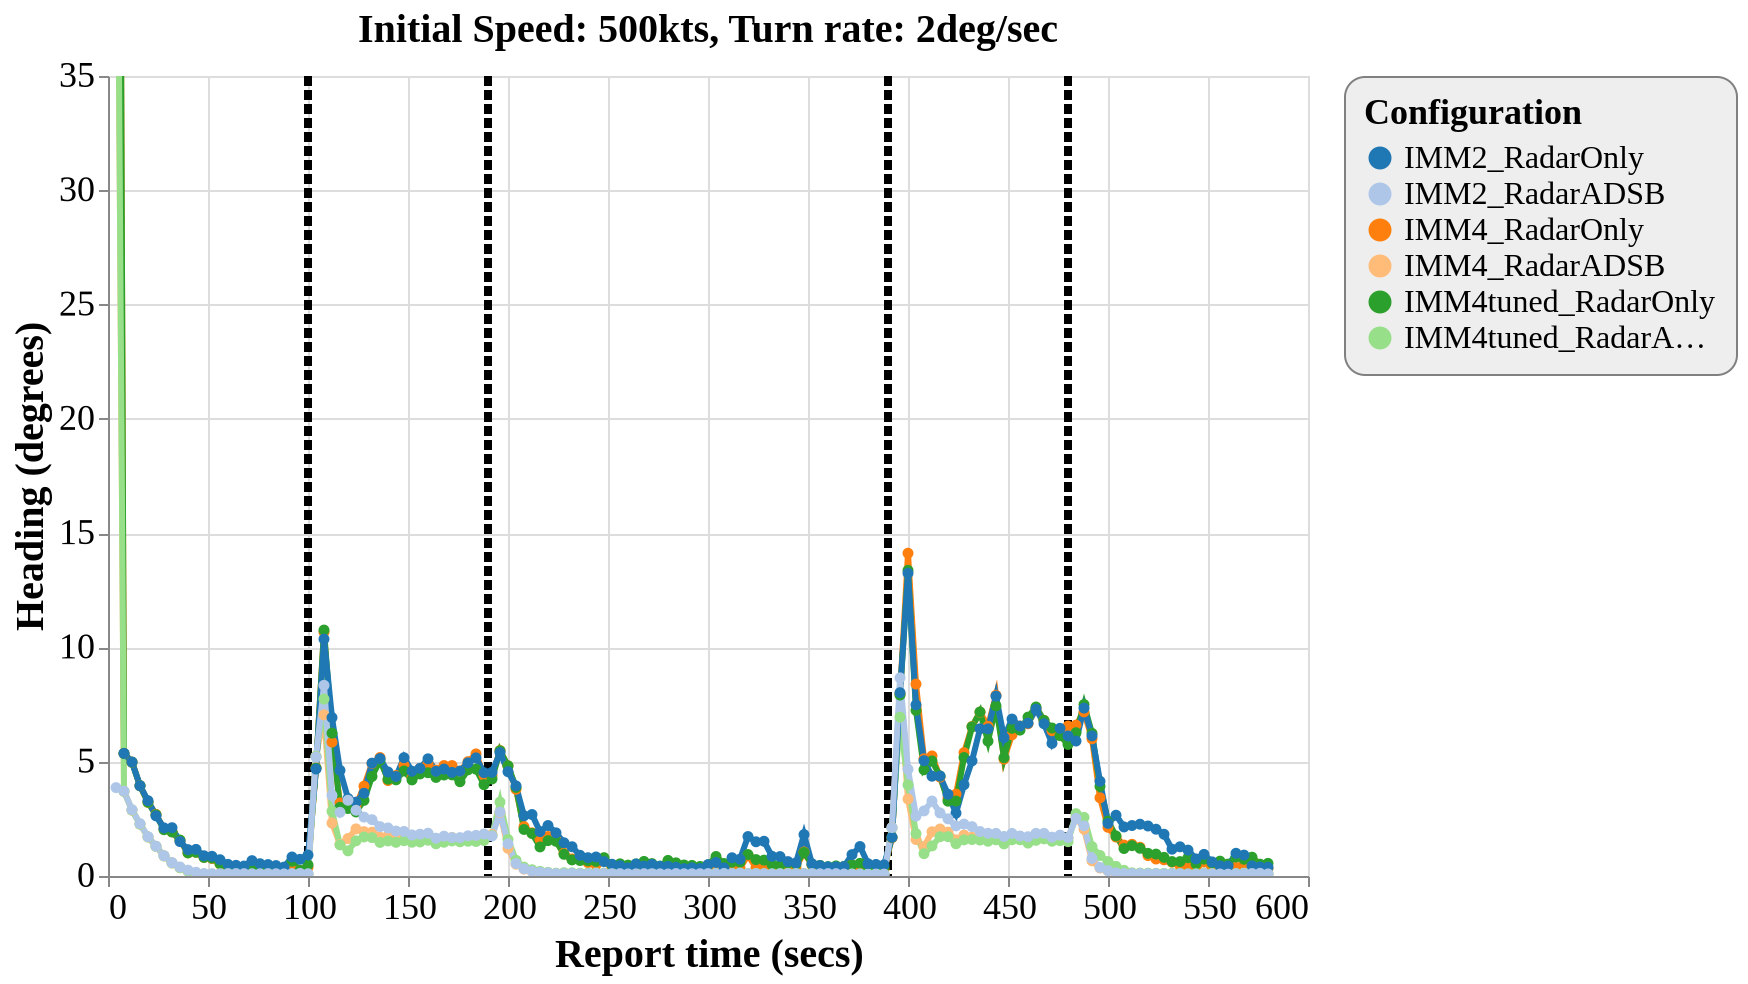 {
  "config": {
    "view": {
      "continuousWidth": 600,
      "continuousHeight": 400
    },
    "axisX": {
      "labelFontSize": 18,
      "titleFontSize": 20
    },
    "axisY": {
      "labelFontSize": 18,
      "titleFontSize": 20
    },
    "font": "Times New Roman",
    "legend": {
      "cornerRadius": 10,
      "fillColor": "#EEEEEE",
      "labelFontSize": 16,
      "padding": 10,
      "strokeColor": "gray",
      "titleFontSize": 18
    },
    "title": {
      "fontSize": 20
    }
  },
  "layer": [
    {
      "data": {
        "name": "data-9743bcfa63245eddba7948af9f316eff"
      },
      "mark": {
        "type": "rule",
        "strokeDash": [
          5,
          2
        ],
        "strokeWidth": 4
      },
      "encoding": {
        "color": {
          "type": "nominal",
          "field": "color",
          "scale": null
        },
        "x": {
          "type": "quantitative",
          "field": "tt"
        }
      }
    },
    {
      "data": {
        "name": "data-4236564970a2306d68346947fa0c399b"
      },
      "mark": {
        "type": "line",
        "point": true,
        "strokeWidth": 3
      },
      "encoding": {
        "color": {
          "type": "ordinal",
          "field": "config",
          "scale": {
            "scheme": "category20"
          },
          "sort": [
            "IMM2_RadarOnly",
            "IMM2_RadarADSB",
            "IMM4_RadarOnly",
            "IMM4_RadarADSB",
            "IMM4tuned_RadarOnly",
            "IMM4tuned_RadarADSB"
          ],
          "title": "Configuration"
        },
        "x": {
          "type": "quantitative",
          "field": "time",
          "title": "Report time (secs)"
        },
        "y": {
          "type": "quantitative",
          "field": "rmse_hdg",
          "scale": {
            "domain": [
              0,
              35
            ],
            "zero": false
          },
          "title": "Heading (degrees)"
        }
      },
      "selection": {
        "selector120": {
          "type": "interval",
          "bind": "scales",
          "encodings": [
            "x",
            "y"
          ]
        }
      },
      "title": "Initial Speed: 500kts, Turn rate: 2deg/sec"
    }
  ],
  "$schema": "https://vega.github.io/schema/vega-lite/v4.8.1.json",
  "datasets": {
    "data-9743bcfa63245eddba7948af9f316eff": [
      {
        "tt": 100,
        "color": "black"
      },
      {
        "tt": 190,
        "color": "black"
      },
      {
        "tt": 390,
        "color": "black"
      },
      {
        "tt": 480,
        "color": "black"
      }
    ],
    "data-4236564970a2306d68346947fa0c399b": [
      {
        "scenario": "turns_new_10",
        "config": "IMM4_RadarOnly",
        "time": 4,
        "rmse_hdg": 90.0,
        "rmse_tr": 0.0,
        "p_uni": 0.0,
        "p_turn": 0.0
      },
      {
        "scenario": "turns_new_10",
        "config": "IMM4_RadarOnly",
        "time": 8,
        "rmse_hdg": 5.363223993545138,
        "rmse_tr": 0.0,
        "p_uni": 0.958451851851852,
        "p_turn": 0.0140049382716049
      },
      {
        "scenario": "turns_new_10",
        "config": "IMM4_RadarOnly",
        "time": 12,
        "rmse_hdg": 4.979041941362429,
        "rmse_tr": 0.0002908872369413,
        "p_uni": 0.9168413461538462,
        "p_turn": 0.0287317307692307
      },
      {
        "scenario": "turns_new_10",
        "config": "IMM4_RadarOnly",
        "time": 16,
        "rmse_hdg": 3.949260849989687,
        "rmse_tr": 0.0023797380429688,
        "p_uni": 0.885609009009009,
        "p_turn": 0.0401837837837837
      },
      {
        "scenario": "turns_new_10",
        "config": "IMM4_RadarOnly",
        "time": 20,
        "rmse_hdg": 3.226769064635898,
        "rmse_tr": 0.0061015097355188,
        "p_uni": 0.8578754385964912,
        "p_turn": 0.0506675438596491
      },
      {
        "scenario": "turns_new_10",
        "config": "IMM4_RadarOnly",
        "time": 24,
        "rmse_hdg": 2.6933395043979167,
        "rmse_tr": 0.0158555983803828,
        "p_uni": 0.8288314049586777,
        "p_turn": 0.0609123966942148
      },
      {
        "scenario": "turns_new_10",
        "config": "IMM4_RadarOnly",
        "time": 28,
        "rmse_hdg": 2.052979195519471,
        "rmse_tr": 0.0164880025364589,
        "p_uni": 0.8320747967479675,
        "p_turn": 0.0578934959349593
      },
      {
        "scenario": "turns_new_10",
        "config": "IMM4_RadarOnly",
        "time": 32,
        "rmse_hdg": 1.935359343758592,
        "rmse_tr": 0.0382304485061639,
        "p_uni": 0.8149122807017545,
        "p_turn": 0.0646675438596491
      },
      {
        "scenario": "turns_new_10",
        "config": "IMM4_RadarOnly",
        "time": 36,
        "rmse_hdg": 1.5475695605417688,
        "rmse_tr": 0.0410422992192597,
        "p_uni": 0.8331951219512196,
        "p_turn": 0.0557227642276422
      },
      {
        "scenario": "turns_new_10",
        "config": "IMM4_RadarOnly",
        "time": 40,
        "rmse_hdg": 1.01616719230246,
        "rmse_tr": 0.030327022687444,
        "p_uni": 0.8415610169491525,
        "p_turn": 0.0526949152542372
      },
      {
        "scenario": "turns_new_10",
        "config": "IMM4_RadarOnly",
        "time": 44,
        "rmse_hdg": 1.03867626674377,
        "rmse_tr": 0.0216828459029623,
        "p_uni": 0.8440580645161291,
        "p_turn": 0.0506403225806451
      },
      {
        "scenario": "turns_new_10",
        "config": "IMM4_RadarOnly",
        "time": 48,
        "rmse_hdg": 0.817494155462213,
        "rmse_tr": 0.0171232382818262,
        "p_uni": 0.8540818181818183,
        "p_turn": 0.0459735537190082
      },
      {
        "scenario": "turns_new_10",
        "config": "IMM4_RadarOnly",
        "time": 52,
        "rmse_hdg": 0.7659104408602893,
        "rmse_tr": 0.0151800701551254,
        "p_uni": 0.8634675213675214,
        "p_turn": 0.0457230769230769
      },
      {
        "scenario": "turns_new_10",
        "config": "IMM4_RadarOnly",
        "time": 56,
        "rmse_hdg": 0.5295107175497018,
        "rmse_tr": 0.0133975967994263,
        "p_uni": 0.8676624000000001,
        "p_turn": 0.0442872
      },
      {
        "scenario": "turns_new_10",
        "config": "IMM4_RadarOnly",
        "time": 60,
        "rmse_hdg": 0.4253185081010858,
        "rmse_tr": 0.0094068990639849,
        "p_uni": 0.8664575,
        "p_turn": 0.0408633333333333
      },
      {
        "scenario": "turns_new_10",
        "config": "IMM4_RadarOnly",
        "time": 64,
        "rmse_hdg": 0.3778014006129205,
        "rmse_tr": 0.0089353658409638,
        "p_uni": 0.8708084745762711,
        "p_turn": 0.03985
      },
      {
        "scenario": "turns_new_10",
        "config": "IMM4_RadarOnly",
        "time": 68,
        "rmse_hdg": 0.3364865524801849,
        "rmse_tr": 0.0081363628237683,
        "p_uni": 0.8733392,
        "p_turn": 0.0393168
      },
      {
        "scenario": "turns_new_10",
        "config": "IMM4_RadarOnly",
        "time": 72,
        "rmse_hdg": 0.3930552594417097,
        "rmse_tr": 0.0110395088795888,
        "p_uni": 0.8619201680672269,
        "p_turn": 0.0456638655462184
      },
      {
        "scenario": "turns_new_10",
        "config": "IMM4_RadarOnly",
        "time": 76,
        "rmse_hdg": 0.3327861327782328,
        "rmse_tr": 0.0150085992300233,
        "p_uni": 0.8692627118644067,
        "p_turn": 0.0430161016949152
      },
      {
        "scenario": "turns_new_10",
        "config": "IMM4_RadarOnly",
        "time": 80,
        "rmse_hdg": 0.3200697238090063,
        "rmse_tr": 0.0118436438998496,
        "p_uni": 0.8698537190082645,
        "p_turn": 0.0413454545454545
      },
      {
        "scenario": "turns_new_10",
        "config": "IMM4_RadarOnly",
        "time": 84,
        "rmse_hdg": 0.2977734483607838,
        "rmse_tr": 0.0102422601902758,
        "p_uni": 0.8700424778761062,
        "p_turn": 0.0407079646017699
      },
      {
        "scenario": "turns_new_10",
        "config": "IMM4_RadarOnly",
        "time": 88,
        "rmse_hdg": 0.2687728464246465,
        "rmse_tr": 0.0125141968966027,
        "p_uni": 0.8613462809917355,
        "p_turn": 0.0418181818181818
      },
      {
        "scenario": "turns_new_10",
        "config": "IMM4_RadarOnly",
        "time": 92,
        "rmse_hdg": 0.239480369670725,
        "rmse_tr": 0.0157017487960493,
        "p_uni": 0.8619016949152543,
        "p_turn": 0.0430966101694915
      },
      {
        "scenario": "turns_new_10",
        "config": "IMM4_RadarOnly",
        "time": 96,
        "rmse_hdg": 0.2399198584143016,
        "rmse_tr": 0.017626032127141,
        "p_uni": 0.8655478632478631,
        "p_turn": 0.0464837606837606
      },
      {
        "scenario": "turns_new_10",
        "config": "IMM4_RadarOnly",
        "time": 100,
        "rmse_hdg": 0.3804074605808529,
        "rmse_tr": 0.01576161294484,
        "p_uni": 0.8758139344262295,
        "p_turn": 0.0407762295081967
      },
      {
        "scenario": "turns_new_10",
        "config": "IMM4_RadarOnly",
        "time": 104,
        "rmse_hdg": 4.73409081977909,
        "rmse_tr": 1.9973257171569856,
        "p_uni": 0.8684666666666666,
        "p_turn": 0.0440441666666666
      },
      {
        "scenario": "turns_new_10",
        "config": "IMM4_RadarOnly",
        "time": 108,
        "rmse_hdg": 10.668846952229009,
        "rmse_tr": 1.9125442020585004,
        "p_uni": 0.6211646551724137,
        "p_turn": 0.2585612068965517
      },
      {
        "scenario": "turns_new_10",
        "config": "IMM4_RadarOnly",
        "time": 112,
        "rmse_hdg": 5.858170008891592,
        "rmse_tr": 1.483964137464936,
        "p_uni": 0.0611008547008547,
        "p_turn": 0.8755299145299145
      },
      {
        "scenario": "turns_new_10",
        "config": "IMM4_RadarOnly",
        "time": 116,
        "rmse_hdg": 3.1975217388367083,
        "rmse_tr": 0.9533502821628574,
        "p_uni": 0.0510933333333333,
        "p_turn": 0.9088258333333332
      },
      {
        "scenario": "turns_new_10",
        "config": "IMM4_RadarOnly",
        "time": 120,
        "rmse_hdg": 3.2464609484121656,
        "rmse_tr": 0.5146923401834131,
        "p_uni": 0.0743773913043478,
        "p_turn": 0.866104347826087
      },
      {
        "scenario": "turns_new_10",
        "config": "IMM4_RadarOnly",
        "time": 124,
        "rmse_hdg": 3.0881475148045103,
        "rmse_tr": 0.3164815967673902,
        "p_uni": 0.1018453781512605,
        "p_turn": 0.8129268907563025
      },
      {
        "scenario": "turns_new_10",
        "config": "IMM4_RadarOnly",
        "time": 128,
        "rmse_hdg": 3.929379061303933,
        "rmse_tr": 0.2586161599545843,
        "p_uni": 0.1183198275862068,
        "p_turn": 0.7938310344827586
      },
      {
        "scenario": "turns_new_10",
        "config": "IMM4_RadarOnly",
        "time": 132,
        "rmse_hdg": 4.9240936062277045,
        "rmse_tr": 0.2707948868494412,
        "p_uni": 0.1020338842975206,
        "p_turn": 0.8345785123966941
      },
      {
        "scenario": "turns_new_10",
        "config": "IMM4_RadarOnly",
        "time": 136,
        "rmse_hdg": 5.184389356089798,
        "rmse_tr": 0.2458704607533698,
        "p_uni": 0.0849595041322314,
        "p_turn": 0.85649173553719
      },
      {
        "scenario": "turns_new_10",
        "config": "IMM4_RadarOnly",
        "time": 140,
        "rmse_hdg": 4.175127802644688,
        "rmse_tr": 0.1872003358704251,
        "p_uni": 0.0750458333333333,
        "p_turn": 0.8723766666666666
      },
      {
        "scenario": "turns_new_10",
        "config": "IMM4_RadarOnly",
        "time": 144,
        "rmse_hdg": 4.395196912987132,
        "rmse_tr": 0.1831268531891878,
        "p_uni": 0.0921418803418803,
        "p_turn": 0.8473393162393162
      },
      {
        "scenario": "turns_new_10",
        "config": "IMM4_RadarOnly",
        "time": 148,
        "rmse_hdg": 4.8506086141696825,
        "rmse_tr": 0.2351676386197052,
        "p_uni": 0.105165873015873,
        "p_turn": 0.8290579365079365
      },
      {
        "scenario": "turns_new_10",
        "config": "IMM4_RadarOnly",
        "time": 152,
        "rmse_hdg": 4.316417358221281,
        "rmse_tr": 0.1876183213688746,
        "p_uni": 0.0950646017699115,
        "p_turn": 0.8456893805309734
      },
      {
        "scenario": "turns_new_10",
        "config": "IMM4_RadarOnly",
        "time": 156,
        "rmse_hdg": 4.706716404227855,
        "rmse_tr": 0.1969457548281444,
        "p_uni": 0.1035913793103448,
        "p_turn": 0.8317396551724138
      },
      {
        "scenario": "turns_new_10",
        "config": "IMM4_RadarOnly",
        "time": 160,
        "rmse_hdg": 4.92687847610104,
        "rmse_tr": 0.2256137558979808,
        "p_uni": 0.115648031496063,
        "p_turn": 0.8121488188976378
      },
      {
        "scenario": "turns_new_10",
        "config": "IMM4_RadarOnly",
        "time": 164,
        "rmse_hdg": 4.631504713441475,
        "rmse_tr": 0.2115588668530443,
        "p_uni": 0.0934774774774774,
        "p_turn": 0.8347225225225225
      },
      {
        "scenario": "turns_new_10",
        "config": "IMM4_RadarOnly",
        "time": 168,
        "rmse_hdg": 4.833033287777899,
        "rmse_tr": 0.2034813595276326,
        "p_uni": 0.1202051282051282,
        "p_turn": 0.8087897435897435
      },
      {
        "scenario": "turns_new_10",
        "config": "IMM4_RadarOnly",
        "time": 172,
        "rmse_hdg": 4.832159990018742,
        "rmse_tr": 0.2189911773927481,
        "p_uni": 0.105325,
        "p_turn": 0.8271991379310345
      },
      {
        "scenario": "turns_new_10",
        "config": "IMM4_RadarOnly",
        "time": 176,
        "rmse_hdg": 4.588868198661872,
        "rmse_tr": 0.2184141221648956,
        "p_uni": 0.1094964601769911,
        "p_turn": 0.8216176991150442
      },
      {
        "scenario": "turns_new_10",
        "config": "IMM4_RadarOnly",
        "time": 180,
        "rmse_hdg": 5.000534156440662,
        "rmse_tr": 0.2046119881035216,
        "p_uni": 0.1327927927927928,
        "p_turn": 0.7722063063063063
      },
      {
        "scenario": "turns_new_10",
        "config": "IMM4_RadarOnly",
        "time": 184,
        "rmse_hdg": 5.340858752063335,
        "rmse_tr": 0.230423403023688,
        "p_uni": 0.1067228813559321,
        "p_turn": 0.8243576271186441
      },
      {
        "scenario": "turns_new_10",
        "config": "IMM4_RadarOnly",
        "time": 188,
        "rmse_hdg": 4.39515863157375,
        "rmse_tr": 0.1916713296866623,
        "p_uni": 0.0974642201834862,
        "p_turn": 0.8352311926605505
      },
      {
        "scenario": "turns_new_10",
        "config": "IMM4_RadarOnly",
        "time": 192,
        "rmse_hdg": 4.397986342420216,
        "rmse_tr": 1.4709355954016723,
        "p_uni": 0.112105737704918,
        "p_turn": 0.8163327868852459
      },
      {
        "scenario": "turns_new_10",
        "config": "IMM4_RadarOnly",
        "time": 196,
        "rmse_hdg": 5.48483831814091,
        "rmse_tr": 1.8751420379962025,
        "p_uni": 0.1525605504587156,
        "p_turn": 0.7580761467889908
      },
      {
        "scenario": "turns_new_10",
        "config": "IMM4_RadarOnly",
        "time": 200,
        "rmse_hdg": 4.810577909298275,
        "rmse_tr": 1.5157342819806603,
        "p_uni": 0.27578125,
        "p_turn": 0.5829258928571429
      },
      {
        "scenario": "turns_new_10",
        "config": "IMM4_RadarOnly",
        "time": 204,
        "rmse_hdg": 3.794027420538312,
        "rmse_tr": 1.1234722923574552,
        "p_uni": 0.4178889830508474,
        "p_turn": 0.4213872881355932
      },
      {
        "scenario": "turns_new_10",
        "config": "IMM4_RadarOnly",
        "time": 208,
        "rmse_hdg": 2.160685900199757,
        "rmse_tr": 0.7389534848666797,
        "p_uni": 0.5520406779661017,
        "p_turn": 0.2657186440677966
      },
      {
        "scenario": "turns_new_10",
        "config": "IMM4_RadarOnly",
        "time": 212,
        "rmse_hdg": 1.886463181017149,
        "rmse_tr": 0.4883261995497135,
        "p_uni": 0.6473008333333333,
        "p_turn": 0.1795066666666666
      },
      {
        "scenario": "turns_new_10",
        "config": "IMM4_RadarOnly",
        "time": 216,
        "rmse_hdg": 1.5988584097054128,
        "rmse_tr": 0.3309088373868463,
        "p_uni": 0.7156348214285714,
        "p_turn": 0.1245089285714285
      },
      {
        "scenario": "turns_new_10",
        "config": "IMM4_RadarOnly",
        "time": 220,
        "rmse_hdg": 1.7266588642037357,
        "rmse_tr": 0.2357461634541129,
        "p_uni": 0.7617200000000001,
        "p_turn": 0.0942408333333333
      },
      {
        "scenario": "turns_new_10",
        "config": "IMM4_RadarOnly",
        "time": 224,
        "rmse_hdg": 1.5638194924474709,
        "rmse_tr": 0.1506543575690575,
        "p_uni": 0.7925173553719008,
        "p_turn": 0.077990909090909
      },
      {
        "scenario": "turns_new_10",
        "config": "IMM4_RadarOnly",
        "time": 228,
        "rmse_hdg": 0.996784052980313,
        "rmse_tr": 0.1050515772338061,
        "p_uni": 0.8303767241379311,
        "p_turn": 0.052276724137931
      },
      {
        "scenario": "turns_new_10",
        "config": "IMM4_RadarOnly",
        "time": 232,
        "rmse_hdg": 0.7478288784849543,
        "rmse_tr": 0.0701203459303063,
        "p_uni": 0.8381307086614174,
        "p_turn": 0.051623622047244
      },
      {
        "scenario": "turns_new_10",
        "config": "IMM4_RadarOnly",
        "time": 236,
        "rmse_hdg": 0.7303816750879957,
        "rmse_tr": 0.0472590538829655,
        "p_uni": 0.8460669565217391,
        "p_turn": 0.0454921739130434
      },
      {
        "scenario": "turns_new_10",
        "config": "IMM4_RadarOnly",
        "time": 240,
        "rmse_hdg": 0.585102668549174,
        "rmse_tr": 0.0393388209261336,
        "p_uni": 0.861175221238938,
        "p_turn": 0.0454495575221238
      },
      {
        "scenario": "turns_new_10",
        "config": "IMM4_RadarOnly",
        "time": 244,
        "rmse_hdg": 0.4852621611864721,
        "rmse_tr": 0.0275902070273045,
        "p_uni": 0.8638825396825397,
        "p_turn": 0.0432023809523809
      },
      {
        "scenario": "turns_new_10",
        "config": "IMM4_RadarOnly",
        "time": 248,
        "rmse_hdg": 0.6785165323591484,
        "rmse_tr": 0.0313106837823596,
        "p_uni": 0.8616135135135135,
        "p_turn": 0.0453666666666666
      },
      {
        "scenario": "turns_new_10",
        "config": "IMM4_RadarOnly",
        "time": 252,
        "rmse_hdg": 0.3193025185629694,
        "rmse_tr": 0.0283997258125762,
        "p_uni": 0.8744688524590164,
        "p_turn": 0.039033606557377
      },
      {
        "scenario": "turns_new_10",
        "config": "IMM4_RadarOnly",
        "time": 256,
        "rmse_hdg": 0.2808439661686432,
        "rmse_tr": 0.0310333839061528,
        "p_uni": 0.8501183333333333,
        "p_turn": 0.044255
      },
      {
        "scenario": "turns_new_10",
        "config": "IMM4_RadarOnly",
        "time": 260,
        "rmse_hdg": 0.3124008414109759,
        "rmse_tr": 0.0201577044233476,
        "p_uni": 0.8561580952380953,
        "p_turn": 0.0423580952380952
      },
      {
        "scenario": "turns_new_10",
        "config": "IMM4_RadarOnly",
        "time": 264,
        "rmse_hdg": 0.3197627468697916,
        "rmse_tr": 0.0160543524361108,
        "p_uni": 0.8468035714285714,
        "p_turn": 0.0455625
      },
      {
        "scenario": "turns_new_10",
        "config": "IMM4_RadarOnly",
        "time": 268,
        "rmse_hdg": 0.2819190191053689,
        "rmse_tr": 0.0150108738364338,
        "p_uni": 0.8554041666666666,
        "p_turn": 0.0450975
      },
      {
        "scenario": "turns_new_10",
        "config": "IMM4_RadarOnly",
        "time": 272,
        "rmse_hdg": 0.3311976628720268,
        "rmse_tr": 0.012793290752902,
        "p_uni": 0.8547936936936936,
        "p_turn": 0.0460945945945946
      },
      {
        "scenario": "turns_new_10",
        "config": "IMM4_RadarOnly",
        "time": 276,
        "rmse_hdg": 0.2844263712382129,
        "rmse_tr": 0.0106994407698199,
        "p_uni": 0.8769065573770493,
        "p_turn": 0.0366180327868852
      },
      {
        "scenario": "turns_new_10",
        "config": "IMM4_RadarOnly",
        "time": 280,
        "rmse_hdg": 0.3237016022090844,
        "rmse_tr": 0.0151744731824085,
        "p_uni": 0.8545609090909091,
        "p_turn": 0.0485372727272727
      },
      {
        "scenario": "turns_new_10",
        "config": "IMM4_RadarOnly",
        "time": 284,
        "rmse_hdg": 0.307132920134964,
        "rmse_tr": 0.0136037256423139,
        "p_uni": 0.8741522522522522,
        "p_turn": 0.0406297297297297
      },
      {
        "scenario": "turns_new_10",
        "config": "IMM4_RadarOnly",
        "time": 288,
        "rmse_hdg": 0.2628501066604864,
        "rmse_tr": 0.009368745532735,
        "p_uni": 0.8690446428571429,
        "p_turn": 0.0409892857142857
      },
      {
        "scenario": "turns_new_10",
        "config": "IMM4_RadarOnly",
        "time": 292,
        "rmse_hdg": 0.2900014863219944,
        "rmse_tr": 0.0082656017575124,
        "p_uni": 0.8848637931034482,
        "p_turn": 0.0362681034482758
      },
      {
        "scenario": "turns_new_10",
        "config": "IMM4_RadarOnly",
        "time": 296,
        "rmse_hdg": 0.2664776629055169,
        "rmse_tr": 0.0072998169556644,
        "p_uni": 0.880353448275862,
        "p_turn": 0.0375086206896551
      },
      {
        "scenario": "turns_new_10",
        "config": "IMM4_RadarOnly",
        "time": 300,
        "rmse_hdg": 0.3272719000337841,
        "rmse_tr": 0.0085739430835526,
        "p_uni": 0.8822862068965518,
        "p_turn": 0.0392612068965517
      },
      {
        "scenario": "turns_new_10",
        "config": "IMM4_RadarOnly",
        "time": 304,
        "rmse_hdg": 0.59150313738683,
        "rmse_tr": 0.023641017158906,
        "p_uni": 0.8587692307692307,
        "p_turn": 0.0535817307692307
      },
      {
        "scenario": "turns_new_10",
        "config": "IMM4_RadarOnly",
        "time": 308,
        "rmse_hdg": 0.2855772854498603,
        "rmse_tr": 0.0167107644685336,
        "p_uni": 0.8730201754385964,
        "p_turn": 0.0426087719298245
      },
      {
        "scenario": "turns_new_10",
        "config": "IMM4_RadarOnly",
        "time": 312,
        "rmse_hdg": 0.4237561778258994,
        "rmse_tr": 0.0144528361813247,
        "p_uni": 0.8657280701754386,
        "p_turn": 0.0462429824561403
      },
      {
        "scenario": "turns_new_10",
        "config": "IMM4_RadarOnly",
        "time": 316,
        "rmse_hdg": 0.3554944666087993,
        "rmse_tr": 0.0137366075129528,
        "p_uni": 0.8764587719298246,
        "p_turn": 0.040838596491228
      },
      {
        "scenario": "turns_new_10",
        "config": "IMM4_RadarOnly",
        "time": 320,
        "rmse_hdg": 0.9073112125195204,
        "rmse_tr": 0.0427209124859987,
        "p_uni": 0.8732027272727273,
        "p_turn": 0.04727
      },
      {
        "scenario": "turns_new_10",
        "config": "IMM4_RadarOnly",
        "time": 324,
        "rmse_hdg": 0.3541885790783602,
        "rmse_tr": 0.0277306364549787,
        "p_uni": 0.8797522522522523,
        "p_turn": 0.0418819819819819
      },
      {
        "scenario": "turns_new_10",
        "config": "IMM4_RadarOnly",
        "time": 328,
        "rmse_hdg": 0.4884939260517751,
        "rmse_tr": 0.0283103802796597,
        "p_uni": 0.8571596491228071,
        "p_turn": 0.0478578947368421
      },
      {
        "scenario": "turns_new_10",
        "config": "IMM4_RadarOnly",
        "time": 332,
        "rmse_hdg": 0.3896591256909519,
        "rmse_tr": 0.0150217619916351,
        "p_uni": 0.8717567567567568,
        "p_turn": 0.0380387387387387
      },
      {
        "scenario": "turns_new_10",
        "config": "IMM4_RadarOnly",
        "time": 336,
        "rmse_hdg": 0.3615410983719101,
        "rmse_tr": 0.0112730220278781,
        "p_uni": 0.8751435897435897,
        "p_turn": 0.0399666666666666
      },
      {
        "scenario": "turns_new_10",
        "config": "IMM4_RadarOnly",
        "time": 340,
        "rmse_hdg": 0.4164573833380242,
        "rmse_tr": 0.0115858925414879,
        "p_uni": 0.8679017094017094,
        "p_turn": 0.0442111111111111
      },
      {
        "scenario": "turns_new_10",
        "config": "IMM4_RadarOnly",
        "time": 344,
        "rmse_hdg": 0.3613571524083043,
        "rmse_tr": 0.010370477651617,
        "p_uni": 0.8740428571428571,
        "p_turn": 0.0405747899159663
      },
      {
        "scenario": "turns_new_10",
        "config": "IMM4_RadarOnly",
        "time": 348,
        "rmse_hdg": 1.049285892860357,
        "rmse_tr": 0.051513832664171,
        "p_uni": 0.8609265486725663,
        "p_turn": 0.0527725663716814
      },
      {
        "scenario": "turns_new_10",
        "config": "IMM4_RadarOnly",
        "time": 352,
        "rmse_hdg": 0.4765563795669779,
        "rmse_tr": 0.0267321056051608,
        "p_uni": 0.8686700854700855,
        "p_turn": 0.0435444444444444
      },
      {
        "scenario": "turns_new_10",
        "config": "IMM4_RadarOnly",
        "time": 356,
        "rmse_hdg": 0.3896264878059484,
        "rmse_tr": 0.0146275493504551,
        "p_uni": 0.8753168,
        "p_turn": 0.038692
      },
      {
        "scenario": "turns_new_10",
        "config": "IMM4_RadarOnly",
        "time": 360,
        "rmse_hdg": 0.3482682246523809,
        "rmse_tr": 0.0156992104923793,
        "p_uni": 0.8745268907563026,
        "p_turn": 0.0422512605042016
      },
      {
        "scenario": "turns_new_10",
        "config": "IMM4_RadarOnly",
        "time": 364,
        "rmse_hdg": 0.313646096538556,
        "rmse_tr": 0.0147250476069528,
        "p_uni": 0.8659738738738738,
        "p_turn": 0.0434621621621621
      },
      {
        "scenario": "turns_new_10",
        "config": "IMM4_RadarOnly",
        "time": 368,
        "rmse_hdg": 0.3637475878852094,
        "rmse_tr": 0.0106099807873385,
        "p_uni": 0.8852184615384615,
        "p_turn": 0.0355984615384615
      },
      {
        "scenario": "turns_new_10",
        "config": "IMM4_RadarOnly",
        "time": 372,
        "rmse_hdg": 0.4766205438891016,
        "rmse_tr": 0.0131515615585591,
        "p_uni": 0.8926657142857143,
        "p_turn": 0.0374114285714285
      },
      {
        "scenario": "turns_new_10",
        "config": "IMM4_RadarOnly",
        "time": 376,
        "rmse_hdg": 0.3373406556416159,
        "rmse_tr": 0.0110977301906567,
        "p_uni": 0.884123076923077,
        "p_turn": 0.0369692307692307
      },
      {
        "scenario": "turns_new_10",
        "config": "IMM4_RadarOnly",
        "time": 380,
        "rmse_hdg": 0.2804101473667976,
        "rmse_tr": 0.0088341180539454,
        "p_uni": 0.9019134328358208,
        "p_turn": 0.0295253731343283
      },
      {
        "scenario": "turns_new_10",
        "config": "IMM4_RadarOnly",
        "time": 384,
        "rmse_hdg": 0.3202299521003999,
        "rmse_tr": 0.0082809520386647,
        "p_uni": 0.9080138888888888,
        "p_turn": 0.0279388888888888
      },
      {
        "scenario": "turns_new_10",
        "config": "IMM4_RadarOnly",
        "time": 388,
        "rmse_hdg": 0.2936190766318859,
        "rmse_tr": 0.0066427261580476,
        "p_uni": 0.9215067567567568,
        "p_turn": 0.0241432432432432
      },
      {
        "scenario": "turns_new_10",
        "config": "IMM4_RadarOnly",
        "time": 392,
        "rmse_hdg": 1.6763068043840437,
        "rmse_tr": 1.4353906728789478,
        "p_uni": 0.9231515151515152,
        "p_turn": 0.0232575757575757
      },
      {
        "scenario": "turns_new_10",
        "config": "IMM4_RadarOnly",
        "time": 396,
        "rmse_hdg": 7.957765366133168,
        "rmse_tr": 1.995426449802505,
        "p_uni": 0.9084928571428572,
        "p_turn": 0.0280999999999999
      },
      {
        "scenario": "turns_new_10",
        "config": "IMM4_RadarOnly",
        "time": 400,
        "rmse_hdg": 14.12238708746574,
        "rmse_tr": 1.9134559624958605,
        "p_uni": 0.5896164383561644,
        "p_turn": 0.2044054794520547
      },
      {
        "scenario": "turns_new_10",
        "config": "IMM4_RadarOnly",
        "time": 404,
        "rmse_hdg": 8.396958163055993,
        "rmse_tr": 1.5189477797494009,
        "p_uni": 0.0625887323943661,
        "p_turn": 0.7158014084507042
      },
      {
        "scenario": "turns_new_10",
        "config": "IMM4_RadarOnly",
        "time": 408,
        "rmse_hdg": 5.126851402202589,
        "rmse_tr": 1.090134013657648,
        "p_uni": 0.030116,
        "p_turn": 0.9204546666666666
      },
      {
        "scenario": "turns_new_10",
        "config": "IMM4_RadarOnly",
        "time": 412,
        "rmse_hdg": 5.252715149877977,
        "rmse_tr": 0.7854170189373054,
        "p_uni": 0.0596439393939393,
        "p_turn": 0.9014560606060604
      },
      {
        "scenario": "turns_new_10",
        "config": "IMM4_RadarOnly",
        "time": 416,
        "rmse_hdg": 4.326660476723945,
        "rmse_tr": 0.6050958110608436,
        "p_uni": 0.1057154929577464,
        "p_turn": 0.8183577464788733
      },
      {
        "scenario": "turns_new_10",
        "config": "IMM4_RadarOnly",
        "time": 420,
        "rmse_hdg": 3.39931457154792,
        "rmse_tr": 0.510578882319297,
        "p_uni": 0.072312676056338,
        "p_turn": 0.8662830985915493
      },
      {
        "scenario": "turns_new_10",
        "config": "IMM4_RadarOnly",
        "time": 424,
        "rmse_hdg": 3.579757351154245,
        "rmse_tr": 0.3988021138359224,
        "p_uni": 0.0542,
        "p_turn": 0.9015185714285714
      },
      {
        "scenario": "turns_new_10",
        "config": "IMM4_RadarOnly",
        "time": 428,
        "rmse_hdg": 5.394640672592465,
        "rmse_tr": 0.3476229312935369,
        "p_uni": 0.0573513888888888,
        "p_turn": 0.8975805555555555
      },
      {
        "scenario": "turns_new_10",
        "config": "IMM4_RadarOnly",
        "time": 432,
        "rmse_hdg": 6.539879994740424,
        "rmse_tr": 0.2903974517794535,
        "p_uni": 0.0590136363636363,
        "p_turn": 0.89735
      },
      {
        "scenario": "turns_new_10",
        "config": "IMM4_RadarOnly",
        "time": 436,
        "rmse_hdg": 7.165933248512915,
        "rmse_tr": 0.2740389052149868,
        "p_uni": 0.0626614285714285,
        "p_turn": 0.8822485714285714
      },
      {
        "scenario": "turns_new_10",
        "config": "IMM4_RadarOnly",
        "time": 440,
        "rmse_hdg": 6.551004682265666,
        "rmse_tr": 0.2231083599210631,
        "p_uni": 0.0541866666666666,
        "p_turn": 0.9030653333333334
      },
      {
        "scenario": "turns_new_10",
        "config": "IMM4_RadarOnly",
        "time": 444,
        "rmse_hdg": 7.905369860863073,
        "rmse_tr": 0.2450635105954212,
        "p_uni": 0.0721154929577464,
        "p_turn": 0.8608563380281691
      },
      {
        "scenario": "turns_new_10",
        "config": "IMM4_RadarOnly",
        "time": 448,
        "rmse_hdg": 5.114107149903532,
        "rmse_tr": 0.1963397912067523,
        "p_uni": 0.0491097222222222,
        "p_turn": 0.9100847222222224
      },
      {
        "scenario": "turns_new_10",
        "config": "IMM4_RadarOnly",
        "time": 452,
        "rmse_hdg": 6.179260936541413,
        "rmse_tr": 0.2223747737491822,
        "p_uni": 0.056696,
        "p_turn": 0.8928066666666666
      },
      {
        "scenario": "turns_new_10",
        "config": "IMM4_RadarOnly",
        "time": 456,
        "rmse_hdg": 6.559818761179011,
        "rmse_tr": 0.2541944664507737,
        "p_uni": 0.0618983870967741,
        "p_turn": 0.885208064516129
      },
      {
        "scenario": "turns_new_10",
        "config": "IMM4_RadarOnly",
        "time": 460,
        "rmse_hdg": 6.659330990412377,
        "rmse_tr": 0.2286552342137247,
        "p_uni": 0.0792013333333333,
        "p_turn": 0.8639266666666666
      },
      {
        "scenario": "turns_new_10",
        "config": "IMM4_RadarOnly",
        "time": 464,
        "rmse_hdg": 7.332575348220658,
        "rmse_tr": 0.2606810843412566,
        "p_uni": 0.084444,
        "p_turn": 0.8619559999999999
      },
      {
        "scenario": "turns_new_10",
        "config": "IMM4_RadarOnly",
        "time": 468,
        "rmse_hdg": 6.804410087806543,
        "rmse_tr": 0.2238861825875442,
        "p_uni": 0.0901884057971014,
        "p_turn": 0.8526521739130435
      },
      {
        "scenario": "turns_new_10",
        "config": "IMM4_RadarOnly",
        "time": 472,
        "rmse_hdg": 6.354487970779131,
        "rmse_tr": 0.2577692092603739,
        "p_uni": 0.0997281553398058,
        "p_turn": 0.834688349514563
      },
      {
        "scenario": "turns_new_10",
        "config": "IMM4_RadarOnly",
        "time": 476,
        "rmse_hdg": 6.369238142487241,
        "rmse_tr": 0.3533259354992619,
        "p_uni": 0.1355758928571428,
        "p_turn": 0.7609267857142857
      },
      {
        "scenario": "turns_new_10",
        "config": "IMM4_RadarOnly",
        "time": 480,
        "rmse_hdg": 6.559582340784796,
        "rmse_tr": 0.405045108709247,
        "p_uni": 0.1307116071428571,
        "p_turn": 0.7885196428571428
      },
      {
        "scenario": "turns_new_10",
        "config": "IMM4_RadarOnly",
        "time": 484,
        "rmse_hdg": 6.6003186052687575,
        "rmse_tr": 2.143080752246729,
        "p_uni": 0.1833333333333333,
        "p_turn": 0.712210569105691
      },
      {
        "scenario": "turns_new_10",
        "config": "IMM4_RadarOnly",
        "time": 488,
        "rmse_hdg": 7.180064066566537,
        "rmse_tr": 1.820732506820072,
        "p_uni": 0.2780182608695652,
        "p_turn": 0.5786226086956522
      },
      {
        "scenario": "turns_new_10",
        "config": "IMM4_RadarOnly",
        "time": 492,
        "rmse_hdg": 6.002449923551696,
        "rmse_tr": 1.4290919881198954,
        "p_uni": 0.4226694915254237,
        "p_turn": 0.4036330508474576
      },
      {
        "scenario": "turns_new_10",
        "config": "IMM4_RadarOnly",
        "time": 496,
        "rmse_hdg": 3.4228943720706524,
        "rmse_tr": 0.9845188025655184,
        "p_uni": 0.5705252100840336,
        "p_turn": 0.2407991596638655
      },
      {
        "scenario": "turns_new_10",
        "config": "IMM4_RadarOnly",
        "time": 500,
        "rmse_hdg": 2.1305874022370976,
        "rmse_tr": 0.6976161532830418,
        "p_uni": 0.6577321428571429,
        "p_turn": 0.1640285714285714
      },
      {
        "scenario": "turns_new_10",
        "config": "IMM4_RadarOnly",
        "time": 504,
        "rmse_hdg": 1.704502645434346,
        "rmse_tr": 0.4598494429295328,
        "p_uni": 0.7176617886178862,
        "p_turn": 0.1189585365853658
      },
      {
        "scenario": "turns_new_10",
        "config": "IMM4_RadarOnly",
        "time": 508,
        "rmse_hdg": 1.3523999830988294,
        "rmse_tr": 0.3016856288513959,
        "p_uni": 0.7745033613445378,
        "p_turn": 0.0875126050420168
      },
      {
        "scenario": "turns_new_10",
        "config": "IMM4_RadarOnly",
        "time": 512,
        "rmse_hdg": 1.386793298287064,
        "rmse_tr": 0.2020095880204054,
        "p_uni": 0.7837521739130435,
        "p_turn": 0.081031304347826
      },
      {
        "scenario": "turns_new_10",
        "config": "IMM4_RadarOnly",
        "time": 516,
        "rmse_hdg": 1.2581534087701711,
        "rmse_tr": 0.1380932278939265,
        "p_uni": 0.8003442622950819,
        "p_turn": 0.0613663934426229
      },
      {
        "scenario": "turns_new_10",
        "config": "IMM4_RadarOnly",
        "time": 520,
        "rmse_hdg": 0.8922326660881589,
        "rmse_tr": 0.0853914230495943,
        "p_uni": 0.8306382608695652,
        "p_turn": 0.0576539130434782
      },
      {
        "scenario": "turns_new_10",
        "config": "IMM4_RadarOnly",
        "time": 524,
        "rmse_hdg": 0.7439582041511541,
        "rmse_tr": 0.0736242147666105,
        "p_uni": 0.8446642857142858,
        "p_turn": 0.0527261904761904
      },
      {
        "scenario": "turns_new_10",
        "config": "IMM4_RadarOnly",
        "time": 528,
        "rmse_hdg": 0.7076423016741192,
        "rmse_tr": 0.0481420637809052,
        "p_uni": 0.8571,
        "p_turn": 0.0470813559322033
      },
      {
        "scenario": "turns_new_10",
        "config": "IMM4_RadarOnly",
        "time": 532,
        "rmse_hdg": 0.6038183821775079,
        "rmse_tr": 0.0327322676351305,
        "p_uni": 0.8657134453781513,
        "p_turn": 0.0431991596638655
      },
      {
        "scenario": "turns_new_10",
        "config": "IMM4_RadarOnly",
        "time": 536,
        "rmse_hdg": 0.4560984613563313,
        "rmse_tr": 0.02143545073907,
        "p_uni": 0.8619411290322581,
        "p_turn": 0.0435395161290322
      },
      {
        "scenario": "turns_new_10",
        "config": "IMM4_RadarOnly",
        "time": 540,
        "rmse_hdg": 0.3989621953686009,
        "rmse_tr": 0.0170214717342537,
        "p_uni": 0.8554700000000001,
        "p_turn": 0.04866
      },
      {
        "scenario": "turns_new_10",
        "config": "IMM4_RadarOnly",
        "time": 544,
        "rmse_hdg": 0.330333165153,
        "rmse_tr": 0.0174173309283215,
        "p_uni": 0.8682883333333333,
        "p_turn": 0.0403325
      },
      {
        "scenario": "turns_new_10",
        "config": "IMM4_RadarOnly",
        "time": 548,
        "rmse_hdg": 0.6116201163031408,
        "rmse_tr": 0.0181877499982818,
        "p_uni": 0.8574325,
        "p_turn": 0.049145
      },
      {
        "scenario": "turns_new_10",
        "config": "IMM4_RadarOnly",
        "time": 552,
        "rmse_hdg": 0.3382973277565363,
        "rmse_tr": 0.0130131175937281,
        "p_uni": 0.8600795081967213,
        "p_turn": 0.0415213114754098
      },
      {
        "scenario": "turns_new_10",
        "config": "IMM4_RadarOnly",
        "time": 556,
        "rmse_hdg": 0.3171585031636894,
        "rmse_tr": 0.0129162750547641,
        "p_uni": 0.8685532258064516,
        "p_turn": 0.0427290322580645
      },
      {
        "scenario": "turns_new_10",
        "config": "IMM4_RadarOnly",
        "time": 560,
        "rmse_hdg": 0.3184766089171239,
        "rmse_tr": 0.0156814769058503,
        "p_uni": 0.8721188034188033,
        "p_turn": 0.0405752136752136
      },
      {
        "scenario": "turns_new_10",
        "config": "IMM4_RadarOnly",
        "time": 564,
        "rmse_hdg": 0.3754190640926628,
        "rmse_tr": 0.0278283050400758,
        "p_uni": 0.8635903508771929,
        "p_turn": 0.0497938596491228
      },
      {
        "scenario": "turns_new_10",
        "config": "IMM4_RadarOnly",
        "time": 568,
        "rmse_hdg": 0.5617469870140419,
        "rmse_tr": 0.0330486628005313,
        "p_uni": 0.8630717741935484,
        "p_turn": 0.045991129032258
      },
      {
        "scenario": "turns_new_10",
        "config": "IMM4_RadarOnly",
        "time": 572,
        "rmse_hdg": 0.7217187583135797,
        "rmse_tr": 0.045679128676127,
        "p_uni": 0.8549915254237288,
        "p_turn": 0.0485466101694915
      },
      {
        "scenario": "turns_new_10",
        "config": "IMM4_RadarOnly",
        "time": 576,
        "rmse_hdg": 0.3106674841599709,
        "rmse_tr": 0.0229050641624448,
        "p_uni": 0.8628383928571429,
        "p_turn": 0.0436223214285714
      },
      {
        "scenario": "turns_new_10",
        "config": "IMM4_RadarOnly",
        "time": 580,
        "rmse_hdg": 0.3233928367006119,
        "rmse_tr": 0.0196981964425535,
        "p_uni": 0.8617154471544716,
        "p_turn": 0.0460341463414634
      },
      {
        "scenario": "turns_new_10",
        "config": "IMM4_RadarADSB",
        "time": 4,
        "rmse_hdg": 54.05498304109469,
        "rmse_tr": 0.0,
        "p_uni": 0.6003421348314607,
        "p_turn": 0.0137370786516853
      },
      {
        "scenario": "turns_new_10",
        "config": "IMM4_RadarADSB",
        "time": 8,
        "rmse_hdg": 3.701915700838568,
        "rmse_tr": 0.0001761907076653,
        "p_uni": 0.8787482014388489,
        "p_turn": 0.043255035971223
      },
      {
        "scenario": "turns_new_10",
        "config": "IMM4_RadarADSB",
        "time": 12,
        "rmse_hdg": 2.8823086679481413,
        "rmse_tr": 0.0016278120244581,
        "p_uni": 0.7990478827361563,
        "p_turn": 0.0745283387622149
      },
      {
        "scenario": "turns_new_10",
        "config": "IMM4_RadarADSB",
        "time": 16,
        "rmse_hdg": 2.2666290897146277,
        "rmse_tr": 0.0048032754562235,
        "p_uni": 0.7669021671826625,
        "p_turn": 0.0877157894736842
      },
      {
        "scenario": "turns_new_10",
        "config": "IMM4_RadarADSB",
        "time": 20,
        "rmse_hdg": 1.7055671508309755,
        "rmse_tr": 0.0080190526277932,
        "p_uni": 0.7690388012618297,
        "p_turn": 0.0860359621451104
      },
      {
        "scenario": "turns_new_10",
        "config": "IMM4_RadarADSB",
        "time": 24,
        "rmse_hdg": 1.2965811199532395,
        "rmse_tr": 0.0094685024528533,
        "p_uni": 0.7778860681114551,
        "p_turn": 0.0795792569659442
      },
      {
        "scenario": "turns_new_10",
        "config": "IMM4_RadarADSB",
        "time": 28,
        "rmse_hdg": 0.8779055969078154,
        "rmse_tr": 0.0071319670783939,
        "p_uni": 0.789134650455927,
        "p_turn": 0.0732158054711246
      },
      {
        "scenario": "turns_new_10",
        "config": "IMM4_RadarADSB",
        "time": 32,
        "rmse_hdg": 0.5700630023299067,
        "rmse_tr": 0.0054490121807654,
        "p_uni": 0.8002377708978329,
        "p_turn": 0.0695773993808049
      },
      {
        "scenario": "turns_new_10",
        "config": "IMM4_RadarADSB",
        "time": 36,
        "rmse_hdg": 0.3633821747668311,
        "rmse_tr": 0.0047687317464013,
        "p_uni": 0.8064891975308642,
        "p_turn": 0.0675820987654321
      },
      {
        "scenario": "turns_new_10",
        "config": "IMM4_RadarADSB",
        "time": 40,
        "rmse_hdg": 0.2175069177273656,
        "rmse_tr": 0.0042984960045618,
        "p_uni": 0.8108947530864197,
        "p_turn": 0.0661604938271605
      },
      {
        "scenario": "turns_new_10",
        "config": "IMM4_RadarADSB",
        "time": 44,
        "rmse_hdg": 0.1289833215873529,
        "rmse_tr": 0.0039599060934715,
        "p_uni": 0.8117562691131498,
        "p_turn": 0.065969113149847
      },
      {
        "scenario": "turns_new_10",
        "config": "IMM4_RadarADSB",
        "time": 48,
        "rmse_hdg": 0.081304027130187,
        "rmse_tr": 0.0037539070555646,
        "p_uni": 0.8126695924764891,
        "p_turn": 0.0652294670846395
      },
      {
        "scenario": "turns_new_10",
        "config": "IMM4_RadarADSB",
        "time": 52,
        "rmse_hdg": 0.075070337388049,
        "rmse_tr": 0.0032335935094144,
        "p_uni": 0.8155279365079365,
        "p_turn": 0.0638720634920635
      },
      {
        "scenario": "turns_new_10",
        "config": "IMM4_RadarADSB",
        "time": 56,
        "rmse_hdg": 0.0721651751193053,
        "rmse_tr": 0.0034731289927096,
        "p_uni": 0.8178228125,
        "p_turn": 0.0638074999999999
      },
      {
        "scenario": "turns_new_10",
        "config": "IMM4_RadarADSB",
        "time": 60,
        "rmse_hdg": 0.0780782588883807,
        "rmse_tr": 0.0032506344927841,
        "p_uni": 0.8184495268138802,
        "p_turn": 0.0629514195583596
      },
      {
        "scenario": "turns_new_10",
        "config": "IMM4_RadarADSB",
        "time": 64,
        "rmse_hdg": 0.0797809501071526,
        "rmse_tr": 0.0034362497726445,
        "p_uni": 0.81607125,
        "p_turn": 0.064254375
      },
      {
        "scenario": "turns_new_10",
        "config": "IMM4_RadarADSB",
        "time": 68,
        "rmse_hdg": 0.0735757816039302,
        "rmse_tr": 0.0034531172426647,
        "p_uni": 0.8171626168224299,
        "p_turn": 0.0637202492211838
      },
      {
        "scenario": "turns_new_10",
        "config": "IMM4_RadarADSB",
        "time": 72,
        "rmse_hdg": 0.0703893078148563,
        "rmse_tr": 0.0031009056121745,
        "p_uni": 0.8165258258258258,
        "p_turn": 0.0639978978978978
      },
      {
        "scenario": "turns_new_10",
        "config": "IMM4_RadarADSB",
        "time": 76,
        "rmse_hdg": 0.0706485111040007,
        "rmse_tr": 0.0030978340429364,
        "p_uni": 0.8139963636363637,
        "p_turn": 0.064780303030303
      },
      {
        "scenario": "turns_new_10",
        "config": "IMM4_RadarADSB",
        "time": 80,
        "rmse_hdg": 0.0759843380697747,
        "rmse_tr": 0.0034464127344524,
        "p_uni": 0.8128647239263803,
        "p_turn": 0.0652530674846625
      },
      {
        "scenario": "turns_new_10",
        "config": "IMM4_RadarADSB",
        "time": 84,
        "rmse_hdg": 0.0774517463078462,
        "rmse_tr": 0.0032097340447514,
        "p_uni": 0.8137466257668712,
        "p_turn": 0.0649349693251533
      },
      {
        "scenario": "turns_new_10",
        "config": "IMM4_RadarADSB",
        "time": 88,
        "rmse_hdg": 0.0688354803374928,
        "rmse_tr": 0.0031618468414997,
        "p_uni": 0.8117967065868265,
        "p_turn": 0.0650646706586826
      },
      {
        "scenario": "turns_new_10",
        "config": "IMM4_RadarADSB",
        "time": 92,
        "rmse_hdg": 0.0730547096059606,
        "rmse_tr": 0.0037185926147512,
        "p_uni": 0.8122545454545455,
        "p_turn": 0.0656341692789968
      },
      {
        "scenario": "turns_new_10",
        "config": "IMM4_RadarADSB",
        "time": 96,
        "rmse_hdg": 0.0846399672178158,
        "rmse_tr": 0.003449481707537,
        "p_uni": 0.8150139240506329,
        "p_turn": 0.0641677215189873
      },
      {
        "scenario": "turns_new_10",
        "config": "IMM4_RadarADSB",
        "time": 100,
        "rmse_hdg": 0.0750889043619774,
        "rmse_tr": 0.0029081491172812,
        "p_uni": 0.8172852760736197,
        "p_turn": 0.0633478527607361
      },
      {
        "scenario": "turns_new_10",
        "config": "IMM4_RadarADSB",
        "time": 104,
        "rmse_hdg": 5.235829671754516,
        "rmse_tr": 1.9931673086133537,
        "p_uni": 0.7795371875,
        "p_turn": 0.0971293749999999
      },
      {
        "scenario": "turns_new_10",
        "config": "IMM4_RadarADSB",
        "time": 108,
        "rmse_hdg": 7.050719053619256,
        "rmse_tr": 1.5924124489376632,
        "p_uni": 0.1317053797468354,
        "p_turn": 0.8165787974683545
      },
      {
        "scenario": "turns_new_10",
        "config": "IMM4_RadarADSB",
        "time": 112,
        "rmse_hdg": 2.3160967631984684,
        "rmse_tr": 0.710339726582206,
        "p_uni": 0.0743299684542586,
        "p_turn": 0.8814015772870661
      },
      {
        "scenario": "turns_new_10",
        "config": "IMM4_RadarADSB",
        "time": 116,
        "rmse_hdg": 1.383445565112979,
        "rmse_tr": 0.160818007315484,
        "p_uni": 0.1108110769230769,
        "p_turn": 0.8198095384615385
      },
      {
        "scenario": "turns_new_10",
        "config": "IMM4_RadarADSB",
        "time": 120,
        "rmse_hdg": 1.640263808402482,
        "rmse_tr": 0.1337141336735685,
        "p_uni": 0.1466200607902735,
        "p_turn": 0.7664507598784194
      },
      {
        "scenario": "turns_new_10",
        "config": "IMM4_RadarADSB",
        "time": 124,
        "rmse_hdg": 2.0614866580482585,
        "rmse_tr": 0.1006543365052746,
        "p_uni": 0.1284841463414634,
        "p_turn": 0.7945121951219513
      },
      {
        "scenario": "turns_new_10",
        "config": "IMM4_RadarADSB",
        "time": 128,
        "rmse_hdg": 1.940143794920755,
        "rmse_tr": 0.1040429616353439,
        "p_uni": 0.1211411585365853,
        "p_turn": 0.8058807926829268
      },
      {
        "scenario": "turns_new_10",
        "config": "IMM4_RadarADSB",
        "time": 132,
        "rmse_hdg": 1.920007778471769,
        "rmse_tr": 0.1040077526628749,
        "p_uni": 0.1235714285714285,
        "p_turn": 0.8024613981762917
      },
      {
        "scenario": "turns_new_10",
        "config": "IMM4_RadarADSB",
        "time": 136,
        "rmse_hdg": 1.70118646678954,
        "rmse_tr": 0.1010273462829233,
        "p_uni": 0.1222872727272727,
        "p_turn": 0.8044121212121212
      },
      {
        "scenario": "turns_new_10",
        "config": "IMM4_RadarADSB",
        "time": 140,
        "rmse_hdg": 1.7534459659500006,
        "rmse_tr": 0.1032497722742454,
        "p_uni": 0.1210892405063291,
        "p_turn": 0.8062591772151898
      },
      {
        "scenario": "turns_new_10",
        "config": "IMM4_RadarADSB",
        "time": 144,
        "rmse_hdg": 1.6640987289386333,
        "rmse_tr": 0.0841843035205949,
        "p_uni": 0.1189978056426332,
        "p_turn": 0.8093833855799374
      },
      {
        "scenario": "turns_new_10",
        "config": "IMM4_RadarADSB",
        "time": 148,
        "rmse_hdg": 1.767416764813033,
        "rmse_tr": 0.0794739089185575,
        "p_uni": 0.1224078313253012,
        "p_turn": 0.8040078313253013
      },
      {
        "scenario": "turns_new_10",
        "config": "IMM4_RadarADSB",
        "time": 152,
        "rmse_hdg": 1.5961140432242404,
        "rmse_tr": 0.0910977838919912,
        "p_uni": 0.1142488817891373,
        "p_turn": 0.8161402555910543
      },
      {
        "scenario": "turns_new_10",
        "config": "IMM4_RadarADSB",
        "time": 156,
        "rmse_hdg": 1.6623885397571732,
        "rmse_tr": 0.082077574553066,
        "p_uni": 0.1205003134796238,
        "p_turn": 0.8072003134796237
      },
      {
        "scenario": "turns_new_10",
        "config": "IMM4_RadarADSB",
        "time": 160,
        "rmse_hdg": 1.73243071161087,
        "rmse_tr": 0.0889626056672161,
        "p_uni": 0.1200278106508875,
        "p_turn": 0.807585798816568
      },
      {
        "scenario": "turns_new_10",
        "config": "IMM4_RadarADSB",
        "time": 164,
        "rmse_hdg": 1.5451675519073942,
        "rmse_tr": 0.0755048816415388,
        "p_uni": 0.1193374613003096,
        "p_turn": 0.8085622291021671
      },
      {
        "scenario": "turns_new_10",
        "config": "IMM4_RadarADSB",
        "time": 168,
        "rmse_hdg": 1.64402302705432,
        "rmse_tr": 0.0793098390854348,
        "p_uni": 0.1237151515151515,
        "p_turn": 0.8021218181818182
      },
      {
        "scenario": "turns_new_10",
        "config": "IMM4_RadarADSB",
        "time": 172,
        "rmse_hdg": 1.682567817301822,
        "rmse_tr": 0.0716779875826875,
        "p_uni": 0.1157582582582582,
        "p_turn": 0.8140228228228228
      },
      {
        "scenario": "turns_new_10",
        "config": "IMM4_RadarADSB",
        "time": 176,
        "rmse_hdg": 1.6431568282182492,
        "rmse_tr": 0.069927049690953,
        "p_uni": 0.1186123417721519,
        "p_turn": 0.8101408227848101
      },
      {
        "scenario": "turns_new_10",
        "config": "IMM4_RadarADSB",
        "time": 180,
        "rmse_hdg": 1.6885697062758112,
        "rmse_tr": 0.0685602578202631,
        "p_uni": 0.1178238095238095,
        "p_turn": 0.8107638095238096
      },
      {
        "scenario": "turns_new_10",
        "config": "IMM4_RadarADSB",
        "time": 184,
        "rmse_hdg": 1.6646607862414493,
        "rmse_tr": 0.068393753826647,
        "p_uni": 0.1122009375,
        "p_turn": 0.8194990625
      },
      {
        "scenario": "turns_new_10",
        "config": "IMM4_RadarADSB",
        "time": 188,
        "rmse_hdg": 1.6662561975035095,
        "rmse_tr": 0.0766102544458767,
        "p_uni": 0.1163370607028754,
        "p_turn": 0.8133536741214058
      },
      {
        "scenario": "turns_new_10",
        "config": "IMM4_RadarADSB",
        "time": 192,
        "rmse_hdg": 1.8183518701423835,
        "rmse_tr": 1.4189878460397711,
        "p_uni": 0.1270647239263803,
        "p_turn": 0.7966282208588957
      },
      {
        "scenario": "turns_new_10",
        "config": "IMM4_RadarADSB",
        "time": 196,
        "rmse_hdg": 2.777213954695916,
        "rmse_tr": 1.6475771604262908,
        "p_uni": 0.3229574132492113,
        "p_turn": 0.5152933753943219
      },
      {
        "scenario": "turns_new_10",
        "config": "IMM4_RadarADSB",
        "time": 200,
        "rmse_hdg": 1.21223273421103,
        "rmse_tr": 0.7705616777464063,
        "p_uni": 0.596639116719243,
        "p_turn": 0.191492429022082
      },
      {
        "scenario": "turns_new_10",
        "config": "IMM4_RadarADSB",
        "time": 204,
        "rmse_hdg": 0.518553628715158,
        "rmse_tr": 0.2684702015985041,
        "p_uni": 0.7144149390243902,
        "p_turn": 0.1093704268292682
      },
      {
        "scenario": "turns_new_10",
        "config": "IMM4_RadarADSB",
        "time": 208,
        "rmse_hdg": 0.3009699766243596,
        "rmse_tr": 0.0858109356482567,
        "p_uni": 0.7578945121951219,
        "p_turn": 0.0912701219512195
      },
      {
        "scenario": "turns_new_10",
        "config": "IMM4_RadarADSB",
        "time": 212,
        "rmse_hdg": 0.2115470022154438,
        "rmse_tr": 0.0264490352076334,
        "p_uni": 0.7852618902439025,
        "p_turn": 0.0772823170731707
      },
      {
        "scenario": "turns_new_10",
        "config": "IMM4_RadarADSB",
        "time": 216,
        "rmse_hdg": 0.158916081589165,
        "rmse_tr": 0.0085700778624176,
        "p_uni": 0.797999074074074,
        "p_turn": 0.0716651234567901
      },
      {
        "scenario": "turns_new_10",
        "config": "IMM4_RadarADSB",
        "time": 220,
        "rmse_hdg": 0.1270041784733608,
        "rmse_tr": 0.0051832404531424,
        "p_uni": 0.8037742331288343,
        "p_turn": 0.0690174846625766
      },
      {
        "scenario": "turns_new_10",
        "config": "IMM4_RadarADSB",
        "time": 224,
        "rmse_hdg": 0.0933172444305335,
        "rmse_tr": 0.0045435926571639,
        "p_uni": 0.8087537537537538,
        "p_turn": 0.0672963963963964
      },
      {
        "scenario": "turns_new_10",
        "config": "IMM4_RadarADSB",
        "time": 228,
        "rmse_hdg": 0.082978332874961,
        "rmse_tr": 0.0045171447036033,
        "p_uni": 0.8096698757763976,
        "p_turn": 0.0673024844720496
      },
      {
        "scenario": "turns_new_10",
        "config": "IMM4_RadarADSB",
        "time": 232,
        "rmse_hdg": 0.0904182202072931,
        "rmse_tr": 0.0043267981023132,
        "p_uni": 0.8099893939393938,
        "p_turn": 0.0664115151515151
      },
      {
        "scenario": "turns_new_10",
        "config": "IMM4_RadarADSB",
        "time": 236,
        "rmse_hdg": 0.0796316204064266,
        "rmse_tr": 0.0034466326653067,
        "p_uni": 0.8149506289308175,
        "p_turn": 0.0649927672955974
      },
      {
        "scenario": "turns_new_10",
        "config": "IMM4_RadarADSB",
        "time": 240,
        "rmse_hdg": 0.0742363860210322,
        "rmse_tr": 0.0038353987943461,
        "p_uni": 0.8156249211356466,
        "p_turn": 0.064386119873817
      },
      {
        "scenario": "turns_new_10",
        "config": "IMM4_RadarADSB",
        "time": 244,
        "rmse_hdg": 0.0855468658331179,
        "rmse_tr": 0.0038045800979033,
        "p_uni": 0.8172055727554179,
        "p_turn": 0.0642263157894736
      },
      {
        "scenario": "turns_new_10",
        "config": "IMM4_RadarADSB",
        "time": 248,
        "rmse_hdg": 0.0883122675723651,
        "rmse_tr": 0.0036586203881591,
        "p_uni": 0.8176455974842768,
        "p_turn": 0.0638867924528301
      },
      {
        "scenario": "turns_new_10",
        "config": "IMM4_RadarADSB",
        "time": 252,
        "rmse_hdg": 0.0829198464457041,
        "rmse_tr": 0.0032527103484005,
        "p_uni": 0.8173847352024921,
        "p_turn": 0.06411246105919
      },
      {
        "scenario": "turns_new_10",
        "config": "IMM4_RadarADSB",
        "time": 256,
        "rmse_hdg": 0.0814218525476359,
        "rmse_tr": 0.0032588896031904,
        "p_uni": 0.8174219879518072,
        "p_turn": 0.0639012048192771
      },
      {
        "scenario": "turns_new_10",
        "config": "IMM4_RadarADSB",
        "time": 260,
        "rmse_hdg": 0.075525584566097,
        "rmse_tr": 0.0028330665051821,
        "p_uni": 0.8188851265822784,
        "p_turn": 0.0634936708860759
      },
      {
        "scenario": "turns_new_10",
        "config": "IMM4_RadarADSB",
        "time": 264,
        "rmse_hdg": 0.0700416177772795,
        "rmse_tr": 0.0034990621004523,
        "p_uni": 0.8161754601226994,
        "p_turn": 0.0644539877300613
      },
      {
        "scenario": "turns_new_10",
        "config": "IMM4_RadarADSB",
        "time": 268,
        "rmse_hdg": 0.0741479377101391,
        "rmse_tr": 0.0035052384267794,
        "p_uni": 0.8146955357142858,
        "p_turn": 0.0652455357142857
      },
      {
        "scenario": "turns_new_10",
        "config": "IMM4_RadarADSB",
        "time": 272,
        "rmse_hdg": 0.0743905665141271,
        "rmse_tr": 0.003210894616265,
        "p_uni": 0.81506261682243,
        "p_turn": 0.0647638629283489
      },
      {
        "scenario": "turns_new_10",
        "config": "IMM4_RadarADSB",
        "time": 276,
        "rmse_hdg": 0.0700216416761997,
        "rmse_tr": 0.0030088858302358,
        "p_uni": 0.8143948484848484,
        "p_turn": 0.0646293939393939
      },
      {
        "scenario": "turns_new_10",
        "config": "IMM4_RadarADSB",
        "time": 280,
        "rmse_hdg": 0.0642100909500695,
        "rmse_tr": 0.0032640896656749,
        "p_uni": 0.8155244648318042,
        "p_turn": 0.0646379204892966
      },
      {
        "scenario": "turns_new_10",
        "config": "IMM4_RadarADSB",
        "time": 284,
        "rmse_hdg": 0.0773506625698833,
        "rmse_tr": 0.0034983656898614,
        "p_uni": 0.8154278125,
        "p_turn": 0.06473375
      },
      {
        "scenario": "turns_new_10",
        "config": "IMM4_RadarADSB",
        "time": 288,
        "rmse_hdg": 0.0814611153415745,
        "rmse_tr": 0.0029431139129574,
        "p_uni": 0.8163780185758513,
        "p_turn": 0.0639953560371517
      },
      {
        "scenario": "turns_new_10",
        "config": "IMM4_RadarADSB",
        "time": 292,
        "rmse_hdg": 0.0792178018042602,
        "rmse_tr": 0.0027100075838075,
        "p_uni": 0.8157825153374234,
        "p_turn": 0.0642003067484662
      },
      {
        "scenario": "turns_new_10",
        "config": "IMM4_RadarADSB",
        "time": 296,
        "rmse_hdg": 0.0748898562292472,
        "rmse_tr": 0.0031129269932667,
        "p_uni": 0.8167270440251573,
        "p_turn": 0.0641455974842767
      },
      {
        "scenario": "turns_new_10",
        "config": "IMM4_RadarADSB",
        "time": 300,
        "rmse_hdg": 0.0764628177613147,
        "rmse_tr": 0.0031853031645355,
        "p_uni": 0.8181475,
        "p_turn": 0.0633340625
      },
      {
        "scenario": "turns_new_10",
        "config": "IMM4_RadarADSB",
        "time": 304,
        "rmse_hdg": 0.0703562363973495,
        "rmse_tr": 0.0036170542933451,
        "p_uni": 0.817887106918239,
        "p_turn": 0.0640100628930817
      },
      {
        "scenario": "turns_new_10",
        "config": "IMM4_RadarADSB",
        "time": 308,
        "rmse_hdg": 0.0818980758798811,
        "rmse_tr": 0.0036447155400361,
        "p_uni": 0.8164987841945289,
        "p_turn": 0.0643838905775076
      },
      {
        "scenario": "turns_new_10",
        "config": "IMM4_RadarADSB",
        "time": 312,
        "rmse_hdg": 0.0817320152948565,
        "rmse_tr": 0.0034020411214517,
        "p_uni": 0.8145299694189602,
        "p_turn": 0.0648055045871559
      },
      {
        "scenario": "turns_new_10",
        "config": "IMM4_RadarADSB",
        "time": 316,
        "rmse_hdg": 0.0907243577596924,
        "rmse_tr": 0.0036708846262711,
        "p_uni": 0.813561212121212,
        "p_turn": 0.0653696969696969
      },
      {
        "scenario": "turns_new_10",
        "config": "IMM4_RadarADSB",
        "time": 320,
        "rmse_hdg": 0.0777197978154671,
        "rmse_tr": 0.0032594628176015,
        "p_uni": 0.8144880733944955,
        "p_turn": 0.0648914373088685
      },
      {
        "scenario": "turns_new_10",
        "config": "IMM4_RadarADSB",
        "time": 324,
        "rmse_hdg": 0.0743456301827649,
        "rmse_tr": 0.0033708551699535,
        "p_uni": 0.8130868338557994,
        "p_turn": 0.0650661442006269
      },
      {
        "scenario": "turns_new_10",
        "config": "IMM4_RadarADSB",
        "time": 328,
        "rmse_hdg": 0.0707820015478455,
        "rmse_tr": 0.0031505205627822,
        "p_uni": 0.8145021406727828,
        "p_turn": 0.0644865443425076
      },
      {
        "scenario": "turns_new_10",
        "config": "IMM4_RadarADSB",
        "time": 332,
        "rmse_hdg": 0.0649216951289971,
        "rmse_tr": 0.0028552900707305,
        "p_uni": 0.8180716088328076,
        "p_turn": 0.0632690851735015
      },
      {
        "scenario": "turns_new_10",
        "config": "IMM4_RadarADSB",
        "time": 336,
        "rmse_hdg": 0.0674873725562455,
        "rmse_tr": 0.0026555731896367,
        "p_uni": 0.8190134796238245,
        "p_turn": 0.0634808777429467
      },
      {
        "scenario": "turns_new_10",
        "config": "IMM4_RadarADSB",
        "time": 340,
        "rmse_hdg": 0.0711179581762237,
        "rmse_tr": 0.0032072123690401,
        "p_uni": 0.8153978260869565,
        "p_turn": 0.0644102484472049
      },
      {
        "scenario": "turns_new_10",
        "config": "IMM4_RadarADSB",
        "time": 344,
        "rmse_hdg": 0.0774658535514429,
        "rmse_tr": 0.0033076105484074,
        "p_uni": 0.817694249201278,
        "p_turn": 0.06359392971246
      },
      {
        "scenario": "turns_new_10",
        "config": "IMM4_RadarADSB",
        "time": 348,
        "rmse_hdg": 0.0766915073628563,
        "rmse_tr": 0.0031152008266685,
        "p_uni": 0.8189146031746032,
        "p_turn": 0.0633219047619047
      },
      {
        "scenario": "turns_new_10",
        "config": "IMM4_RadarADSB",
        "time": 352,
        "rmse_hdg": 0.0799611707010089,
        "rmse_tr": 0.0033194935256874,
        "p_uni": 0.8182549689440993,
        "p_turn": 0.0634288819875776
      },
      {
        "scenario": "turns_new_10",
        "config": "IMM4_RadarADSB",
        "time": 356,
        "rmse_hdg": 0.0703684119164168,
        "rmse_tr": 0.0035705222704093,
        "p_uni": 0.8158130841121495,
        "p_turn": 0.064213707165109
      },
      {
        "scenario": "turns_new_10",
        "config": "IMM4_RadarADSB",
        "time": 360,
        "rmse_hdg": 0.0761804379056507,
        "rmse_tr": 0.0033062880818983,
        "p_uni": 0.8162632075471699,
        "p_turn": 0.0638172955974842
      },
      {
        "scenario": "turns_new_10",
        "config": "IMM4_RadarADSB",
        "time": 364,
        "rmse_hdg": 0.0819284440145816,
        "rmse_tr": 0.0028499542564405,
        "p_uni": 0.818410736196319,
        "p_turn": 0.0632806748466257
      },
      {
        "scenario": "turns_new_10",
        "config": "IMM4_RadarADSB",
        "time": 368,
        "rmse_hdg": 0.0697648050787886,
        "rmse_tr": 0.0026361605718456,
        "p_uni": 0.8248138408304497,
        "p_turn": 0.0607570934256055
      },
      {
        "scenario": "turns_new_10",
        "config": "IMM4_RadarADSB",
        "time": 372,
        "rmse_hdg": 0.0619003217410845,
        "rmse_tr": 0.0025222377964187,
        "p_uni": 0.8252430976430976,
        "p_turn": 0.0598730639730639
      },
      {
        "scenario": "turns_new_10",
        "config": "IMM4_RadarADSB",
        "time": 376,
        "rmse_hdg": 0.0564757310419379,
        "rmse_tr": 0.0025696271337603,
        "p_uni": 0.8296059016393442,
        "p_turn": 0.0587501639344262
      },
      {
        "scenario": "turns_new_10",
        "config": "IMM4_RadarADSB",
        "time": 380,
        "rmse_hdg": 0.0519810917382919,
        "rmse_tr": 0.0025401387924178,
        "p_uni": 0.8324474576271187,
        "p_turn": 0.0576925423728813
      },
      {
        "scenario": "turns_new_10",
        "config": "IMM4_RadarADSB",
        "time": 384,
        "rmse_hdg": 0.0620117290958259,
        "rmse_tr": 0.0026142963593566,
        "p_uni": 0.8317949494949495,
        "p_turn": 0.0578649831649831
      },
      {
        "scenario": "turns_new_10",
        "config": "IMM4_RadarADSB",
        "time": 388,
        "rmse_hdg": 0.0635217823664979,
        "rmse_tr": 0.0022241254476162,
        "p_uni": 0.8325771043771043,
        "p_turn": 0.0574828282828282
      },
      {
        "scenario": "turns_new_10",
        "config": "IMM4_RadarADSB",
        "time": 392,
        "rmse_hdg": 2.1250293750789546,
        "rmse_tr": 1.4163083447914064,
        "p_uni": 0.8318312714776632,
        "p_turn": 0.0580920962199312
      },
      {
        "scenario": "turns_new_10",
        "config": "IMM4_RadarADSB",
        "time": 396,
        "rmse_hdg": 7.998999025566733,
        "rmse_tr": 1.8907984930349289,
        "p_uni": 0.4737133333333333,
        "p_turn": 0.432398245614035
      },
      {
        "scenario": "turns_new_10",
        "config": "IMM4_RadarADSB",
        "time": 400,
        "rmse_hdg": 3.369819629603745,
        "rmse_tr": 1.1691755728756308,
        "p_uni": 0.0531292682926829,
        "p_turn": 0.9149522648083624
      },
      {
        "scenario": "turns_new_10",
        "config": "IMM4_RadarADSB",
        "time": 404,
        "rmse_hdg": 1.595844834566866,
        "rmse_tr": 0.3774646271859554,
        "p_uni": 0.0758859106529209,
        "p_turn": 0.8754144329896907
      },
      {
        "scenario": "turns_new_10",
        "config": "IMM4_RadarADSB",
        "time": 408,
        "rmse_hdg": 1.282878491103172,
        "rmse_tr": 0.108511475463046,
        "p_uni": 0.1314153583617747,
        "p_turn": 0.7891890784982936
      },
      {
        "scenario": "turns_new_10",
        "config": "IMM4_RadarADSB",
        "time": 412,
        "rmse_hdg": 1.9360449686025856,
        "rmse_tr": 0.0866447736770981,
        "p_uni": 0.1249086805555555,
        "p_turn": 0.8005625000000001
      },
      {
        "scenario": "turns_new_10",
        "config": "IMM4_RadarADSB",
        "time": 416,
        "rmse_hdg": 2.0564386675598607,
        "rmse_tr": 0.0713317615377724,
        "p_uni": 0.1055268707482993,
        "p_turn": 0.8304969387755102
      },
      {
        "scenario": "turns_new_10",
        "config": "IMM4_RadarADSB",
        "time": 420,
        "rmse_hdg": 1.920228247706369,
        "rmse_tr": 0.0747404493546623,
        "p_uni": 0.10854375,
        "p_turn": 0.8257805921052631
      },
      {
        "scenario": "turns_new_10",
        "config": "IMM4_RadarADSB",
        "time": 424,
        "rmse_hdg": 1.5825234471985987,
        "rmse_tr": 0.080483318975632,
        "p_uni": 0.1024173333333333,
        "p_turn": 0.834895
      },
      {
        "scenario": "turns_new_10",
        "config": "IMM4_RadarADSB",
        "time": 428,
        "rmse_hdg": 1.7913062324117075,
        "rmse_tr": 0.0707710719742069,
        "p_uni": 0.1151689189189189,
        "p_turn": 0.8159439189189189
      },
      {
        "scenario": "turns_new_10",
        "config": "IMM4_RadarADSB",
        "time": 432,
        "rmse_hdg": 1.6974620594179015,
        "rmse_tr": 0.0744536490062114,
        "p_uni": 0.1002843537414965,
        "p_turn": 0.838524149659864
      },
      {
        "scenario": "turns_new_10",
        "config": "IMM4_RadarADSB",
        "time": 436,
        "rmse_hdg": 1.666560000899854,
        "rmse_tr": 0.076096888223543,
        "p_uni": 0.1111609427609427,
        "p_turn": 0.8221585858585859
      },
      {
        "scenario": "turns_new_10",
        "config": "IMM4_RadarADSB",
        "time": 440,
        "rmse_hdg": 1.678238599929556,
        "rmse_tr": 0.075593708543311,
        "p_uni": 0.1092880546075085,
        "p_turn": 0.824662457337884
      },
      {
        "scenario": "turns_new_10",
        "config": "IMM4_RadarADSB",
        "time": 444,
        "rmse_hdg": 1.7121448350132986,
        "rmse_tr": 0.0691042750937808,
        "p_uni": 0.1020940766550522,
        "p_turn": 0.8357149825783973
      },
      {
        "scenario": "turns_new_10",
        "config": "IMM4_RadarADSB",
        "time": 448,
        "rmse_hdg": 1.528165719038446,
        "rmse_tr": 0.0725393705295035,
        "p_uni": 0.1030695501730103,
        "p_turn": 0.8341415224913495
      },
      {
        "scenario": "turns_new_10",
        "config": "IMM4_RadarADSB",
        "time": 452,
        "rmse_hdg": 1.7527683154557268,
        "rmse_tr": 0.071441594527078,
        "p_uni": 0.1096181184668989,
        "p_turn": 0.8243432055749129
      },
      {
        "scenario": "turns_new_10",
        "config": "IMM4_RadarADSB",
        "time": 456,
        "rmse_hdg": 1.7277581782988536,
        "rmse_tr": 0.0621484676859718,
        "p_uni": 0.1013203571428571,
        "p_turn": 0.8371557142857143
      },
      {
        "scenario": "turns_new_10",
        "config": "IMM4_RadarADSB",
        "time": 460,
        "rmse_hdg": 1.5546572631595474,
        "rmse_tr": 0.0669492109147319,
        "p_uni": 0.1038975438596491,
        "p_turn": 0.8331077192982456
      },
      {
        "scenario": "turns_new_10",
        "config": "IMM4_RadarADSB",
        "time": 464,
        "rmse_hdg": 1.7378390755081476,
        "rmse_tr": 0.062244238881784,
        "p_uni": 0.1104719178082191,
        "p_turn": 0.8230845890410959
      },
      {
        "scenario": "turns_new_10",
        "config": "IMM4_RadarADSB",
        "time": 468,
        "rmse_hdg": 1.7692943195647195,
        "rmse_tr": 0.0724528722284912,
        "p_uni": 0.1039649484536082,
        "p_turn": 0.8328192439862543
      },
      {
        "scenario": "turns_new_10",
        "config": "IMM4_RadarADSB",
        "time": 472,
        "rmse_hdg": 1.5903756353775562,
        "rmse_tr": 0.0705310022305158,
        "p_uni": 0.1090724358974359,
        "p_turn": 0.8249160256410257
      },
      {
        "scenario": "turns_new_10",
        "config": "IMM4_RadarADSB",
        "time": 476,
        "rmse_hdg": 1.7106683489391246,
        "rmse_tr": 0.0733562110230086,
        "p_uni": 0.1279571428571428,
        "p_turn": 0.7954232919254659
      },
      {
        "scenario": "turns_new_10",
        "config": "IMM4_RadarADSB",
        "time": 480,
        "rmse_hdg": 1.6427938719506645,
        "rmse_tr": 0.0735397620713079,
        "p_uni": 0.1221235474006116,
        "p_turn": 0.8040865443425077
      },
      {
        "scenario": "turns_new_10",
        "config": "IMM4_RadarADSB",
        "time": 484,
        "rmse_hdg": 2.589086008232382,
        "rmse_tr": 1.9205394867710772,
        "p_uni": 0.1863583333333333,
        "p_turn": 0.7093478395061729
      },
      {
        "scenario": "turns_new_10",
        "config": "IMM4_RadarADSB",
        "time": 488,
        "rmse_hdg": 2.047505860043771,
        "rmse_tr": 1.2083404816263656,
        "p_uni": 0.4786157407407407,
        "p_turn": 0.3176345679012345
      },
      {
        "scenario": "turns_new_10",
        "config": "IMM4_RadarADSB",
        "time": 492,
        "rmse_hdg": 0.6646813175639098,
        "rmse_tr": 0.4638748169488974,
        "p_uni": 0.6744109717868338,
        "p_turn": 0.130476802507837
      },
      {
        "scenario": "turns_new_10",
        "config": "IMM4_RadarADSB",
        "time": 496,
        "rmse_hdg": 0.3509731209956708,
        "rmse_tr": 0.1620284362015848,
        "p_uni": 0.7455808777429468,
        "p_turn": 0.0948733542319749
      },
      {
        "scenario": "turns_new_10",
        "config": "IMM4_RadarADSB",
        "time": 500,
        "rmse_hdg": 0.2277181493767143,
        "rmse_tr": 0.0535468390127182,
        "p_uni": 0.7801768253968253,
        "p_turn": 0.0803311111111111
      },
      {
        "scenario": "turns_new_10",
        "config": "IMM4_RadarADSB",
        "time": 504,
        "rmse_hdg": 0.1392964579044038,
        "rmse_tr": 0.0166956953146077,
        "p_uni": 0.7950194267515923,
        "p_turn": 0.0735213375796178
      },
      {
        "scenario": "turns_new_10",
        "config": "IMM4_RadarADSB",
        "time": 508,
        "rmse_hdg": 0.105171732169763,
        "rmse_tr": 0.0056849211053695,
        "p_uni": 0.8087836012861737,
        "p_turn": 0.0670942122186495
      },
      {
        "scenario": "turns_new_10",
        "config": "IMM4_RadarADSB",
        "time": 512,
        "rmse_hdg": 0.0935448176618694,
        "rmse_tr": 0.0035450134348355,
        "p_uni": 0.8122756329113924,
        "p_turn": 0.0653674050632911
      },
      {
        "scenario": "turns_new_10",
        "config": "IMM4_RadarADSB",
        "time": 516,
        "rmse_hdg": 0.0865187484142049,
        "rmse_tr": 0.0035039131563735,
        "p_uni": 0.8124438271604939,
        "p_turn": 0.065108024691358
      },
      {
        "scenario": "turns_new_10",
        "config": "IMM4_RadarADSB",
        "time": 520,
        "rmse_hdg": 0.0769537198581069,
        "rmse_tr": 0.0037772261647934,
        "p_uni": 0.8145625000000001,
        "p_turn": 0.0649840625
      },
      {
        "scenario": "turns_new_10",
        "config": "IMM4_RadarADSB",
        "time": 524,
        "rmse_hdg": 0.0799342823167224,
        "rmse_tr": 0.0035701086363968,
        "p_uni": 0.8132084084084085,
        "p_turn": 0.0654147147147147
      },
      {
        "scenario": "turns_new_10",
        "config": "IMM4_RadarADSB",
        "time": 528,
        "rmse_hdg": 0.071743005397944,
        "rmse_tr": 0.0034340311092712,
        "p_uni": 0.8149544891640866,
        "p_turn": 0.0654176470588235
      },
      {
        "scenario": "turns_new_10",
        "config": "IMM4_RadarADSB",
        "time": 532,
        "rmse_hdg": 0.0684509648667929,
        "rmse_tr": 0.0036889687672895,
        "p_uni": 0.8164059748427672,
        "p_turn": 0.0642449685534591
      },
      {
        "scenario": "turns_new_10",
        "config": "IMM4_RadarADSB",
        "time": 536,
        "rmse_hdg": 0.0701444609272394,
        "rmse_tr": 0.0031372441112379,
        "p_uni": 0.8169018404907975,
        "p_turn": 0.0639680981595092
      },
      {
        "scenario": "turns_new_10",
        "config": "IMM4_RadarADSB",
        "time": 540,
        "rmse_hdg": 0.0663372815288276,
        "rmse_tr": 0.0025029506396974,
        "p_uni": 0.817331111111111,
        "p_turn": 0.0635869841269841
      },
      {
        "scenario": "turns_new_10",
        "config": "IMM4_RadarADSB",
        "time": 544,
        "rmse_hdg": 0.0573601767205933,
        "rmse_tr": 0.0027622912888681,
        "p_uni": 0.8182088607594936,
        "p_turn": 0.0634996835443038
      },
      {
        "scenario": "turns_new_10",
        "config": "IMM4_RadarADSB",
        "time": 548,
        "rmse_hdg": 0.07657626297119,
        "rmse_tr": 0.0033317659817223,
        "p_uni": 0.8188446202531646,
        "p_turn": 0.0632056962025316
      },
      {
        "scenario": "turns_new_10",
        "config": "IMM4_RadarADSB",
        "time": 552,
        "rmse_hdg": 0.0737939116816143,
        "rmse_tr": 0.0028573015197074,
        "p_uni": 0.820503821656051,
        "p_turn": 0.0629331210191082
      },
      {
        "scenario": "turns_new_10",
        "config": "IMM4_RadarADSB",
        "time": 556,
        "rmse_hdg": 0.0659306859202296,
        "rmse_tr": 0.0029102291941124,
        "p_uni": 0.8195852201257863,
        "p_turn": 0.0626977987421383
      },
      {
        "scenario": "turns_new_10",
        "config": "IMM4_RadarADSB",
        "time": 560,
        "rmse_hdg": 0.0618747203036759,
        "rmse_tr": 0.002570764305401,
        "p_uni": 0.8199825949367089,
        "p_turn": 0.0625246835443038
      },
      {
        "scenario": "turns_new_10",
        "config": "IMM4_RadarADSB",
        "time": 564,
        "rmse_hdg": 0.0704588138166146,
        "rmse_tr": 0.0029185504120944,
        "p_uni": 0.8189104761904762,
        "p_turn": 0.0629752380952381
      },
      {
        "scenario": "turns_new_10",
        "config": "IMM4_RadarADSB",
        "time": 568,
        "rmse_hdg": 0.0811452121480092,
        "rmse_tr": 0.0033348208802018,
        "p_uni": 0.8143551515151515,
        "p_turn": 0.0646299999999999
      },
      {
        "scenario": "turns_new_10",
        "config": "IMM4_RadarADSB",
        "time": 572,
        "rmse_hdg": 0.0874973867205575,
        "rmse_tr": 0.0035145603062604,
        "p_uni": 0.816272256097561,
        "p_turn": 0.064842987804878
      },
      {
        "scenario": "turns_new_10",
        "config": "IMM4_RadarADSB",
        "time": 576,
        "rmse_hdg": 0.0886410328482381,
        "rmse_tr": 0.0037568344429115,
        "p_uni": 0.8152518867924528,
        "p_turn": 0.0649830188679245
      },
      {
        "scenario": "turns_new_10",
        "config": "IMM4_RadarADSB",
        "time": 580,
        "rmse_hdg": 0.0699400808323257,
        "rmse_tr": 0.0032610252550824,
        "p_uni": 0.8164807453416149,
        "p_turn": 0.0643189440993788
      },
      {
        "scenario": "turns_new_10",
        "config": "IMM4tuned_RadarOnly",
        "time": 4,
        "rmse_hdg": 90.0,
        "rmse_tr": 0.0,
        "p_uni": 0.0,
        "p_turn": 0.0
      },
      {
        "scenario": "turns_new_10",
        "config": "IMM4tuned_RadarOnly",
        "time": 8,
        "rmse_hdg": 5.363223993545138,
        "rmse_tr": 0.0,
        "p_uni": 0.9596345679012346,
        "p_turn": 0.0151987654320987
      },
      {
        "scenario": "turns_new_10",
        "config": "IMM4tuned_RadarOnly",
        "time": 12,
        "rmse_hdg": 4.9789700046989935,
        "rmse_tr": 0.0002223130156402,
        "p_uni": 0.921975,
        "p_turn": 0.034064423076923
      },
      {
        "scenario": "turns_new_10",
        "config": "IMM4tuned_RadarOnly",
        "time": 16,
        "rmse_hdg": 3.948905310735262,
        "rmse_tr": 0.0019132068263416,
        "p_uni": 0.8930396396396396,
        "p_turn": 0.0484918918918918
      },
      {
        "scenario": "turns_new_10",
        "config": "IMM4tuned_RadarOnly",
        "time": 20,
        "rmse_hdg": 3.22619459719146,
        "rmse_tr": 0.0054545812066877,
        "p_uni": 0.863161403508772,
        "p_turn": 0.0623307017543859
      },
      {
        "scenario": "turns_new_10",
        "config": "IMM4tuned_RadarOnly",
        "time": 24,
        "rmse_hdg": 2.677344033623652,
        "rmse_tr": 0.0149758979918119,
        "p_uni": 0.8302677685950414,
        "p_turn": 0.0767504132231405
      },
      {
        "scenario": "turns_new_10",
        "config": "IMM4tuned_RadarOnly",
        "time": 28,
        "rmse_hdg": 2.024245317566786,
        "rmse_tr": 0.016965534167644,
        "p_uni": 0.818391056910569,
        "p_turn": 0.0742430894308943
      },
      {
        "scenario": "turns_new_10",
        "config": "IMM4tuned_RadarOnly",
        "time": 32,
        "rmse_hdg": 1.92647368972249,
        "rmse_tr": 0.0397449809255449,
        "p_uni": 0.7922359649122807,
        "p_turn": 0.0838675438596491
      },
      {
        "scenario": "turns_new_10",
        "config": "IMM4tuned_RadarOnly",
        "time": 36,
        "rmse_hdg": 1.5715956885058198,
        "rmse_tr": 0.0419487618158889,
        "p_uni": 0.7939691056910568,
        "p_turn": 0.072460975609756
      },
      {
        "scenario": "turns_new_10",
        "config": "IMM4tuned_RadarOnly",
        "time": 40,
        "rmse_hdg": 1.0103812839631638,
        "rmse_tr": 0.0291079347327628,
        "p_uni": 0.7917974576271187,
        "p_turn": 0.0653169491525423
      },
      {
        "scenario": "turns_new_10",
        "config": "IMM4tuned_RadarOnly",
        "time": 44,
        "rmse_hdg": 1.0381963267625387,
        "rmse_tr": 0.0206774869784008,
        "p_uni": 0.7857774193548388,
        "p_turn": 0.0632959677419354
      },
      {
        "scenario": "turns_new_10",
        "config": "IMM4tuned_RadarOnly",
        "time": 48,
        "rmse_hdg": 0.8123453444672935,
        "rmse_tr": 0.0163783116012942,
        "p_uni": 0.7917247933884297,
        "p_turn": 0.0569710743801652
      },
      {
        "scenario": "turns_new_10",
        "config": "IMM4tuned_RadarOnly",
        "time": 52,
        "rmse_hdg": 0.7835498882333071,
        "rmse_tr": 0.0154499329238164,
        "p_uni": 0.8006068376068377,
        "p_turn": 0.0566444444444444
      },
      {
        "scenario": "turns_new_10",
        "config": "IMM4tuned_RadarOnly",
        "time": 56,
        "rmse_hdg": 0.5383649319931604,
        "rmse_tr": 0.0138555577296621,
        "p_uni": 0.8029016,
        "p_turn": 0.0546832
      },
      {
        "scenario": "turns_new_10",
        "config": "IMM4tuned_RadarOnly",
        "time": 60,
        "rmse_hdg": 0.4256837636869258,
        "rmse_tr": 0.0099596603021053,
        "p_uni": 0.8036724999999999,
        "p_turn": 0.0515108333333333
      },
      {
        "scenario": "turns_new_10",
        "config": "IMM4tuned_RadarOnly",
        "time": 64,
        "rmse_hdg": 0.3854328405523732,
        "rmse_tr": 0.0090921320055738,
        "p_uni": 0.8070398305084746,
        "p_turn": 0.0501364406779661
      },
      {
        "scenario": "turns_new_10",
        "config": "IMM4tuned_RadarOnly",
        "time": 68,
        "rmse_hdg": 0.347311963514072,
        "rmse_tr": 0.0087801776747398,
        "p_uni": 0.8074384,
        "p_turn": 0.0502144
      },
      {
        "scenario": "turns_new_10",
        "config": "IMM4tuned_RadarOnly",
        "time": 72,
        "rmse_hdg": 0.4008394552779993,
        "rmse_tr": 0.0114000184284091,
        "p_uni": 0.8156781512605042,
        "p_turn": 0.0558571428571428
      },
      {
        "scenario": "turns_new_10",
        "config": "IMM4tuned_RadarOnly",
        "time": 76,
        "rmse_hdg": 0.3541928039541183,
        "rmse_tr": 0.0160436718608821,
        "p_uni": 0.8129593220338983,
        "p_turn": 0.0533983050847457
      },
      {
        "scenario": "turns_new_10",
        "config": "IMM4tuned_RadarOnly",
        "time": 80,
        "rmse_hdg": 0.3422941560357092,
        "rmse_tr": 0.013322025508021,
        "p_uni": 0.819601652892562,
        "p_turn": 0.0514
      },
      {
        "scenario": "turns_new_10",
        "config": "IMM4tuned_RadarOnly",
        "time": 84,
        "rmse_hdg": 0.3176949613946926,
        "rmse_tr": 0.0102451413047347,
        "p_uni": 0.8180212389380531,
        "p_turn": 0.050221238938053
      },
      {
        "scenario": "turns_new_10",
        "config": "IMM4tuned_RadarOnly",
        "time": 88,
        "rmse_hdg": 0.2861875360408349,
        "rmse_tr": 0.0165866320763548,
        "p_uni": 0.8139628099173555,
        "p_turn": 0.0551809917355371
      },
      {
        "scenario": "turns_new_10",
        "config": "IMM4tuned_RadarOnly",
        "time": 92,
        "rmse_hdg": 0.6453484146344414,
        "rmse_tr": 0.0299894699033635,
        "p_uni": 0.8284754237288136,
        "p_turn": 0.0535169491525423
      },
      {
        "scenario": "turns_new_10",
        "config": "IMM4tuned_RadarOnly",
        "time": 96,
        "rmse_hdg": 0.2424166082714054,
        "rmse_tr": 0.0170807634089486,
        "p_uni": 0.824282905982906,
        "p_turn": 0.0561
      },
      {
        "scenario": "turns_new_10",
        "config": "IMM4tuned_RadarOnly",
        "time": 100,
        "rmse_hdg": 0.485319735742983,
        "rmse_tr": 0.0238322295208489,
        "p_uni": 0.8339737704918032,
        "p_turn": 0.0500016393442622
      },
      {
        "scenario": "turns_new_10",
        "config": "IMM4tuned_RadarOnly",
        "time": 104,
        "rmse_hdg": 4.721923628838498,
        "rmse_tr": 1.9969459133678773,
        "p_uni": 0.8294366666666666,
        "p_turn": 0.0534225
      },
      {
        "scenario": "turns_new_10",
        "config": "IMM4tuned_RadarOnly",
        "time": 108,
        "rmse_hdg": 10.759501278200744,
        "rmse_tr": 1.92001771920703,
        "p_uni": 0.5986775862068966,
        "p_turn": 0.2824198275862069
      },
      {
        "scenario": "turns_new_10",
        "config": "IMM4tuned_RadarOnly",
        "time": 112,
        "rmse_hdg": 6.24894369111983,
        "rmse_tr": 1.5273978700732411,
        "p_uni": 0.0633393162393162,
        "p_turn": 0.8997606837606839
      },
      {
        "scenario": "turns_new_10",
        "config": "IMM4tuned_RadarOnly",
        "time": 116,
        "rmse_hdg": 3.0053663509906188,
        "rmse_tr": 0.9964838091593192,
        "p_uni": 0.0466983333333333,
        "p_turn": 0.9260158333333331
      },
      {
        "scenario": "turns_new_10",
        "config": "IMM4tuned_RadarOnly",
        "time": 120,
        "rmse_hdg": 2.951810977364058,
        "rmse_tr": 0.532166458266911,
        "p_uni": 0.0647704347826086,
        "p_turn": 0.8982947826086957
      },
      {
        "scenario": "turns_new_10",
        "config": "IMM4tuned_RadarOnly",
        "time": 124,
        "rmse_hdg": 2.8011584483968783,
        "rmse_tr": 0.2918534121809794,
        "p_uni": 0.0935016806722689,
        "p_turn": 0.8602134453781513
      },
      {
        "scenario": "turns_new_10",
        "config": "IMM4tuned_RadarOnly",
        "time": 128,
        "rmse_hdg": 3.309121666540157,
        "rmse_tr": 0.2027025772593585,
        "p_uni": 0.1153586206896551,
        "p_turn": 0.8373353448275862
      },
      {
        "scenario": "turns_new_10",
        "config": "IMM4tuned_RadarOnly",
        "time": 132,
        "rmse_hdg": 4.35448312062996,
        "rmse_tr": 0.2271690598112718,
        "p_uni": 0.1002735537190082,
        "p_turn": 0.8558421487603306
      },
      {
        "scenario": "turns_new_10",
        "config": "IMM4tuned_RadarOnly",
        "time": 136,
        "rmse_hdg": 5.057569707146371,
        "rmse_tr": 0.219846806166972,
        "p_uni": 0.0800487603305785,
        "p_turn": 0.8818884297520662
      },
      {
        "scenario": "turns_new_10",
        "config": "IMM4tuned_RadarOnly",
        "time": 140,
        "rmse_hdg": 4.233179996773505,
        "rmse_tr": 0.1710691777712552,
        "p_uni": 0.0713683333333333,
        "p_turn": 0.8918324999999999
      },
      {
        "scenario": "turns_new_10",
        "config": "IMM4tuned_RadarOnly",
        "time": 144,
        "rmse_hdg": 4.207077243119342,
        "rmse_tr": 0.1573963177927007,
        "p_uni": 0.0817042735042735,
        "p_turn": 0.8803059829059829
      },
      {
        "scenario": "turns_new_10",
        "config": "IMM4tuned_RadarOnly",
        "time": 148,
        "rmse_hdg": 4.593919320308959,
        "rmse_tr": 0.2055293170297857,
        "p_uni": 0.0952492063492063,
        "p_turn": 0.8617523809523809
      },
      {
        "scenario": "turns_new_10",
        "config": "IMM4tuned_RadarOnly",
        "time": 152,
        "rmse_hdg": 4.204208636792592,
        "rmse_tr": 0.1764725366585131,
        "p_uni": 0.0859451327433628,
        "p_turn": 0.8746159292035398
      },
      {
        "scenario": "turns_new_10",
        "config": "IMM4tuned_RadarOnly",
        "time": 156,
        "rmse_hdg": 4.464848603391486,
        "rmse_tr": 0.1877813819679499,
        "p_uni": 0.0980025862068965,
        "p_turn": 0.8596637931034483
      },
      {
        "scenario": "turns_new_10",
        "config": "IMM4tuned_RadarOnly",
        "time": 160,
        "rmse_hdg": 4.518202528129615,
        "rmse_tr": 0.2016813179641288,
        "p_uni": 0.1082732283464567,
        "p_turn": 0.8443511811023623
      },
      {
        "scenario": "turns_new_10",
        "config": "IMM4tuned_RadarOnly",
        "time": 164,
        "rmse_hdg": 4.31201759811883,
        "rmse_tr": 0.1977507661059635,
        "p_uni": 0.0918891891891891,
        "p_turn": 0.861327027027027
      },
      {
        "scenario": "turns_new_10",
        "config": "IMM4tuned_RadarOnly",
        "time": 168,
        "rmse_hdg": 4.418928722141547,
        "rmse_tr": 0.1823115010601454,
        "p_uni": 0.1125418803418803,
        "p_turn": 0.8409717948717949
      },
      {
        "scenario": "turns_new_10",
        "config": "IMM4tuned_RadarOnly",
        "time": 172,
        "rmse_hdg": 4.424208270901172,
        "rmse_tr": 0.2014055513651241,
        "p_uni": 0.0934965517241379,
        "p_turn": 0.8660715517241379
      },
      {
        "scenario": "turns_new_10",
        "config": "IMM4tuned_RadarOnly",
        "time": 176,
        "rmse_hdg": 4.12377398669748,
        "rmse_tr": 0.1981756081898474,
        "p_uni": 0.0974601769911504,
        "p_turn": 0.8605176991150443
      },
      {
        "scenario": "turns_new_10",
        "config": "IMM4tuned_RadarOnly",
        "time": 180,
        "rmse_hdg": 4.646228594896731,
        "rmse_tr": 0.2000835474144387,
        "p_uni": 0.1229513513513513,
        "p_turn": 0.824909009009009
      },
      {
        "scenario": "turns_new_10",
        "config": "IMM4tuned_RadarOnly",
        "time": 184,
        "rmse_hdg": 4.675686838623963,
        "rmse_tr": 0.2059201145088114,
        "p_uni": 0.0978525423728813,
        "p_turn": 0.8619711864406779
      },
      {
        "scenario": "turns_new_10",
        "config": "IMM4tuned_RadarOnly",
        "time": 188,
        "rmse_hdg": 3.995277267295575,
        "rmse_tr": 0.1774339494629433,
        "p_uni": 0.0895541284403669,
        "p_turn": 0.8706091743119266
      },
      {
        "scenario": "turns_new_10",
        "config": "IMM4tuned_RadarOnly",
        "time": 192,
        "rmse_hdg": 4.243625371583155,
        "rmse_tr": 1.4740493173289804,
        "p_uni": 0.1008631147540983,
        "p_turn": 0.8575909836065573
      },
      {
        "scenario": "turns_new_10",
        "config": "IMM4tuned_RadarOnly",
        "time": 196,
        "rmse_hdg": 5.476475294509797,
        "rmse_tr": 1.8937464476970347,
        "p_uni": 0.1417165137614678,
        "p_turn": 0.7997284403669724
      },
      {
        "scenario": "turns_new_10",
        "config": "IMM4tuned_RadarOnly",
        "time": 200,
        "rmse_hdg": 4.822324017377038,
        "rmse_tr": 1.5692018321711474,
        "p_uni": 0.2636848214285714,
        "p_turn": 0.6300357142857143
      },
      {
        "scenario": "turns_new_10",
        "config": "IMM4tuned_RadarOnly",
        "time": 204,
        "rmse_hdg": 3.873891640286029,
        "rmse_tr": 1.185608724900134,
        "p_uni": 0.3866228813559322,
        "p_turn": 0.4722186440677966
      },
      {
        "scenario": "turns_new_10",
        "config": "IMM4tuned_RadarOnly",
        "time": 208,
        "rmse_hdg": 2.035607600959658,
        "rmse_tr": 0.7890156221735399,
        "p_uni": 0.5013491525423729,
        "p_turn": 0.3092262711864407
      },
      {
        "scenario": "turns_new_10",
        "config": "IMM4tuned_RadarOnly",
        "time": 212,
        "rmse_hdg": 1.859920473210259,
        "rmse_tr": 0.5213408575490703,
        "p_uni": 0.5647525000000001,
        "p_turn": 0.2192858333333333
      },
      {
        "scenario": "turns_new_10",
        "config": "IMM4tuned_RadarOnly",
        "time": 216,
        "rmse_hdg": 1.272201410379439,
        "rmse_tr": 0.3491952921411906,
        "p_uni": 0.6140803571428571,
        "p_turn": 0.1537535714285714
      },
      {
        "scenario": "turns_new_10",
        "config": "IMM4tuned_RadarOnly",
        "time": 220,
        "rmse_hdg": 1.5487322772728245,
        "rmse_tr": 0.2475454626595553,
        "p_uni": 0.6476816666666667,
        "p_turn": 0.1164258333333333
      },
      {
        "scenario": "turns_new_10",
        "config": "IMM4tuned_RadarOnly",
        "time": 224,
        "rmse_hdg": 1.5204058288159514,
        "rmse_tr": 0.1572189280026869,
        "p_uni": 0.6778446280991736,
        "p_turn": 0.0968446280991735
      },
      {
        "scenario": "turns_new_10",
        "config": "IMM4tuned_RadarOnly",
        "time": 228,
        "rmse_hdg": 0.9490258162979532,
        "rmse_tr": 0.1084309561028551,
        "p_uni": 0.7105379310344827,
        "p_turn": 0.0653318965517241
      },
      {
        "scenario": "turns_new_10",
        "config": "IMM4tuned_RadarOnly",
        "time": 232,
        "rmse_hdg": 0.7048800646293054,
        "rmse_tr": 0.0723220362623582,
        "p_uni": 0.7150905511811024,
        "p_turn": 0.0626763779527559
      },
      {
        "scenario": "turns_new_10",
        "config": "IMM4tuned_RadarOnly",
        "time": 236,
        "rmse_hdg": 0.6777841133781671,
        "rmse_tr": 0.0485885001602857,
        "p_uni": 0.7412026086956521,
        "p_turn": 0.0560878260869565
      },
      {
        "scenario": "turns_new_10",
        "config": "IMM4tuned_RadarOnly",
        "time": 240,
        "rmse_hdg": 0.6642355377104728,
        "rmse_tr": 0.0394219526911377,
        "p_uni": 0.7597752212389381,
        "p_turn": 0.0544557522123893
      },
      {
        "scenario": "turns_new_10",
        "config": "IMM4tuned_RadarOnly",
        "time": 244,
        "rmse_hdg": 0.6374372051239166,
        "rmse_tr": 0.0288559765205127,
        "p_uni": 0.7781031746031746,
        "p_turn": 0.0529769841269841
      },
      {
        "scenario": "turns_new_10",
        "config": "IMM4tuned_RadarOnly",
        "time": 248,
        "rmse_hdg": 0.8027464118897093,
        "rmse_tr": 0.0293228840930003,
        "p_uni": 0.7846108108108109,
        "p_turn": 0.0552918918918918
      },
      {
        "scenario": "turns_new_10",
        "config": "IMM4tuned_RadarOnly",
        "time": 252,
        "rmse_hdg": 0.4705507759922257,
        "rmse_tr": 0.0262920685540803,
        "p_uni": 0.8002606557377049,
        "p_turn": 0.0479
      },
      {
        "scenario": "turns_new_10",
        "config": "IMM4tuned_RadarOnly",
        "time": 256,
        "rmse_hdg": 0.5326983198772057,
        "rmse_tr": 0.0202469524455739,
        "p_uni": 0.7838825,
        "p_turn": 0.0551325
      },
      {
        "scenario": "turns_new_10",
        "config": "IMM4tuned_RadarOnly",
        "time": 260,
        "rmse_hdg": 0.4757230086430318,
        "rmse_tr": 0.0134454878251829,
        "p_uni": 0.7965942857142857,
        "p_turn": 0.0530571428571428
      },
      {
        "scenario": "turns_new_10",
        "config": "IMM4tuned_RadarOnly",
        "time": 264,
        "rmse_hdg": 0.5255889553634092,
        "rmse_tr": 0.0148971593648875,
        "p_uni": 0.7948562499999999,
        "p_turn": 0.0579669642857142
      },
      {
        "scenario": "turns_new_10",
        "config": "IMM4tuned_RadarOnly",
        "time": 268,
        "rmse_hdg": 0.6370818890325899,
        "rmse_tr": 0.0148113160567632,
        "p_uni": 0.8041141666666667,
        "p_turn": 0.0556091666666666
      },
      {
        "scenario": "turns_new_10",
        "config": "IMM4tuned_RadarOnly",
        "time": 272,
        "rmse_hdg": 0.5420996883157875,
        "rmse_tr": 0.0127391076950022,
        "p_uni": 0.8008387387387388,
        "p_turn": 0.0568891891891891
      },
      {
        "scenario": "turns_new_10",
        "config": "IMM4tuned_RadarOnly",
        "time": 276,
        "rmse_hdg": 0.4308826244646824,
        "rmse_tr": 0.0112909473386106,
        "p_uni": 0.8272737704918033,
        "p_turn": 0.0462270491803278
      },
      {
        "scenario": "turns_new_10",
        "config": "IMM4tuned_RadarOnly",
        "time": 280,
        "rmse_hdg": 0.6821256882316168,
        "rmse_tr": 0.0281083940875642,
        "p_uni": 0.8129945454545454,
        "p_turn": 0.0586645454545454
      },
      {
        "scenario": "turns_new_10",
        "config": "IMM4tuned_RadarOnly",
        "time": 284,
        "rmse_hdg": 0.5758863126043593,
        "rmse_tr": 0.0219301573592576,
        "p_uni": 0.8318072072072072,
        "p_turn": 0.0489729729729729
      },
      {
        "scenario": "turns_new_10",
        "config": "IMM4tuned_RadarOnly",
        "time": 288,
        "rmse_hdg": 0.4809003832098956,
        "rmse_tr": 0.0129754610432814,
        "p_uni": 0.8334196428571429,
        "p_turn": 0.0504383928571428
      },
      {
        "scenario": "turns_new_10",
        "config": "IMM4tuned_RadarOnly",
        "time": 292,
        "rmse_hdg": 0.4632093814189033,
        "rmse_tr": 0.0094986614301972,
        "p_uni": 0.8383836206896551,
        "p_turn": 0.0450620689655172
      },
      {
        "scenario": "turns_new_10",
        "config": "IMM4tuned_RadarOnly",
        "time": 296,
        "rmse_hdg": 0.4169366941114107,
        "rmse_tr": 0.0081199095459544,
        "p_uni": 0.8424327586206897,
        "p_turn": 0.0467336206896551
      },
      {
        "scenario": "turns_new_10",
        "config": "IMM4tuned_RadarOnly",
        "time": 300,
        "rmse_hdg": 0.4812501679354823,
        "rmse_tr": 0.009570743854635,
        "p_uni": 0.8437689655172413,
        "p_turn": 0.0482931034482758
      },
      {
        "scenario": "turns_new_10",
        "config": "IMM4tuned_RadarOnly",
        "time": 304,
        "rmse_hdg": 0.8529152496449598,
        "rmse_tr": 0.0213691388725387,
        "p_uni": 0.8218576923076923,
        "p_turn": 0.0636846153846153
      },
      {
        "scenario": "turns_new_10",
        "config": "IMM4tuned_RadarOnly",
        "time": 308,
        "rmse_hdg": 0.546504040851178,
        "rmse_tr": 0.0161271265427637,
        "p_uni": 0.8349815789473685,
        "p_turn": 0.0520307017543859
      },
      {
        "scenario": "turns_new_10",
        "config": "IMM4tuned_RadarOnly",
        "time": 312,
        "rmse_hdg": 0.6045231555648116,
        "rmse_tr": 0.0149377392075099,
        "p_uni": 0.8282175438596491,
        "p_turn": 0.057398245614035
      },
      {
        "scenario": "turns_new_10",
        "config": "IMM4tuned_RadarOnly",
        "time": 316,
        "rmse_hdg": 0.602517379817757,
        "rmse_tr": 0.0145454007923647,
        "p_uni": 0.8359254385964913,
        "p_turn": 0.051028947368421
      },
      {
        "scenario": "turns_new_10",
        "config": "IMM4tuned_RadarOnly",
        "time": 320,
        "rmse_hdg": 0.9383694755943834,
        "rmse_tr": 0.0369007748132499,
        "p_uni": 0.8368472727272728,
        "p_turn": 0.0571527272727272
      },
      {
        "scenario": "turns_new_10",
        "config": "IMM4tuned_RadarOnly",
        "time": 324,
        "rmse_hdg": 0.7177768480548826,
        "rmse_tr": 0.0253084948171539,
        "p_uni": 0.8398360360360361,
        "p_turn": 0.0511666666666666
      },
      {
        "scenario": "turns_new_10",
        "config": "IMM4tuned_RadarOnly",
        "time": 328,
        "rmse_hdg": 0.6942944165425107,
        "rmse_tr": 0.0272324158620606,
        "p_uni": 0.8269517543859649,
        "p_turn": 0.0589254385964912
      },
      {
        "scenario": "turns_new_10",
        "config": "IMM4tuned_RadarOnly",
        "time": 332,
        "rmse_hdg": 0.5044736798820051,
        "rmse_tr": 0.0147271215146785,
        "p_uni": 0.8302657657657657,
        "p_turn": 0.048072072072072
      },
      {
        "scenario": "turns_new_10",
        "config": "IMM4tuned_RadarOnly",
        "time": 336,
        "rmse_hdg": 0.4659683419788269,
        "rmse_tr": 0.0114787912940626,
        "p_uni": 0.8359760683760684,
        "p_turn": 0.0497307692307692
      },
      {
        "scenario": "turns_new_10",
        "config": "IMM4tuned_RadarOnly",
        "time": 340,
        "rmse_hdg": 0.5692167357937477,
        "rmse_tr": 0.0126357280728743,
        "p_uni": 0.8313692307692307,
        "p_turn": 0.0548829059829059
      },
      {
        "scenario": "turns_new_10",
        "config": "IMM4tuned_RadarOnly",
        "time": 344,
        "rmse_hdg": 0.5202924193957421,
        "rmse_tr": 0.0116082338207401,
        "p_uni": 0.8392100840336134,
        "p_turn": 0.0505067226890756
      },
      {
        "scenario": "turns_new_10",
        "config": "IMM4tuned_RadarOnly",
        "time": 348,
        "rmse_hdg": 1.0278812300109637,
        "rmse_tr": 0.0436273418368826,
        "p_uni": 0.8234769911504424,
        "p_turn": 0.063346017699115
      },
      {
        "scenario": "turns_new_10",
        "config": "IMM4tuned_RadarOnly",
        "time": 352,
        "rmse_hdg": 0.5101843139376554,
        "rmse_tr": 0.0239810698135364,
        "p_uni": 0.8318478632478632,
        "p_turn": 0.0537282051282051
      },
      {
        "scenario": "turns_new_10",
        "config": "IMM4tuned_RadarOnly",
        "time": 356,
        "rmse_hdg": 0.4630732123541592,
        "rmse_tr": 0.0137115075757554,
        "p_uni": 0.8378192,
        "p_turn": 0.047692
      },
      {
        "scenario": "turns_new_10",
        "config": "IMM4tuned_RadarOnly",
        "time": 360,
        "rmse_hdg": 0.4096575737504342,
        "rmse_tr": 0.0140775821548919,
        "p_uni": 0.8376697478991596,
        "p_turn": 0.0514453781512605
      },
      {
        "scenario": "turns_new_10",
        "config": "IMM4tuned_RadarOnly",
        "time": 364,
        "rmse_hdg": 0.439796226360256,
        "rmse_tr": 0.0140970318261081,
        "p_uni": 0.8323486486486487,
        "p_turn": 0.0530756756756756
      },
      {
        "scenario": "turns_new_10",
        "config": "IMM4tuned_RadarOnly",
        "time": 368,
        "rmse_hdg": 0.4199542099581038,
        "rmse_tr": 0.0109428585774537,
        "p_uni": 0.841476923076923,
        "p_turn": 0.04434
      },
      {
        "scenario": "turns_new_10",
        "config": "IMM4tuned_RadarOnly",
        "time": 372,
        "rmse_hdg": 0.4853525964256695,
        "rmse_tr": 0.0132878677210238,
        "p_uni": 0.8482028571428571,
        "p_turn": 0.0469728571428571
      },
      {
        "scenario": "turns_new_10",
        "config": "IMM4tuned_RadarOnly",
        "time": 376,
        "rmse_hdg": 0.5543869332829453,
        "rmse_tr": 0.0183563235802983,
        "p_uni": 0.8470653846153846,
        "p_turn": 0.0516320512820512
      },
      {
        "scenario": "turns_new_10",
        "config": "IMM4tuned_RadarOnly",
        "time": 380,
        "rmse_hdg": 0.3648716805722032,
        "rmse_tr": 0.015464301693438,
        "p_uni": 0.8651283582089552,
        "p_turn": 0.0374343283582089
      },
      {
        "scenario": "turns_new_10",
        "config": "IMM4tuned_RadarOnly",
        "time": 384,
        "rmse_hdg": 0.4225714929649939,
        "rmse_tr": 0.0109334603651156,
        "p_uni": 0.8715222222222222,
        "p_turn": 0.0353361111111111
      },
      {
        "scenario": "turns_new_10",
        "config": "IMM4tuned_RadarOnly",
        "time": 388,
        "rmse_hdg": 0.3813560441797554,
        "rmse_tr": 0.0081382397326415,
        "p_uni": 0.8813270270270269,
        "p_turn": 0.0302783783783783
      },
      {
        "scenario": "turns_new_10",
        "config": "IMM4tuned_RadarOnly",
        "time": 392,
        "rmse_hdg": 1.6942848994800306,
        "rmse_tr": 1.4352722552945076,
        "p_uni": 0.8837530303030303,
        "p_turn": 0.0295212121212121
      },
      {
        "scenario": "turns_new_10",
        "config": "IMM4tuned_RadarOnly",
        "time": 396,
        "rmse_hdg": 7.916166097270282,
        "rmse_tr": 1.9965313323003837,
        "p_uni": 0.8723071428571428,
        "p_turn": 0.0348014285714285
      },
      {
        "scenario": "turns_new_10",
        "config": "IMM4tuned_RadarOnly",
        "time": 400,
        "rmse_hdg": 13.37403400506994,
        "rmse_tr": 1.9137449786088756,
        "p_uni": 0.5830958904109589,
        "p_turn": 0.2699917808219177
      },
      {
        "scenario": "turns_new_10",
        "config": "IMM4tuned_RadarOnly",
        "time": 404,
        "rmse_hdg": 7.246050280932561,
        "rmse_tr": 1.5103357962601525,
        "p_uni": 0.0555112676056338,
        "p_turn": 0.8747042253521127
      },
      {
        "scenario": "turns_new_10",
        "config": "IMM4tuned_RadarOnly",
        "time": 408,
        "rmse_hdg": 4.646685725718925,
        "rmse_tr": 1.077878403840928,
        "p_uni": 0.0236786666666666,
        "p_turn": 0.9533253333333332
      },
      {
        "scenario": "turns_new_10",
        "config": "IMM4tuned_RadarOnly",
        "time": 412,
        "rmse_hdg": 5.03328600632978,
        "rmse_tr": 0.7550441994888896,
        "p_uni": 0.0492363636363636,
        "p_turn": 0.9192909090909092
      },
      {
        "scenario": "turns_new_10",
        "config": "IMM4tuned_RadarOnly",
        "time": 416,
        "rmse_hdg": 4.376631373170435,
        "rmse_tr": 0.5410208653652494,
        "p_uni": 0.0926971830985915,
        "p_turn": 0.863261971830986
      },
      {
        "scenario": "turns_new_10",
        "config": "IMM4tuned_RadarOnly",
        "time": 420,
        "rmse_hdg": 3.274466791342619,
        "rmse_tr": 0.4547320732593031,
        "p_uni": 0.0701295774647887,
        "p_turn": 0.8909676056338027
      },
      {
        "scenario": "turns_new_10",
        "config": "IMM4tuned_RadarOnly",
        "time": 424,
        "rmse_hdg": 3.279461272221394,
        "rmse_tr": 0.3615060066681366,
        "p_uni": 0.05066,
        "p_turn": 0.9184914285714284
      },
      {
        "scenario": "turns_new_10",
        "config": "IMM4tuned_RadarOnly",
        "time": 428,
        "rmse_hdg": 5.183394181073719,
        "rmse_tr": 0.3103433105718031,
        "p_uni": 0.0500222222222222,
        "p_turn": 0.9197777777777778
      },
      {
        "scenario": "turns_new_10",
        "config": "IMM4tuned_RadarOnly",
        "time": 432,
        "rmse_hdg": 6.525467010815579,
        "rmse_tr": 0.2629165376266312,
        "p_uni": 0.0510560606060606,
        "p_turn": 0.9191742424242424
      },
      {
        "scenario": "turns_new_10",
        "config": "IMM4tuned_RadarOnly",
        "time": 436,
        "rmse_hdg": 7.174348176016711,
        "rmse_tr": 0.2449282553845396,
        "p_uni": 0.0633128571428571,
        "p_turn": 0.8997299999999999
      },
      {
        "scenario": "turns_new_10",
        "config": "IMM4tuned_RadarOnly",
        "time": 440,
        "rmse_hdg": 5.899218520030149,
        "rmse_tr": 0.1947634989758946,
        "p_uni": 0.0497813333333333,
        "p_turn": 0.9179173333333334
      },
      {
        "scenario": "turns_new_10",
        "config": "IMM4tuned_RadarOnly",
        "time": 444,
        "rmse_hdg": 7.441926985449438,
        "rmse_tr": 0.2048113711356839,
        "p_uni": 0.0719140845070422,
        "p_turn": 0.8854154929577465
      },
      {
        "scenario": "turns_new_10",
        "config": "IMM4tuned_RadarOnly",
        "time": 448,
        "rmse_hdg": 5.176797470618832,
        "rmse_tr": 0.1622379746442449,
        "p_uni": 0.0478472222222222,
        "p_turn": 0.9183041666666668
      },
      {
        "scenario": "turns_new_10",
        "config": "IMM4tuned_RadarOnly",
        "time": 452,
        "rmse_hdg": 6.4624279742111375,
        "rmse_tr": 0.1756395908292508,
        "p_uni": 0.0570666666666666,
        "p_turn": 0.9090866666666668
      },
      {
        "scenario": "turns_new_10",
        "config": "IMM4tuned_RadarOnly",
        "time": 456,
        "rmse_hdg": 6.382543030356696,
        "rmse_tr": 0.2033874218999218,
        "p_uni": 0.058858064516129,
        "p_turn": 0.9057354838709676
      },
      {
        "scenario": "turns_new_10",
        "config": "IMM4tuned_RadarOnly",
        "time": 460,
        "rmse_hdg": 6.950500061616672,
        "rmse_tr": 0.1907496575794218,
        "p_uni": 0.074452,
        "p_turn": 0.8835346666666667
      },
      {
        "scenario": "turns_new_10",
        "config": "IMM4tuned_RadarOnly",
        "time": 464,
        "rmse_hdg": 7.393688548845786,
        "rmse_tr": 0.2255595164622115,
        "p_uni": 0.0797666666666666,
        "p_turn": 0.879584
      },
      {
        "scenario": "turns_new_10",
        "config": "IMM4tuned_RadarOnly",
        "time": 468,
        "rmse_hdg": 6.807725339290457,
        "rmse_tr": 0.1960833001040887,
        "p_uni": 0.0824507246376811,
        "p_turn": 0.8683173913043478
      },
      {
        "scenario": "turns_new_10",
        "config": "IMM4tuned_RadarOnly",
        "time": 472,
        "rmse_hdg": 6.474501836509962,
        "rmse_tr": 0.2344387072898333,
        "p_uni": 0.0909475728155339,
        "p_turn": 0.8545029126213592
      },
      {
        "scenario": "turns_new_10",
        "config": "IMM4tuned_RadarOnly",
        "time": 476,
        "rmse_hdg": 6.1403236083869634,
        "rmse_tr": 0.3093300980402189,
        "p_uni": 0.1298428571428571,
        "p_turn": 0.8000089285714286
      },
      {
        "scenario": "turns_new_10",
        "config": "IMM4tuned_RadarOnly",
        "time": 480,
        "rmse_hdg": 5.757471844404205,
        "rmse_tr": 0.3499122234320242,
        "p_uni": 0.1166374999999999,
        "p_turn": 0.8288285714285715
      },
      {
        "scenario": "turns_new_10",
        "config": "IMM4tuned_RadarOnly",
        "time": 484,
        "rmse_hdg": 6.270329149436768,
        "rmse_tr": 2.1816495506356235,
        "p_uni": 0.1627211382113821,
        "p_turn": 0.7674406504065041
      },
      {
        "scenario": "turns_new_10",
        "config": "IMM4tuned_RadarOnly",
        "time": 488,
        "rmse_hdg": 7.501558968409283,
        "rmse_tr": 1.9210065475976503,
        "p_uni": 0.2568860869565217,
        "p_turn": 0.6473826086956521
      },
      {
        "scenario": "turns_new_10",
        "config": "IMM4tuned_RadarOnly",
        "time": 492,
        "rmse_hdg": 6.241580973667446,
        "rmse_tr": 1.5165466010990512,
        "p_uni": 0.3987016949152542,
        "p_turn": 0.4595983050847457
      },
      {
        "scenario": "turns_new_10",
        "config": "IMM4tuned_RadarOnly",
        "time": 496,
        "rmse_hdg": 3.924683255431218,
        "rmse_tr": 1.0742539092768704,
        "p_uni": 0.5219210084033614,
        "p_turn": 0.292055462184874
      },
      {
        "scenario": "turns_new_10",
        "config": "IMM4tuned_RadarOnly",
        "time": 500,
        "rmse_hdg": 2.402447598655528,
        "rmse_tr": 0.7588095021973565,
        "p_uni": 0.5979428571428571,
        "p_turn": 0.1936758928571428
      },
      {
        "scenario": "turns_new_10",
        "config": "IMM4tuned_RadarOnly",
        "time": 504,
        "rmse_hdg": 1.7501182306170655,
        "rmse_tr": 0.5097640820512892,
        "p_uni": 0.6322390243902439,
        "p_turn": 0.1489634146341463
      },
      {
        "scenario": "turns_new_10",
        "config": "IMM4tuned_RadarOnly",
        "time": 508,
        "rmse_hdg": 1.2024341558520633,
        "rmse_tr": 0.3323778399463402,
        "p_uni": 0.6764436974789917,
        "p_turn": 0.1053588235294117
      },
      {
        "scenario": "turns_new_10",
        "config": "IMM4tuned_RadarOnly",
        "time": 512,
        "rmse_hdg": 1.3279186067251854,
        "rmse_tr": 0.2245229183615009,
        "p_uni": 0.6790495652173912,
        "p_turn": 0.0981521739130434
      },
      {
        "scenario": "turns_new_10",
        "config": "IMM4tuned_RadarOnly",
        "time": 516,
        "rmse_hdg": 1.212219884831266,
        "rmse_tr": 0.1526242557479739,
        "p_uni": 0.7090795081967213,
        "p_turn": 0.0743508196721311
      },
      {
        "scenario": "turns_new_10",
        "config": "IMM4tuned_RadarOnly",
        "time": 520,
        "rmse_hdg": 0.9903824469892166,
        "rmse_tr": 0.0943810836795262,
        "p_uni": 0.7247486956521739,
        "p_turn": 0.0670321739130434
      },
      {
        "scenario": "turns_new_10",
        "config": "IMM4tuned_RadarOnly",
        "time": 524,
        "rmse_hdg": 0.9578584744850656,
        "rmse_tr": 0.0792284300424041,
        "p_uni": 0.7475198412698413,
        "p_turn": 0.0620198412698412
      },
      {
        "scenario": "turns_new_10",
        "config": "IMM4tuned_RadarOnly",
        "time": 528,
        "rmse_hdg": 0.8156971646430919,
        "rmse_tr": 0.0520650359272102,
        "p_uni": 0.7726338983050848,
        "p_turn": 0.0566347457627118
      },
      {
        "scenario": "turns_new_10",
        "config": "IMM4tuned_RadarOnly",
        "time": 532,
        "rmse_hdg": 0.6310488801001314,
        "rmse_tr": 0.035833017261325,
        "p_uni": 0.7870672268907564,
        "p_turn": 0.0523621848739495
      },
      {
        "scenario": "turns_new_10",
        "config": "IMM4tuned_RadarOnly",
        "time": 536,
        "rmse_hdg": 0.6307586318179899,
        "rmse_tr": 0.0224423383003442,
        "p_uni": 0.7852266129032258,
        "p_turn": 0.0540951612903225
      },
      {
        "scenario": "turns_new_10",
        "config": "IMM4tuned_RadarOnly",
        "time": 540,
        "rmse_hdg": 0.7982882729106493,
        "rmse_tr": 0.0183835728301111,
        "p_uni": 0.7871766666666667,
        "p_turn": 0.0615433333333333
      },
      {
        "scenario": "turns_new_10",
        "config": "IMM4tuned_RadarOnly",
        "time": 544,
        "rmse_hdg": 0.5274632688633403,
        "rmse_tr": 0.0201736978101024,
        "p_uni": 0.8070425,
        "p_turn": 0.0511658333333333
      },
      {
        "scenario": "turns_new_10",
        "config": "IMM4tuned_RadarOnly",
        "time": 548,
        "rmse_hdg": 0.7404323061563434,
        "rmse_tr": 0.0180279066079971,
        "p_uni": 0.8065958333333333,
        "p_turn": 0.0611699999999999
      },
      {
        "scenario": "turns_new_10",
        "config": "IMM4tuned_RadarOnly",
        "time": 552,
        "rmse_hdg": 0.5710057276276719,
        "rmse_tr": 0.0125910129281713,
        "p_uni": 0.8157795081967213,
        "p_turn": 0.0517401639344262
      },
      {
        "scenario": "turns_new_10",
        "config": "IMM4tuned_RadarOnly",
        "time": 556,
        "rmse_hdg": 0.6494669029785237,
        "rmse_tr": 0.0138018202399351,
        "p_uni": 0.8130798387096774,
        "p_turn": 0.0531669354838709
      },
      {
        "scenario": "turns_new_10",
        "config": "IMM4tuned_RadarOnly",
        "time": 560,
        "rmse_hdg": 0.5211911078867045,
        "rmse_tr": 0.0162049058731908,
        "p_uni": 0.8311735042735042,
        "p_turn": 0.0491153846153846
      },
      {
        "scenario": "turns_new_10",
        "config": "IMM4tuned_RadarOnly",
        "time": 564,
        "rmse_hdg": 0.8314492737003508,
        "rmse_tr": 0.0175773728152906,
        "p_uni": 0.8189921052631579,
        "p_turn": 0.0607850877192982
      },
      {
        "scenario": "turns_new_10",
        "config": "IMM4tuned_RadarOnly",
        "time": 568,
        "rmse_hdg": 0.7327318525503969,
        "rmse_tr": 0.0264539862231909,
        "p_uni": 0.8261677419354839,
        "p_turn": 0.0575887096774193
      },
      {
        "scenario": "turns_new_10",
        "config": "IMM4tuned_RadarOnly",
        "time": 572,
        "rmse_hdg": 0.8221937377363568,
        "rmse_tr": 0.0430946868407035,
        "p_uni": 0.8171042372881356,
        "p_turn": 0.0603779661016949
      },
      {
        "scenario": "turns_new_10",
        "config": "IMM4tuned_RadarOnly",
        "time": 576,
        "rmse_hdg": 0.518037160829221,
        "rmse_tr": 0.0231841309643348,
        "p_uni": 0.8267133928571428,
        "p_turn": 0.0537383928571428
      },
      {
        "scenario": "turns_new_10",
        "config": "IMM4tuned_RadarOnly",
        "time": 580,
        "rmse_hdg": 0.5535142715237688,
        "rmse_tr": 0.0207533071123028,
        "p_uni": 0.8246731707317073,
        "p_turn": 0.0554292682926829
      },
      {
        "scenario": "turns_new_10",
        "config": "IMM4tuned_RadarADSB",
        "time": 4,
        "rmse_hdg": 54.05498304109469,
        "rmse_tr": 0.0,
        "p_uni": 0.6023713483146067,
        "p_turn": 0.0158522471910112
      },
      {
        "scenario": "turns_new_10",
        "config": "IMM4tuned_RadarADSB",
        "time": 8,
        "rmse_hdg": 3.701915700838568,
        "rmse_tr": 0.0001423088140669,
        "p_uni": 0.8858776978417267,
        "p_turn": 0.0520341726618705
      },
      {
        "scenario": "turns_new_10",
        "config": "IMM4tuned_RadarADSB",
        "time": 12,
        "rmse_hdg": 2.882318782424649,
        "rmse_tr": 0.0013935285515927,
        "p_uni": 0.805900977198697,
        "p_turn": 0.090743973941368
      },
      {
        "scenario": "turns_new_10",
        "config": "IMM4tuned_RadarADSB",
        "time": 16,
        "rmse_hdg": 2.2669307273493438,
        "rmse_tr": 0.0044519901974584,
        "p_uni": 0.7592684210526316,
        "p_turn": 0.1077699690402476
      },
      {
        "scenario": "turns_new_10",
        "config": "IMM4tuned_RadarADSB",
        "time": 20,
        "rmse_hdg": 1.7064287426165097,
        "rmse_tr": 0.0080582990119068,
        "p_uni": 0.7336157728706624,
        "p_turn": 0.1061482649842271
      },
      {
        "scenario": "turns_new_10",
        "config": "IMM4tuned_RadarADSB",
        "time": 24,
        "rmse_hdg": 1.2973114613938237,
        "rmse_tr": 0.0099998421040166,
        "p_uni": 0.7240399380804954,
        "p_turn": 0.0976287925696594
      },
      {
        "scenario": "turns_new_10",
        "config": "IMM4tuned_RadarADSB",
        "time": 28,
        "rmse_hdg": 0.8785164684912488,
        "rmse_tr": 0.0078519662416608,
        "p_uni": 0.7217647416413374,
        "p_turn": 0.0891413373860182
      },
      {
        "scenario": "turns_new_10",
        "config": "IMM4tuned_RadarADSB",
        "time": 32,
        "rmse_hdg": 0.5702571252115042,
        "rmse_tr": 0.0058899373705585,
        "p_uni": 0.7236628482972136,
        "p_turn": 0.084012693498452
      },
      {
        "scenario": "turns_new_10",
        "config": "IMM4tuned_RadarADSB",
        "time": 36,
        "rmse_hdg": 0.3634004355297472,
        "rmse_tr": 0.0049993857647406,
        "p_uni": 0.7270685185185185,
        "p_turn": 0.0815179012345679
      },
      {
        "scenario": "turns_new_10",
        "config": "IMM4tuned_RadarADSB",
        "time": 40,
        "rmse_hdg": 0.2177487225515674,
        "rmse_tr": 0.0044411932552934,
        "p_uni": 0.7327188271604939,
        "p_turn": 0.0797043209876543
      },
      {
        "scenario": "turns_new_10",
        "config": "IMM4tuned_RadarADSB",
        "time": 44,
        "rmse_hdg": 0.1311231183706896,
        "rmse_tr": 0.0039962176306705,
        "p_uni": 0.7376920489296637,
        "p_turn": 0.0794969418960244
      },
      {
        "scenario": "turns_new_10",
        "config": "IMM4tuned_RadarADSB",
        "time": 48,
        "rmse_hdg": 0.0845178098869567,
        "rmse_tr": 0.0037640020720964,
        "p_uni": 0.7415021943573668,
        "p_turn": 0.0789843260188087
      },
      {
        "scenario": "turns_new_10",
        "config": "IMM4tuned_RadarADSB",
        "time": 52,
        "rmse_hdg": 0.0781350072955737,
        "rmse_tr": 0.0032694206078617,
        "p_uni": 0.7452079365079365,
        "p_turn": 0.0774536507936508
      },
      {
        "scenario": "turns_new_10",
        "config": "IMM4tuned_RadarADSB",
        "time": 56,
        "rmse_hdg": 0.0763748977086058,
        "rmse_tr": 0.0034416202579599,
        "p_uni": 0.74922625,
        "p_turn": 0.0772490625
      },
      {
        "scenario": "turns_new_10",
        "config": "IMM4tuned_RadarADSB",
        "time": 60,
        "rmse_hdg": 0.0822476064680068,
        "rmse_tr": 0.0032798303410765,
        "p_uni": 0.7525432176656152,
        "p_turn": 0.0763817034700315
      },
      {
        "scenario": "turns_new_10",
        "config": "IMM4tuned_RadarADSB",
        "time": 64,
        "rmse_hdg": 0.0841408788877319,
        "rmse_tr": 0.0034329469847348,
        "p_uni": 0.7513337499999999,
        "p_turn": 0.0778796875
      },
      {
        "scenario": "turns_new_10",
        "config": "IMM4tuned_RadarADSB",
        "time": 68,
        "rmse_hdg": 0.0783533811424152,
        "rmse_tr": 0.0035044431077315,
        "p_uni": 0.7534719626168224,
        "p_turn": 0.0772395638629283
      },
      {
        "scenario": "turns_new_10",
        "config": "IMM4tuned_RadarADSB",
        "time": 72,
        "rmse_hdg": 0.0753390733681801,
        "rmse_tr": 0.0031195691548211,
        "p_uni": 0.7530774774774774,
        "p_turn": 0.0775474474474474
      },
      {
        "scenario": "turns_new_10",
        "config": "IMM4tuned_RadarADSB",
        "time": 76,
        "rmse_hdg": 0.0751705132389423,
        "rmse_tr": 0.0031025112018453,
        "p_uni": 0.7516642424242425,
        "p_turn": 0.0785772727272727
      },
      {
        "scenario": "turns_new_10",
        "config": "IMM4tuned_RadarADSB",
        "time": 80,
        "rmse_hdg": 0.0810097320518748,
        "rmse_tr": 0.0034505934405583,
        "p_uni": 0.7511944785276073,
        "p_turn": 0.0790058282208589
      },
      {
        "scenario": "turns_new_10",
        "config": "IMM4tuned_RadarADSB",
        "time": 84,
        "rmse_hdg": 0.0821901132979289,
        "rmse_tr": 0.0032467869912994,
        "p_uni": 0.7520159509202453,
        "p_turn": 0.0786414110429447
      },
      {
        "scenario": "turns_new_10",
        "config": "IMM4tuned_RadarADSB",
        "time": 88,
        "rmse_hdg": 0.0723079740676807,
        "rmse_tr": 0.0032170950559165,
        "p_uni": 0.7502604790419162,
        "p_turn": 0.0789502994011976
      },
      {
        "scenario": "turns_new_10",
        "config": "IMM4tuned_RadarADSB",
        "time": 92,
        "rmse_hdg": 0.0777121930779081,
        "rmse_tr": 0.0037245983983296,
        "p_uni": 0.7500272727272728,
        "p_turn": 0.0793420062695924
      },
      {
        "scenario": "turns_new_10",
        "config": "IMM4tuned_RadarADSB",
        "time": 96,
        "rmse_hdg": 0.0905014161718694,
        "rmse_tr": 0.0034675210931796,
        "p_uni": 0.7521648734177215,
        "p_turn": 0.0776873417721518
      },
      {
        "scenario": "turns_new_10",
        "config": "IMM4tuned_RadarADSB",
        "time": 100,
        "rmse_hdg": 0.0787439743531688,
        "rmse_tr": 0.0029224642933682,
        "p_uni": 0.7540987730061349,
        "p_turn": 0.0767705521472392
      },
      {
        "scenario": "turns_new_10",
        "config": "IMM4tuned_RadarADSB",
        "time": 104,
        "rmse_hdg": 5.232619556242838,
        "rmse_tr": 1.993730147432508,
        "p_uni": 0.7196871875,
        "p_turn": 0.1107275
      },
      {
        "scenario": "turns_new_10",
        "config": "IMM4tuned_RadarADSB",
        "time": 108,
        "rmse_hdg": 7.740129390597821,
        "rmse_tr": 1.6415035649856993,
        "p_uni": 0.1283610759493671,
        "p_turn": 0.8173705696202532
      },
      {
        "scenario": "turns_new_10",
        "config": "IMM4tuned_RadarADSB",
        "time": 112,
        "rmse_hdg": 2.8323692296541214,
        "rmse_tr": 0.7791527342243056,
        "p_uni": 0.063270977917981,
        "p_turn": 0.9087640378548896
      },
      {
        "scenario": "turns_new_10",
        "config": "IMM4tuned_RadarADSB",
        "time": 116,
        "rmse_hdg": 1.3611984021781354,
        "rmse_tr": 0.1785316212456924,
        "p_uni": 0.0823310769230769,
        "p_turn": 0.8870135384615385
      },
      {
        "scenario": "turns_new_10",
        "config": "IMM4tuned_RadarADSB",
        "time": 120,
        "rmse_hdg": 1.099868096291606,
        "rmse_tr": 0.1971892489686356,
        "p_uni": 0.1176744680851063,
        "p_turn": 0.8459714285714285
      },
      {
        "scenario": "turns_new_10",
        "config": "IMM4tuned_RadarADSB",
        "time": 124,
        "rmse_hdg": 1.5385227048250525,
        "rmse_tr": 0.1370159316221755,
        "p_uni": 0.1224295731707317,
        "p_turn": 0.8399856707317074
      },
      {
        "scenario": "turns_new_10",
        "config": "IMM4tuned_RadarADSB",
        "time": 128,
        "rmse_hdg": 1.7064879691553492,
        "rmse_tr": 0.1140470790945563,
        "p_uni": 0.1137698170731707,
        "p_turn": 0.848584756097561
      },
      {
        "scenario": "turns_new_10",
        "config": "IMM4tuned_RadarADSB",
        "time": 132,
        "rmse_hdg": 1.6796293438178502,
        "rmse_tr": 0.0975073687496812,
        "p_uni": 0.1138355623100304,
        "p_turn": 0.8483130699088147
      },
      {
        "scenario": "turns_new_10",
        "config": "IMM4tuned_RadarADSB",
        "time": 136,
        "rmse_hdg": 1.46849273198024,
        "rmse_tr": 0.1035546125862039,
        "p_uni": 0.1102933333333333,
        "p_turn": 0.8526115151515152
      },
      {
        "scenario": "turns_new_10",
        "config": "IMM4tuned_RadarADSB",
        "time": 140,
        "rmse_hdg": 1.5333149089266391,
        "rmse_tr": 0.1038185414892832,
        "p_uni": 0.1106430379746835,
        "p_turn": 0.8522639240506329
      },
      {
        "scenario": "turns_new_10",
        "config": "IMM4tuned_RadarADSB",
        "time": 144,
        "rmse_hdg": 1.4719585239637671,
        "rmse_tr": 0.0940714457024644,
        "p_uni": 0.1090655172413793,
        "p_turn": 0.8549752351097178
      },
      {
        "scenario": "turns_new_10",
        "config": "IMM4tuned_RadarADSB",
        "time": 148,
        "rmse_hdg": 1.545940888710026,
        "rmse_tr": 0.0840738718849973,
        "p_uni": 0.113712048192771,
        "p_turn": 0.8486153614457831
      },
      {
        "scenario": "turns_new_10",
        "config": "IMM4tuned_RadarADSB",
        "time": 152,
        "rmse_hdg": 1.4775961461935414,
        "rmse_tr": 0.1010797195903315,
        "p_uni": 0.1077025559105431,
        "p_turn": 0.8554242811501597
      },
      {
        "scenario": "turns_new_10",
        "config": "IMM4tuned_RadarADSB",
        "time": 156,
        "rmse_hdg": 1.4888977983666944,
        "rmse_tr": 0.0960013458304305,
        "p_uni": 0.1115523510971786,
        "p_turn": 0.8513257053291536
      },
      {
        "scenario": "turns_new_10",
        "config": "IMM4tuned_RadarADSB",
        "time": 160,
        "rmse_hdg": 1.5646644682944628,
        "rmse_tr": 0.0990858012326547,
        "p_uni": 0.1135162721893491,
        "p_turn": 0.8482707100591717
      },
      {
        "scenario": "turns_new_10",
        "config": "IMM4tuned_RadarADSB",
        "time": 164,
        "rmse_hdg": 1.4094644840820023,
        "rmse_tr": 0.0956110239184626,
        "p_uni": 0.1121758513931888,
        "p_turn": 0.8500219814241485
      },
      {
        "scenario": "turns_new_10",
        "config": "IMM4tuned_RadarADSB",
        "time": 168,
        "rmse_hdg": 1.4771742633805742,
        "rmse_tr": 0.0929884191225396,
        "p_uni": 0.1154778787878788,
        "p_turn": 0.8467972727272728
      },
      {
        "scenario": "turns_new_10",
        "config": "IMM4tuned_RadarADSB",
        "time": 172,
        "rmse_hdg": 1.5345140020809784,
        "rmse_tr": 0.0877570340601084,
        "p_uni": 0.1114864864864864,
        "p_turn": 0.8504144144144143
      },
      {
        "scenario": "turns_new_10",
        "config": "IMM4tuned_RadarADSB",
        "time": 176,
        "rmse_hdg": 1.4960055109198396,
        "rmse_tr": 0.0877834468695767,
        "p_uni": 0.1104082278481012,
        "p_turn": 0.8521731012658228
      },
      {
        "scenario": "turns_new_10",
        "config": "IMM4tuned_RadarADSB",
        "time": 180,
        "rmse_hdg": 1.5193873563600122,
        "rmse_tr": 0.0894116286247674,
        "p_uni": 0.111067619047619,
        "p_turn": 0.8519177777777779
      },
      {
        "scenario": "turns_new_10",
        "config": "IMM4tuned_RadarADSB",
        "time": 184,
        "rmse_hdg": 1.5090513914376813,
        "rmse_tr": 0.0880502628119303,
        "p_uni": 0.1067771875,
        "p_turn": 0.8568840625
      },
      {
        "scenario": "turns_new_10",
        "config": "IMM4tuned_RadarADSB",
        "time": 188,
        "rmse_hdg": 1.5536216259480364,
        "rmse_tr": 0.0942467448442545,
        "p_uni": 0.10854696485623,
        "p_turn": 0.8552386581469649
      },
      {
        "scenario": "turns_new_10",
        "config": "IMM4tuned_RadarADSB",
        "time": 192,
        "rmse_hdg": 1.7740037476444184,
        "rmse_tr": 1.4511130409473143,
        "p_uni": 0.1173527607361963,
        "p_turn": 0.8439883435582822
      },
      {
        "scenario": "turns_new_10",
        "config": "IMM4tuned_RadarADSB",
        "time": 196,
        "rmse_hdg": 3.23407044943741,
        "rmse_tr": 1.73737051001943,
        "p_uni": 0.3024015772870662,
        "p_turn": 0.6208274447949527
      },
      {
        "scenario": "turns_new_10",
        "config": "IMM4tuned_RadarADSB",
        "time": 200,
        "rmse_hdg": 1.5997985874805398,
        "rmse_tr": 0.8820146380145424,
        "p_uni": 0.609797476340694,
        "p_turn": 0.2415902208201893
      },
      {
        "scenario": "turns_new_10",
        "config": "IMM4tuned_RadarADSB",
        "time": 204,
        "rmse_hdg": 0.6875457856150926,
        "rmse_tr": 0.3222564695465928,
        "p_uni": 0.7032512195121952,
        "p_turn": 0.1136292682926829
      },
      {
        "scenario": "turns_new_10",
        "config": "IMM4tuned_RadarADSB",
        "time": 208,
        "rmse_hdg": 0.3873034513332347,
        "rmse_tr": 0.1083702900065214,
        "p_uni": 0.7087643292682927,
        "p_turn": 0.0966115853658536
      },
      {
        "scenario": "turns_new_10",
        "config": "IMM4tuned_RadarADSB",
        "time": 212,
        "rmse_hdg": 0.2742845460377267,
        "rmse_tr": 0.0331852960202439,
        "p_uni": 0.7124435975609756,
        "p_turn": 0.0897942073170731
      },
      {
        "scenario": "turns_new_10",
        "config": "IMM4tuned_RadarADSB",
        "time": 216,
        "rmse_hdg": 0.2022886032685618,
        "rmse_tr": 0.0093850024829479,
        "p_uni": 0.716253086419753,
        "p_turn": 0.0870425925925925
      },
      {
        "scenario": "turns_new_10",
        "config": "IMM4tuned_RadarADSB",
        "time": 220,
        "rmse_hdg": 0.160328458870928,
        "rmse_tr": 0.0066686037574307,
        "p_uni": 0.7218030674846625,
        "p_turn": 0.0837742331288343
      },
      {
        "scenario": "turns_new_10",
        "config": "IMM4tuned_RadarADSB",
        "time": 224,
        "rmse_hdg": 0.1217798436948003,
        "rmse_tr": 0.0061940153233444,
        "p_uni": 0.7293741741741742,
        "p_turn": 0.0803924924924925
      },
      {
        "scenario": "turns_new_10",
        "config": "IMM4tuned_RadarADSB",
        "time": 228,
        "rmse_hdg": 0.1429263807369339,
        "rmse_tr": 0.0053834257951536,
        "p_uni": 0.7347003105590062,
        "p_turn": 0.0798080745341614
      },
      {
        "scenario": "turns_new_10",
        "config": "IMM4tuned_RadarADSB",
        "time": 232,
        "rmse_hdg": 0.1370235547103279,
        "rmse_tr": 0.0049198700401658,
        "p_uni": 0.7380496969696969,
        "p_turn": 0.0789072727272727
      },
      {
        "scenario": "turns_new_10",
        "config": "IMM4tuned_RadarADSB",
        "time": 236,
        "rmse_hdg": 0.1217598936354407,
        "rmse_tr": 0.0040971381329536,
        "p_uni": 0.7452452830188679,
        "p_turn": 0.077067610062893
      },
      {
        "scenario": "turns_new_10",
        "config": "IMM4tuned_RadarADSB",
        "time": 240,
        "rmse_hdg": 0.1265721325247422,
        "rmse_tr": 0.0042800910984143,
        "p_uni": 0.7477154574132492,
        "p_turn": 0.0764776025236593
      },
      {
        "scenario": "turns_new_10",
        "config": "IMM4tuned_RadarADSB",
        "time": 244,
        "rmse_hdg": 0.1356203497155428,
        "rmse_tr": 0.0039865175255383,
        "p_uni": 0.7494065015479876,
        "p_turn": 0.0766891640866873
      },
      {
        "scenario": "turns_new_10",
        "config": "IMM4tuned_RadarADSB",
        "time": 248,
        "rmse_hdg": 0.1285306414290516,
        "rmse_tr": 0.0038040403875932,
        "p_uni": 0.7520232704402516,
        "p_turn": 0.0763820754716981
      },
      {
        "scenario": "turns_new_10",
        "config": "IMM4tuned_RadarADSB",
        "time": 252,
        "rmse_hdg": 0.1267580421358193,
        "rmse_tr": 0.0034469996886542,
        "p_uni": 0.753391277258567,
        "p_turn": 0.0765271028037383
      },
      {
        "scenario": "turns_new_10",
        "config": "IMM4tuned_RadarADSB",
        "time": 256,
        "rmse_hdg": 0.1218506888016862,
        "rmse_tr": 0.0033894103336183,
        "p_uni": 0.7542298192771084,
        "p_turn": 0.0765442771084337
      },
      {
        "scenario": "turns_new_10",
        "config": "IMM4tuned_RadarADSB",
        "time": 260,
        "rmse_hdg": 0.1039230484541325,
        "rmse_tr": 0.0028725181913251,
        "p_uni": 0.7555629746835443,
        "p_turn": 0.0761689873417721
      },
      {
        "scenario": "turns_new_10",
        "config": "IMM4tuned_RadarADSB",
        "time": 264,
        "rmse_hdg": 0.1140229231070011,
        "rmse_tr": 0.0036318630822007,
        "p_uni": 0.7541426380368098,
        "p_turn": 0.0772337423312883
      },
      {
        "scenario": "turns_new_10",
        "config": "IMM4tuned_RadarADSB",
        "time": 268,
        "rmse_hdg": 0.119108793805936,
        "rmse_tr": 0.0035984909204779,
        "p_uni": 0.7532672619047619,
        "p_turn": 0.0780321428571428
      },
      {
        "scenario": "turns_new_10",
        "config": "IMM4tuned_RadarADSB",
        "time": 272,
        "rmse_hdg": 0.1172836378758579,
        "rmse_tr": 0.0033438696407687,
        "p_uni": 0.7539124610591901,
        "p_turn": 0.07751246105919
      },
      {
        "scenario": "turns_new_10",
        "config": "IMM4tuned_RadarADSB",
        "time": 276,
        "rmse_hdg": 0.1120984415862252,
        "rmse_tr": 0.0032643204313896,
        "p_uni": 0.75346,
        "p_turn": 0.0775954545454545
      },
      {
        "scenario": "turns_new_10",
        "config": "IMM4tuned_RadarADSB",
        "time": 280,
        "rmse_hdg": 0.1053434749114639,
        "rmse_tr": 0.0034227427884254,
        "p_uni": 0.7540733944954128,
        "p_turn": 0.0775244648318042
      },
      {
        "scenario": "turns_new_10",
        "config": "IMM4tuned_RadarADSB",
        "time": 284,
        "rmse_hdg": 0.1169695473189495,
        "rmse_tr": 0.0035551942633279,
        "p_uni": 0.7535865625,
        "p_turn": 0.077586875
      },
      {
        "scenario": "turns_new_10",
        "config": "IMM4tuned_RadarADSB",
        "time": 288,
        "rmse_hdg": 0.1082723889859214,
        "rmse_tr": 0.0030893104423621,
        "p_uni": 0.7548362229102167,
        "p_turn": 0.0768232198142414
      },
      {
        "scenario": "turns_new_10",
        "config": "IMM4tuned_RadarADSB",
        "time": 292,
        "rmse_hdg": 0.1083804365114158,
        "rmse_tr": 0.0028956228866757,
        "p_uni": 0.7537806748466257,
        "p_turn": 0.0773383435582822
      },
      {
        "scenario": "turns_new_10",
        "config": "IMM4tuned_RadarADSB",
        "time": 296,
        "rmse_hdg": 0.1109762284024837,
        "rmse_tr": 0.0032815665840087,
        "p_uni": 0.7541987421383648,
        "p_turn": 0.0771688679245283
      },
      {
        "scenario": "turns_new_10",
        "config": "IMM4tuned_RadarADSB",
        "time": 300,
        "rmse_hdg": 0.1100142036284411,
        "rmse_tr": 0.003223274732318,
        "p_uni": 0.75572375,
        "p_turn": 0.0762875
      },
      {
        "scenario": "turns_new_10",
        "config": "IMM4tuned_RadarADSB",
        "time": 304,
        "rmse_hdg": 0.1126119289457401,
        "rmse_tr": 0.0036667124068044,
        "p_uni": 0.7556663522012578,
        "p_turn": 0.0769169811320754
      },
      {
        "scenario": "turns_new_10",
        "config": "IMM4tuned_RadarADSB",
        "time": 308,
        "rmse_hdg": 0.121353812137752,
        "rmse_tr": 0.0038340261917344,
        "p_uni": 0.7549787234042553,
        "p_turn": 0.07720547112462
      },
      {
        "scenario": "turns_new_10",
        "config": "IMM4tuned_RadarADSB",
        "time": 312,
        "rmse_hdg": 0.1086911287451267,
        "rmse_tr": 0.0036426290200032,
        "p_uni": 0.753988379204893,
        "p_turn": 0.0778119266055046
      },
      {
        "scenario": "turns_new_10",
        "config": "IMM4tuned_RadarADSB",
        "time": 316,
        "rmse_hdg": 0.1286821312735034,
        "rmse_tr": 0.0037946293786366,
        "p_uni": 0.7524048484848485,
        "p_turn": 0.0785118181818181
      },
      {
        "scenario": "turns_new_10",
        "config": "IMM4tuned_RadarADSB",
        "time": 320,
        "rmse_hdg": 0.1080052666062117,
        "rmse_tr": 0.0037038206573447,
        "p_uni": 0.7534186544342507,
        "p_turn": 0.0778449541284403
      },
      {
        "scenario": "turns_new_10",
        "config": "IMM4tuned_RadarADSB",
        "time": 324,
        "rmse_hdg": 0.1148325754138399,
        "rmse_tr": 0.0037357629428123,
        "p_uni": 0.7525746081504703,
        "p_turn": 0.0781811912225705
      },
      {
        "scenario": "turns_new_10",
        "config": "IMM4tuned_RadarADSB",
        "time": 328,
        "rmse_hdg": 0.1026275591746225,
        "rmse_tr": 0.0033226495451672,
        "p_uni": 0.7525015290519877,
        "p_turn": 0.0776183486238532
      },
      {
        "scenario": "turns_new_10",
        "config": "IMM4tuned_RadarADSB",
        "time": 332,
        "rmse_hdg": 0.0943632153107636,
        "rmse_tr": 0.002982520053161,
        "p_uni": 0.7559905362776025,
        "p_turn": 0.0759952681388012
      },
      {
        "scenario": "turns_new_10",
        "config": "IMM4tuned_RadarADSB",
        "time": 336,
        "rmse_hdg": 0.1067355446373349,
        "rmse_tr": 0.0027980344646204,
        "p_uni": 0.7562611285266457,
        "p_turn": 0.0761667711598746
      },
      {
        "scenario": "turns_new_10",
        "config": "IMM4tuned_RadarADSB",
        "time": 340,
        "rmse_hdg": 0.1167973240568145,
        "rmse_tr": 0.0033730296756101,
        "p_uni": 0.7533468944099379,
        "p_turn": 0.0775450310559006
      },
      {
        "scenario": "turns_new_10",
        "config": "IMM4tuned_RadarADSB",
        "time": 344,
        "rmse_hdg": 0.1135514408207138,
        "rmse_tr": 0.0035206011685306,
        "p_uni": 0.7546575079872204,
        "p_turn": 0.0765840255591054
      },
      {
        "scenario": "turns_new_10",
        "config": "IMM4tuned_RadarADSB",
        "time": 348,
        "rmse_hdg": 0.1109540159290943,
        "rmse_tr": 0.0033384341924235,
        "p_uni": 0.7562558730158729,
        "p_turn": 0.0761365079365079
      },
      {
        "scenario": "turns_new_10",
        "config": "IMM4tuned_RadarADSB",
        "time": 352,
        "rmse_hdg": 0.1131302223323582,
        "rmse_tr": 0.0034384923751063,
        "p_uni": 0.7564183229813665,
        "p_turn": 0.0762562111801242
      },
      {
        "scenario": "turns_new_10",
        "config": "IMM4tuned_RadarADSB",
        "time": 356,
        "rmse_hdg": 0.1151647877995234,
        "rmse_tr": 0.003751215794605,
        "p_uni": 0.7552398753894081,
        "p_turn": 0.0772700934579439
      },
      {
        "scenario": "turns_new_10",
        "config": "IMM4tuned_RadarADSB",
        "time": 360,
        "rmse_hdg": 0.1153488010858782,
        "rmse_tr": 0.0034673953032037,
        "p_uni": 0.7552283018867925,
        "p_turn": 0.0767748427672956
      },
      {
        "scenario": "turns_new_10",
        "config": "IMM4tuned_RadarADSB",
        "time": 364,
        "rmse_hdg": 0.1041368259916118,
        "rmse_tr": 0.0028770671416258,
        "p_uni": 0.7565871165644172,
        "p_turn": 0.0761
      },
      {
        "scenario": "turns_new_10",
        "config": "IMM4tuned_RadarADSB",
        "time": 368,
        "rmse_hdg": 0.1018938317130938,
        "rmse_tr": 0.0027684767775475,
        "p_uni": 0.7617401384083045,
        "p_turn": 0.0731231833910034
      },
      {
        "scenario": "turns_new_10",
        "config": "IMM4tuned_RadarADSB",
        "time": 372,
        "rmse_hdg": 0.0900448821870538,
        "rmse_tr": 0.002703570403983,
        "p_uni": 0.7618299663299664,
        "p_turn": 0.0724730639730639
      },
      {
        "scenario": "turns_new_10",
        "config": "IMM4tuned_RadarADSB",
        "time": 376,
        "rmse_hdg": 0.0912679355829524,
        "rmse_tr": 0.0027531621164298,
        "p_uni": 0.7650691803278689,
        "p_turn": 0.0710472131147541
      },
      {
        "scenario": "turns_new_10",
        "config": "IMM4tuned_RadarADSB",
        "time": 380,
        "rmse_hdg": 0.0866690568988061,
        "rmse_tr": 0.0026561919983697,
        "p_uni": 0.768455593220339,
        "p_turn": 0.0698898305084745
      },
      {
        "scenario": "turns_new_10",
        "config": "IMM4tuned_RadarADSB",
        "time": 384,
        "rmse_hdg": 0.0930406666816473,
        "rmse_tr": 0.0027437348283099,
        "p_uni": 0.7686430976430977,
        "p_turn": 0.0701037037037037
      },
      {
        "scenario": "turns_new_10",
        "config": "IMM4tuned_RadarADSB",
        "time": 388,
        "rmse_hdg": 0.0912631153805105,
        "rmse_tr": 0.0023657844421958,
        "p_uni": 0.770659595959596,
        "p_turn": 0.069657239057239
      },
      {
        "scenario": "turns_new_10",
        "config": "IMM4tuned_RadarADSB",
        "time": 392,
        "rmse_hdg": 2.1004071597433254,
        "rmse_tr": 1.4162744480985208,
        "p_uni": 0.7703484536082474,
        "p_turn": 0.0704024054982817
      },
      {
        "scenario": "turns_new_10",
        "config": "IMM4tuned_RadarADSB",
        "time": 396,
        "rmse_hdg": 6.950553557190134,
        "rmse_tr": 1.9025845581780445,
        "p_uni": 0.4497242105263158,
        "p_turn": 0.4304964912280702
      },
      {
        "scenario": "turns_new_10",
        "config": "IMM4tuned_RadarADSB",
        "time": 400,
        "rmse_hdg": 3.984054793909225,
        "rmse_tr": 1.2259211461389037,
        "p_uni": 0.0469087108013937,
        "p_turn": 0.9278240418118467
      },
      {
        "scenario": "turns_new_10",
        "config": "IMM4tuned_RadarADSB",
        "time": 404,
        "rmse_hdg": 1.852631543604229,
        "rmse_tr": 0.4094484893062728,
        "p_uni": 0.0600907216494845,
        "p_turn": 0.9133745704467352
      },
      {
        "scenario": "turns_new_10",
        "config": "IMM4tuned_RadarADSB",
        "time": 408,
        "rmse_hdg": 0.9771257640505306,
        "rmse_tr": 0.1432767655128917,
        "p_uni": 0.0934372013651877,
        "p_turn": 0.8754348122866895
      },
      {
        "scenario": "turns_new_10",
        "config": "IMM4tuned_RadarADSB",
        "time": 412,
        "rmse_hdg": 1.3169335287183246,
        "rmse_tr": 0.1407406531828431,
        "p_uni": 0.1090211805555555,
        "p_turn": 0.8570104166666667
      },
      {
        "scenario": "turns_new_10",
        "config": "IMM4tuned_RadarADSB",
        "time": 416,
        "rmse_hdg": 1.7160638774622008,
        "rmse_tr": 0.086699159659793,
        "p_uni": 0.1003285714285714,
        "p_turn": 0.8665112244897959
      },
      {
        "scenario": "turns_new_10",
        "config": "IMM4tuned_RadarADSB",
        "time": 420,
        "rmse_hdg": 1.7202159337756966,
        "rmse_tr": 0.0760916394795394,
        "p_uni": 0.0984756578947368,
        "p_turn": 0.8675917763157895
      },
      {
        "scenario": "turns_new_10",
        "config": "IMM4tuned_RadarADSB",
        "time": 424,
        "rmse_hdg": 1.4123086729182104,
        "rmse_tr": 0.0858973759785478,
        "p_uni": 0.0925973333333333,
        "p_turn": 0.8750176666666666
      },
      {
        "scenario": "turns_new_10",
        "config": "IMM4tuned_RadarADSB",
        "time": 428,
        "rmse_hdg": 1.581176643859832,
        "rmse_tr": 0.0785320641607703,
        "p_uni": 0.1017959459459459,
        "p_turn": 0.8634949324324325
      },
      {
        "scenario": "turns_new_10",
        "config": "IMM4tuned_RadarADSB",
        "time": 432,
        "rmse_hdg": 1.5948260608140612,
        "rmse_tr": 0.0789143971327788,
        "p_uni": 0.0944948979591836,
        "p_turn": 0.8723465986394557
      },
      {
        "scenario": "turns_new_10",
        "config": "IMM4tuned_RadarADSB",
        "time": 436,
        "rmse_hdg": 1.5718987063410383,
        "rmse_tr": 0.0872427882850159,
        "p_uni": 0.0986858585858585,
        "p_turn": 0.8673090909090909
      },
      {
        "scenario": "turns_new_10",
        "config": "IMM4tuned_RadarADSB",
        "time": 440,
        "rmse_hdg": 1.5199973256443151,
        "rmse_tr": 0.0850824400454968,
        "p_uni": 0.0995825938566553,
        "p_turn": 0.8659921501706485
      },
      {
        "scenario": "turns_new_10",
        "config": "IMM4tuned_RadarADSB",
        "time": 444,
        "rmse_hdg": 1.5830707288615993,
        "rmse_tr": 0.076214299690753,
        "p_uni": 0.0949285714285714,
        "p_turn": 0.8711271777003484
      },
      {
        "scenario": "turns_new_10",
        "config": "IMM4tuned_RadarADSB",
        "time": 448,
        "rmse_hdg": 1.4067296441867965,
        "rmse_tr": 0.0863921997632355,
        "p_uni": 0.0930134948096885,
        "p_turn": 0.8742314878892733
      },
      {
        "scenario": "turns_new_10",
        "config": "IMM4tuned_RadarADSB",
        "time": 452,
        "rmse_hdg": 1.584456116711338,
        "rmse_tr": 0.0853485393590992,
        "p_uni": 0.0999397212543554,
        "p_turn": 0.8656487804878049
      },
      {
        "scenario": "turns_new_10",
        "config": "IMM4tuned_RadarADSB",
        "time": 456,
        "rmse_hdg": 1.5848541960314753,
        "rmse_tr": 0.0736152774322597,
        "p_uni": 0.0935542857142857,
        "p_turn": 0.8732982142857143
      },
      {
        "scenario": "turns_new_10",
        "config": "IMM4tuned_RadarADSB",
        "time": 460,
        "rmse_hdg": 1.440415427016096,
        "rmse_tr": 0.0798137931622559,
        "p_uni": 0.0957505263157894,
        "p_turn": 0.8702722807017544
      },
      {
        "scenario": "turns_new_10",
        "config": "IMM4tuned_RadarADSB",
        "time": 464,
        "rmse_hdg": 1.5602449189654597,
        "rmse_tr": 0.0743884889920513,
        "p_uni": 0.1018835616438356,
        "p_turn": 0.8629904109589042
      },
      {
        "scenario": "turns_new_10",
        "config": "IMM4tuned_RadarADSB",
        "time": 468,
        "rmse_hdg": 1.6252285921902954,
        "rmse_tr": 0.0815098322237317,
        "p_uni": 0.0974161512027491,
        "p_turn": 0.8679869415807561
      },
      {
        "scenario": "turns_new_10",
        "config": "IMM4tuned_RadarADSB",
        "time": 472,
        "rmse_hdg": 1.5194653838203114,
        "rmse_tr": 0.0864489956341532,
        "p_uni": 0.1011147435897435,
        "p_turn": 0.8630147435897436
      },
      {
        "scenario": "turns_new_10",
        "config": "IMM4tuned_RadarADSB",
        "time": 476,
        "rmse_hdg": 1.5462660277693292,
        "rmse_tr": 0.0921942839539893,
        "p_uni": 0.1177645962732919,
        "p_turn": 0.8432804347826086
      },
      {
        "scenario": "turns_new_10",
        "config": "IMM4tuned_RadarADSB",
        "time": 480,
        "rmse_hdg": 1.5017339476250584,
        "rmse_tr": 0.0900466501591978,
        "p_uni": 0.1168669724770642,
        "p_turn": 0.8441590214067279
      },
      {
        "scenario": "turns_new_10",
        "config": "IMM4tuned_RadarADSB",
        "time": 484,
        "rmse_hdg": 2.7276235530060924,
        "rmse_tr": 1.9751776395733045,
        "p_uni": 0.1731098765432099,
        "p_turn": 0.7760216049382717
      },
      {
        "scenario": "turns_new_10",
        "config": "IMM4tuned_RadarADSB",
        "time": 488,
        "rmse_hdg": 2.564334016975418,
        "rmse_tr": 1.327258612914437,
        "p_uni": 0.475770061728395,
        "p_turn": 0.4083796296296296
      },
      {
        "scenario": "turns_new_10",
        "config": "IMM4tuned_RadarADSB",
        "time": 492,
        "rmse_hdg": 1.2867188716053926,
        "rmse_tr": 0.5463049652123565,
        "p_uni": 0.6817764890282132,
        "p_turn": 0.1461576802507836
      },
      {
        "scenario": "turns_new_10",
        "config": "IMM4tuned_RadarADSB",
        "time": 496,
        "rmse_hdg": 0.8980941157542184,
        "rmse_tr": 0.1985508710664698,
        "p_uni": 0.7130307210031348,
        "p_turn": 0.0962830721003134
      },
      {
        "scenario": "turns_new_10",
        "config": "IMM4tuned_RadarADSB",
        "time": 500,
        "rmse_hdg": 0.6331200142002718,
        "rmse_tr": 0.0678041394999843,
        "p_uni": 0.716584126984127,
        "p_turn": 0.0878926984126984
      },
      {
        "scenario": "turns_new_10",
        "config": "IMM4tuned_RadarADSB",
        "time": 504,
        "rmse_hdg": 0.4203293370588793,
        "rmse_tr": 0.0205181091367545,
        "p_uni": 0.7165003184713375,
        "p_turn": 0.0873761146496815
      },
      {
        "scenario": "turns_new_10",
        "config": "IMM4tuned_RadarADSB",
        "time": 508,
        "rmse_hdg": 0.2488339365405702,
        "rmse_tr": 0.0061107359006578,
        "p_uni": 0.7244099678456593,
        "p_turn": 0.0813762057877813
      },
      {
        "scenario": "turns_new_10",
        "config": "IMM4tuned_RadarADSB",
        "time": 512,
        "rmse_hdg": 0.1390610466073958,
        "rmse_tr": 0.005319030795887,
        "p_uni": 0.7305034810126583,
        "p_turn": 0.0779892405063291
      },
      {
        "scenario": "turns_new_10",
        "config": "IMM4tuned_RadarADSB",
        "time": 516,
        "rmse_hdg": 0.1272064522006706,
        "rmse_tr": 0.005331845857385,
        "p_uni": 0.7367262345679012,
        "p_turn": 0.0756706790123456
      },
      {
        "scenario": "turns_new_10",
        "config": "IMM4tuned_RadarADSB",
        "time": 520,
        "rmse_hdg": 0.1240564387688122,
        "rmse_tr": 0.004981537789679,
        "p_uni": 0.743456875,
        "p_turn": 0.0743346875
      },
      {
        "scenario": "turns_new_10",
        "config": "IMM4tuned_RadarADSB",
        "time": 524,
        "rmse_hdg": 0.1158193166708994,
        "rmse_tr": 0.0040984322791949,
        "p_uni": 0.7461198198198198,
        "p_turn": 0.0747396396396396
      },
      {
        "scenario": "turns_new_10",
        "config": "IMM4tuned_RadarADSB",
        "time": 528,
        "rmse_hdg": 0.1134786296216383,
        "rmse_tr": 0.0038550557853757,
        "p_uni": 0.748707120743034,
        "p_turn": 0.0751969040247678
      },
      {
        "scenario": "turns_new_10",
        "config": "IMM4tuned_RadarADSB",
        "time": 532,
        "rmse_hdg": 0.1163423164252588,
        "rmse_tr": 0.0041613714780846,
        "p_uni": 0.7517103773584906,
        "p_turn": 0.0743383647798742
      },
      {
        "scenario": "turns_new_10",
        "config": "IMM4tuned_RadarADSB",
        "time": 536,
        "rmse_hdg": 0.1111802273103687,
        "rmse_tr": 0.003611123748077,
        "p_uni": 0.7535717791411043,
        "p_turn": 0.0742337423312883
      },
      {
        "scenario": "turns_new_10",
        "config": "IMM4tuned_RadarADSB",
        "time": 540,
        "rmse_hdg": 0.0949536227649607,
        "rmse_tr": 0.002930339381179,
        "p_uni": 0.7544266666666667,
        "p_turn": 0.0745930158730158
      },
      {
        "scenario": "turns_new_10",
        "config": "IMM4tuned_RadarADSB",
        "time": 544,
        "rmse_hdg": 0.1031497620827193,
        "rmse_tr": 0.0030939763854007,
        "p_uni": 0.7546857594936709,
        "p_turn": 0.0749405063291139
      },
      {
        "scenario": "turns_new_10",
        "config": "IMM4tuned_RadarADSB",
        "time": 548,
        "rmse_hdg": 0.123162442902746,
        "rmse_tr": 0.0036184434376389,
        "p_uni": 0.7555927215189874,
        "p_turn": 0.0745183544303797
      },
      {
        "scenario": "turns_new_10",
        "config": "IMM4tuned_RadarADSB",
        "time": 552,
        "rmse_hdg": 0.1107099268272237,
        "rmse_tr": 0.0033034145623431,
        "p_uni": 0.7577831210191083,
        "p_turn": 0.0737719745222929
      },
      {
        "scenario": "turns_new_10",
        "config": "IMM4tuned_RadarADSB",
        "time": 556,
        "rmse_hdg": 0.102220627095384,
        "rmse_tr": 0.0034490040491158,
        "p_uni": 0.7590713836477988,
        "p_turn": 0.0734405660377358
      },
      {
        "scenario": "turns_new_10",
        "config": "IMM4tuned_RadarADSB",
        "time": 560,
        "rmse_hdg": 0.0981586806262105,
        "rmse_tr": 0.0029848668948123,
        "p_uni": 0.7594167721518987,
        "p_turn": 0.0733003164556962
      },
      {
        "scenario": "turns_new_10",
        "config": "IMM4tuned_RadarADSB",
        "time": 564,
        "rmse_hdg": 0.1107822116257768,
        "rmse_tr": 0.0031222244817254,
        "p_uni": 0.7585152380952381,
        "p_turn": 0.0740495238095238
      },
      {
        "scenario": "turns_new_10",
        "config": "IMM4tuned_RadarADSB",
        "time": 568,
        "rmse_hdg": 0.1262813117486898,
        "rmse_tr": 0.0036321001521367,
        "p_uni": 0.7556172727272727,
        "p_turn": 0.0760142424242424
      },
      {
        "scenario": "turns_new_10",
        "config": "IMM4tuned_RadarADSB",
        "time": 572,
        "rmse_hdg": 0.1267138604850483,
        "rmse_tr": 0.0037632975615257,
        "p_uni": 0.756305487804878,
        "p_turn": 0.076017987804878
      },
      {
        "scenario": "turns_new_10",
        "config": "IMM4tuned_RadarADSB",
        "time": 576,
        "rmse_hdg": 0.1280637125239181,
        "rmse_tr": 0.0039927371170081,
        "p_uni": 0.7551025157232705,
        "p_turn": 0.0766437106918239
      },
      {
        "scenario": "turns_new_10",
        "config": "IMM4tuned_RadarADSB",
        "time": 580,
        "rmse_hdg": 0.0982407361333619,
        "rmse_tr": 0.0035393572424157,
        "p_uni": 0.7556273291925466,
        "p_turn": 0.0760031055900621
      },
      {
        "scenario": "turns_new_10",
        "config": "IMM2_RadarOnly",
        "time": 8,
        "rmse_hdg": 5.36336095566397,
        "rmse_tr": 0.0,
        "p_uni": null,
        "p_turn": null
      },
      {
        "scenario": "turns_new_10",
        "config": "IMM2_RadarOnly",
        "time": 12,
        "rmse_hdg": 4.983957147303118,
        "rmse_tr": 0.0002103111248383,
        "p_uni": 0.9777456790123455,
        "p_turn": 0.0222543209876543
      },
      {
        "scenario": "turns_new_10",
        "config": "IMM2_RadarOnly",
        "time": 16,
        "rmse_hdg": 3.9492068995097145,
        "rmse_tr": 0.0021955524248922,
        "p_uni": 0.932889423076923,
        "p_turn": 0.0671105769230769
      },
      {
        "scenario": "turns_new_10",
        "config": "IMM2_RadarOnly",
        "time": 20,
        "rmse_hdg": 3.293956321145445,
        "rmse_tr": 0.0059922610909786,
        "p_uni": 0.9000540540540541,
        "p_turn": 0.0999459459459459
      },
      {
        "scenario": "turns_new_10",
        "config": "IMM2_RadarOnly",
        "time": 24,
        "rmse_hdg": 2.630877206566862,
        "rmse_tr": 0.0093024212612799,
        "p_uni": 0.878888596491228,
        "p_turn": 0.1211114035087719
      },
      {
        "scenario": "turns_new_10",
        "config": "IMM2_RadarOnly",
        "time": 28,
        "rmse_hdg": 2.103090447625662,
        "rmse_tr": 0.0112579114006857,
        "p_uni": 0.853397520661157,
        "p_turn": 0.146602479338843
      },
      {
        "scenario": "turns_new_10",
        "config": "IMM2_RadarOnly",
        "time": 32,
        "rmse_hdg": 2.1124302126955032,
        "rmse_tr": 0.0251139682947313,
        "p_uni": 0.8608934959349593,
        "p_turn": 0.1391065040650406
      },
      {
        "scenario": "turns_new_10",
        "config": "IMM2_RadarOnly",
        "time": 36,
        "rmse_hdg": 1.505545575422676,
        "rmse_tr": 0.0191025601655393,
        "p_uni": 0.843561403508772,
        "p_turn": 0.156438596491228
      },
      {
        "scenario": "turns_new_10",
        "config": "IMM2_RadarOnly",
        "time": 40,
        "rmse_hdg": 1.1524425056433665,
        "rmse_tr": 0.0154373117225875,
        "p_uni": 0.8696878048780488,
        "p_turn": 0.1303121951219512
      },
      {
        "scenario": "turns_new_10",
        "config": "IMM2_RadarOnly",
        "time": 44,
        "rmse_hdg": 1.1643131022195032,
        "rmse_tr": 0.0137569542531252,
        "p_uni": 0.8686305084745763,
        "p_turn": 0.1313694915254237
      },
      {
        "scenario": "turns_new_10",
        "config": "IMM2_RadarOnly",
        "time": 48,
        "rmse_hdg": 0.8846253350832054,
        "rmse_tr": 0.0090665127194838,
        "p_uni": 0.8826846774193549,
        "p_turn": 0.1173153225806451
      },
      {
        "scenario": "turns_new_10",
        "config": "IMM2_RadarOnly",
        "time": 52,
        "rmse_hdg": 0.8609153347892075,
        "rmse_tr": 0.0092474805993793,
        "p_uni": 0.8948933884297521,
        "p_turn": 0.1051066115702479
      },
      {
        "scenario": "turns_new_10",
        "config": "IMM2_RadarOnly",
        "time": 56,
        "rmse_hdg": 0.7122083964683369,
        "rmse_tr": 0.0092313075996848,
        "p_uni": 0.9002982905982906,
        "p_turn": 0.0997017094017094
      },
      {
        "scenario": "turns_new_10",
        "config": "IMM2_RadarOnly",
        "time": 60,
        "rmse_hdg": 0.5089941060562492,
        "rmse_tr": 0.0075385619760446,
        "p_uni": 0.903276,
        "p_turn": 0.096724
      },
      {
        "scenario": "turns_new_10",
        "config": "IMM2_RadarOnly",
        "time": 64,
        "rmse_hdg": 0.4666496163148312,
        "rmse_tr": 0.006912222042102,
        "p_uni": 0.9009091666666666,
        "p_turn": 0.0990908333333333
      },
      {
        "scenario": "turns_new_10",
        "config": "IMM2_RadarOnly",
        "time": 68,
        "rmse_hdg": 0.4348636567937127,
        "rmse_tr": 0.005092252939515,
        "p_uni": 0.9076262711864408,
        "p_turn": 0.0923737288135593
      },
      {
        "scenario": "turns_new_10",
        "config": "IMM2_RadarOnly",
        "time": 72,
        "rmse_hdg": 0.6716372820618745,
        "rmse_tr": 0.0082026179465138,
        "p_uni": 0.9124136,
        "p_turn": 0.0875864
      },
      {
        "scenario": "turns_new_10",
        "config": "IMM2_RadarOnly",
        "time": 76,
        "rmse_hdg": 0.5377873689826566,
        "rmse_tr": 0.0100637586064121,
        "p_uni": 0.8924277310924369,
        "p_turn": 0.107572268907563
      },
      {
        "scenario": "turns_new_10",
        "config": "IMM2_RadarOnly",
        "time": 80,
        "rmse_hdg": 0.5008901167830216,
        "rmse_tr": 0.0080022569130514,
        "p_uni": 0.9050347457627118,
        "p_turn": 0.0949652542372881
      },
      {
        "scenario": "turns_new_10",
        "config": "IMM2_RadarOnly",
        "time": 84,
        "rmse_hdg": 0.4568427625939957,
        "rmse_tr": 0.0074008609879413,
        "p_uni": 0.9069322314049588,
        "p_turn": 0.0930677685950413
      },
      {
        "scenario": "turns_new_10",
        "config": "IMM2_RadarOnly",
        "time": 88,
        "rmse_hdg": 0.3885318838826335,
        "rmse_tr": 0.0115541091398917,
        "p_uni": 0.9041619469026548,
        "p_turn": 0.0958380530973451
      },
      {
        "scenario": "turns_new_10",
        "config": "IMM2_RadarOnly",
        "time": 92,
        "rmse_hdg": 0.8307638918897452,
        "rmse_tr": 0.0120592604545993,
        "p_uni": 0.8930545454545454,
        "p_turn": 0.1069454545454545
      },
      {
        "scenario": "turns_new_10",
        "config": "IMM2_RadarOnly",
        "time": 96,
        "rmse_hdg": 0.7309296270217264,
        "rmse_tr": 0.0149726902389468,
        "p_uni": 0.8942059322033898,
        "p_turn": 0.1057940677966101
      },
      {
        "scenario": "turns_new_10",
        "config": "IMM2_RadarOnly",
        "time": 100,
        "rmse_hdg": 0.9180007678842452,
        "rmse_tr": 0.0112807793882584,
        "p_uni": 0.8943,
        "p_turn": 0.1056999999999999
      },
      {
        "scenario": "turns_new_10",
        "config": "IMM2_RadarOnly",
        "time": 104,
        "rmse_hdg": 4.679670710272607,
        "rmse_tr": 1.9975112727466648,
        "p_uni": 0.9120893442622952,
        "p_turn": 0.0879106557377049
      },
      {
        "scenario": "turns_new_10",
        "config": "IMM2_RadarOnly",
        "time": 108,
        "rmse_hdg": 10.364009631166589,
        "rmse_tr": 1.9593356558828283,
        "p_uni": 0.9003875,
        "p_turn": 0.0996125
      },
      {
        "scenario": "turns_new_10",
        "config": "IMM2_RadarOnly",
        "time": 112,
        "rmse_hdg": 6.929643909161407,
        "rmse_tr": 1.7849535141544464,
        "p_uni": 0.6384025862068965,
        "p_turn": 0.3615974137931034
      },
      {
        "scenario": "turns_new_10",
        "config": "IMM2_RadarOnly",
        "time": 116,
        "rmse_hdg": 4.62201180984356,
        "rmse_tr": 1.520934736299797,
        "p_uni": 0.0773717948717948,
        "p_turn": 0.9226282051282052
      },
      {
        "scenario": "turns_new_10",
        "config": "IMM2_RadarOnly",
        "time": 120,
        "rmse_hdg": 3.391799024116846,
        "rmse_tr": 1.2229752393241655,
        "p_uni": 0.0514983333333333,
        "p_turn": 0.9485016666666668
      },
      {
        "scenario": "turns_new_10",
        "config": "IMM2_RadarOnly",
        "time": 124,
        "rmse_hdg": 3.2297352152441583,
        "rmse_tr": 0.9702070217876444,
        "p_uni": 0.0671147826086956,
        "p_turn": 0.9328852173913044
      },
      {
        "scenario": "turns_new_10",
        "config": "IMM2_RadarOnly",
        "time": 128,
        "rmse_hdg": 3.620666029485317,
        "rmse_tr": 0.7600455480906482,
        "p_uni": 0.0795605042016806,
        "p_turn": 0.9204394957983194
      },
      {
        "scenario": "turns_new_10",
        "config": "IMM2_RadarOnly",
        "time": 132,
        "rmse_hdg": 4.936785984769999,
        "rmse_tr": 0.6293133316074299,
        "p_uni": 0.0880663793103448,
        "p_turn": 0.9119336206896552
      },
      {
        "scenario": "turns_new_10",
        "config": "IMM2_RadarOnly",
        "time": 136,
        "rmse_hdg": 5.136829993679656,
        "rmse_tr": 0.52891227303021,
        "p_uni": 0.0945487603305785,
        "p_turn": 0.9054512396694216
      },
      {
        "scenario": "turns_new_10",
        "config": "IMM2_RadarOnly",
        "time": 140,
        "rmse_hdg": 4.551462040020768,
        "rmse_tr": 0.4027347906294331,
        "p_uni": 0.0897256198347107,
        "p_turn": 0.9102743801652892
      },
      {
        "scenario": "turns_new_10",
        "config": "IMM2_RadarOnly",
        "time": 144,
        "rmse_hdg": 4.352977174302662,
        "rmse_tr": 0.3354069455829726,
        "p_uni": 0.0807158333333333,
        "p_turn": 0.9192841666666668
      },
      {
        "scenario": "turns_new_10",
        "config": "IMM2_RadarOnly",
        "time": 148,
        "rmse_hdg": 5.17532485209214,
        "rmse_tr": 0.3235175953851807,
        "p_uni": 0.0975837606837606,
        "p_turn": 0.9024162393162394
      },
      {
        "scenario": "turns_new_10",
        "config": "IMM2_RadarOnly",
        "time": 152,
        "rmse_hdg": 4.584230622828037,
        "rmse_tr": 0.2862737599985664,
        "p_uni": 0.109897619047619,
        "p_turn": 0.8901023809523809
      },
      {
        "scenario": "turns_new_10",
        "config": "IMM2_RadarOnly",
        "time": 156,
        "rmse_hdg": 4.710453733855487,
        "rmse_tr": 0.2689315949430648,
        "p_uni": 0.0997646017699115,
        "p_turn": 0.9002353982300886
      },
      {
        "scenario": "turns_new_10",
        "config": "IMM2_RadarOnly",
        "time": 160,
        "rmse_hdg": 5.126737932957793,
        "rmse_tr": 0.2998613258231368,
        "p_uni": 0.1106991379310344,
        "p_turn": 0.8893008620689655
      },
      {
        "scenario": "turns_new_10",
        "config": "IMM2_RadarOnly",
        "time": 164,
        "rmse_hdg": 4.581777986135319,
        "rmse_tr": 0.2653168719145515,
        "p_uni": 0.1256251968503937,
        "p_turn": 0.8743748031496063
      },
      {
        "scenario": "turns_new_10",
        "config": "IMM2_RadarOnly",
        "time": 168,
        "rmse_hdg": 4.678717706397113,
        "rmse_tr": 0.2734608542431966,
        "p_uni": 0.1042117117117117,
        "p_turn": 0.8957882882882884
      },
      {
        "scenario": "turns_new_10",
        "config": "IMM2_RadarOnly",
        "time": 172,
        "rmse_hdg": 4.531893044378879,
        "rmse_tr": 0.2669752523078264,
        "p_uni": 0.1300418803418803,
        "p_turn": 0.8699581196581196
      },
      {
        "scenario": "turns_new_10",
        "config": "IMM2_RadarOnly",
        "time": 176,
        "rmse_hdg": 4.589485345228894,
        "rmse_tr": 0.2608591004076467,
        "p_uni": 0.1095655172413793,
        "p_turn": 0.8904344827586207
      },
      {
        "scenario": "turns_new_10",
        "config": "IMM2_RadarOnly",
        "time": 180,
        "rmse_hdg": 4.9488695654518775,
        "rmse_tr": 0.2785207019979689,
        "p_uni": 0.1179115044247787,
        "p_turn": 0.8820884955752213
      },
      {
        "scenario": "turns_new_10",
        "config": "IMM2_RadarOnly",
        "time": 184,
        "rmse_hdg": 5.167943054338093,
        "rmse_tr": 0.2753136002353975,
        "p_uni": 0.1358468468468468,
        "p_turn": 0.8641531531531532
      },
      {
        "scenario": "turns_new_10",
        "config": "IMM2_RadarOnly",
        "time": 188,
        "rmse_hdg": 4.520257858034125,
        "rmse_tr": 0.2560436728086072,
        "p_uni": 0.1126652542372881,
        "p_turn": 0.8873347457627119
      },
      {
        "scenario": "turns_new_10",
        "config": "IMM2_RadarOnly",
        "time": 192,
        "rmse_hdg": 4.535221584325776,
        "rmse_tr": 1.3126473404261592,
        "p_uni": 0.1047577981651376,
        "p_turn": 0.8952422018348624
      },
      {
        "scenario": "turns_new_10",
        "config": "IMM2_RadarOnly",
        "time": 196,
        "rmse_hdg": 5.398689613349185,
        "rmse_tr": 1.7086733433608443,
        "p_uni": 0.1180434426229508,
        "p_turn": 0.8819565573770491
      },
      {
        "scenario": "turns_new_10",
        "config": "IMM2_RadarOnly",
        "time": 200,
        "rmse_hdg": 4.562941661597576,
        "rmse_tr": 1.4498840712277654,
        "p_uni": 0.1616871559633027,
        "p_turn": 0.8383128440366971
      },
      {
        "scenario": "turns_new_10",
        "config": "IMM2_RadarOnly",
        "time": 204,
        "rmse_hdg": 3.9412643157722473,
        "rmse_tr": 1.125719236830166,
        "p_uni": 0.2877767857142857,
        "p_turn": 0.7122232142857143
      },
      {
        "scenario": "turns_new_10",
        "config": "IMM2_RadarOnly",
        "time": 208,
        "rmse_hdg": 2.6348667672874684,
        "rmse_tr": 0.8170499396080751,
        "p_uni": 0.462536440677966,
        "p_turn": 0.5374635593220338
      },
      {
        "scenario": "turns_new_10",
        "config": "IMM2_RadarOnly",
        "time": 212,
        "rmse_hdg": 2.690693838647076,
        "rmse_tr": 0.5752098138940259,
        "p_uni": 0.6051593220338983,
        "p_turn": 0.3948406779661017
      },
      {
        "scenario": "turns_new_10",
        "config": "IMM2_RadarOnly",
        "time": 216,
        "rmse_hdg": 1.940825947153135,
        "rmse_tr": 0.3987518632961391,
        "p_uni": 0.7084691666666667,
        "p_turn": 0.2915308333333333
      },
      {
        "scenario": "turns_new_10",
        "config": "IMM2_RadarOnly",
        "time": 220,
        "rmse_hdg": 2.208010605348927,
        "rmse_tr": 0.2783060801527699,
        "p_uni": 0.7885544642857143,
        "p_turn": 0.2114455357142857
      },
      {
        "scenario": "turns_new_10",
        "config": "IMM2_RadarOnly",
        "time": 224,
        "rmse_hdg": 1.887940195508901,
        "rmse_tr": 0.1785844173835763,
        "p_uni": 0.8345175,
        "p_turn": 0.1654825
      },
      {
        "scenario": "turns_new_10",
        "config": "IMM2_RadarOnly",
        "time": 228,
        "rmse_hdg": 1.4523669741446958,
        "rmse_tr": 0.122100207574169,
        "p_uni": 0.8606818181818182,
        "p_turn": 0.1393181818181818
      },
      {
        "scenario": "turns_new_10",
        "config": "IMM2_RadarOnly",
        "time": 232,
        "rmse_hdg": 1.2804978731531007,
        "rmse_tr": 0.0838511575004974,
        "p_uni": 0.8878965517241378,
        "p_turn": 0.112103448275862
      },
      {
        "scenario": "turns_new_10",
        "config": "IMM2_RadarOnly",
        "time": 236,
        "rmse_hdg": 0.9047199903116784,
        "rmse_tr": 0.0557418951020255,
        "p_uni": 0.8922748031496063,
        "p_turn": 0.1077251968503937
      },
      {
        "scenario": "turns_new_10",
        "config": "IMM2_RadarOnly",
        "time": 240,
        "rmse_hdg": 0.8004976328365949,
        "rmse_tr": 0.0441627190310151,
        "p_uni": 0.885015652173913,
        "p_turn": 0.1149843478260869
      },
      {
        "scenario": "turns_new_10",
        "config": "IMM2_RadarOnly",
        "time": 244,
        "rmse_hdg": 0.8306719406696467,
        "rmse_tr": 0.0292947663130009,
        "p_uni": 0.8941115044247787,
        "p_turn": 0.1058884955752212
      },
      {
        "scenario": "turns_new_10",
        "config": "IMM2_RadarOnly",
        "time": 248,
        "rmse_hdg": 0.6282759191872855,
        "rmse_tr": 0.0192205314398127,
        "p_uni": 0.9028944444444444,
        "p_turn": 0.0971055555555555
      },
      {
        "scenario": "turns_new_10",
        "config": "IMM2_RadarOnly",
        "time": 252,
        "rmse_hdg": 0.5150600792586242,
        "rmse_tr": 0.0150391429168065,
        "p_uni": 0.8982297297297298,
        "p_turn": 0.1017702702702702
      },
      {
        "scenario": "turns_new_10",
        "config": "IMM2_RadarOnly",
        "time": 256,
        "rmse_hdg": 0.4502332728708561,
        "rmse_tr": 0.0124301783307132,
        "p_uni": 0.907127868852459,
        "p_turn": 0.0928721311475409
      },
      {
        "scenario": "turns_new_10",
        "config": "IMM2_RadarOnly",
        "time": 260,
        "rmse_hdg": 0.3546064216645175,
        "rmse_tr": 0.0082022819124575,
        "p_uni": 0.8903291666666667,
        "p_turn": 0.1096708333333333
      },
      {
        "scenario": "turns_new_10",
        "config": "IMM2_RadarOnly",
        "time": 264,
        "rmse_hdg": 0.5253451246561627,
        "rmse_tr": 0.0122195393880924,
        "p_uni": 0.8964285714285715,
        "p_turn": 0.1035714285714285
      },
      {
        "scenario": "turns_new_10",
        "config": "IMM2_RadarOnly",
        "time": 268,
        "rmse_hdg": 0.4307667582346637,
        "rmse_tr": 0.0123908871084088,
        "p_uni": 0.8806446428571428,
        "p_turn": 0.1193553571428571
      },
      {
        "scenario": "turns_new_10",
        "config": "IMM2_RadarOnly",
        "time": 272,
        "rmse_hdg": 0.5049288594972111,
        "rmse_tr": 0.0131344502657623,
        "p_uni": 0.8923625000000001,
        "p_turn": 0.1076375
      },
      {
        "scenario": "turns_new_10",
        "config": "IMM2_RadarOnly",
        "time": 276,
        "rmse_hdg": 0.4269065241102197,
        "rmse_tr": 0.0094589622693567,
        "p_uni": 0.8868009009009009,
        "p_turn": 0.113199099099099
      },
      {
        "scenario": "turns_new_10",
        "config": "IMM2_RadarOnly",
        "time": 280,
        "rmse_hdg": 0.4211348304932112,
        "rmse_tr": 0.0141642604017037,
        "p_uni": 0.905388524590164,
        "p_turn": 0.094611475409836
      },
      {
        "scenario": "turns_new_10",
        "config": "IMM2_RadarOnly",
        "time": 284,
        "rmse_hdg": 0.3817692336317153,
        "rmse_tr": 0.012915881696578,
        "p_uni": 0.8858154545454545,
        "p_turn": 0.1141845454545454
      },
      {
        "scenario": "turns_new_10",
        "config": "IMM2_RadarOnly",
        "time": 288,
        "rmse_hdg": 0.321026534283825,
        "rmse_tr": 0.0107713658107303,
        "p_uni": 0.903527027027027,
        "p_turn": 0.0964729729729729
      },
      {
        "scenario": "turns_new_10",
        "config": "IMM2_RadarOnly",
        "time": 292,
        "rmse_hdg": 0.3596993476358482,
        "rmse_tr": 0.0085147741784703,
        "p_uni": 0.8936366071428571,
        "p_turn": 0.1063633928571428
      },
      {
        "scenario": "turns_new_10",
        "config": "IMM2_RadarOnly",
        "time": 296,
        "rmse_hdg": 0.326328848313138,
        "rmse_tr": 0.0063398846938279,
        "p_uni": 0.9153387931034482,
        "p_turn": 0.0846612068965517
      },
      {
        "scenario": "turns_new_10",
        "config": "IMM2_RadarOnly",
        "time": 300,
        "rmse_hdg": 0.4974192015483187,
        "rmse_tr": 0.0068845466632611,
        "p_uni": 0.9092586206896552,
        "p_turn": 0.0907413793103448
      },
      {
        "scenario": "turns_new_10",
        "config": "IMM2_RadarOnly",
        "time": 304,
        "rmse_hdg": 0.5920750667063993,
        "rmse_tr": 0.0147696381654548,
        "p_uni": 0.9086405172413792,
        "p_turn": 0.0913594827586206
      },
      {
        "scenario": "turns_new_10",
        "config": "IMM2_RadarOnly",
        "time": 308,
        "rmse_hdg": 0.354352634354092,
        "rmse_tr": 0.0114876363745412,
        "p_uni": 0.8855586538461538,
        "p_turn": 0.1144413461538461
      },
      {
        "scenario": "turns_new_10",
        "config": "IMM2_RadarOnly",
        "time": 312,
        "rmse_hdg": 0.798013982201738,
        "rmse_tr": 0.0131314040349775,
        "p_uni": 0.9002438596491228,
        "p_turn": 0.0997561403508771
      },
      {
        "scenario": "turns_new_10",
        "config": "IMM2_RadarOnly",
        "time": 316,
        "rmse_hdg": 0.7352222482936476,
        "rmse_tr": 0.010825785494778,
        "p_uni": 0.8894649122807018,
        "p_turn": 0.1105350877192982
      },
      {
        "scenario": "turns_new_10",
        "config": "IMM2_RadarOnly",
        "time": 320,
        "rmse_hdg": 1.7266415114582747,
        "rmse_tr": 0.0220811993251354,
        "p_uni": 0.9055912280701752,
        "p_turn": 0.0944087719298245
      },
      {
        "scenario": "turns_new_10",
        "config": "IMM2_RadarOnly",
        "time": 324,
        "rmse_hdg": 1.4968302846017327,
        "rmse_tr": 0.021209578407319,
        "p_uni": 0.8958263636363636,
        "p_turn": 0.1041736363636363
      },
      {
        "scenario": "turns_new_10",
        "config": "IMM2_RadarOnly",
        "time": 328,
        "rmse_hdg": 1.5193044345727051,
        "rmse_tr": 0.0215344603474556,
        "p_uni": 0.9034432432432432,
        "p_turn": 0.0965567567567567
      },
      {
        "scenario": "turns_new_10",
        "config": "IMM2_RadarOnly",
        "time": 332,
        "rmse_hdg": 0.8612425551136778,
        "rmse_tr": 0.010532369667402,
        "p_uni": 0.8789526315789473,
        "p_turn": 0.1210473684210526
      },
      {
        "scenario": "turns_new_10",
        "config": "IMM2_RadarOnly",
        "time": 336,
        "rmse_hdg": 0.8500160883344223,
        "rmse_tr": 0.0082359229810888,
        "p_uni": 0.9028270270270272,
        "p_turn": 0.0971729729729729
      },
      {
        "scenario": "turns_new_10",
        "config": "IMM2_RadarOnly",
        "time": 340,
        "rmse_hdg": 0.6296783875875644,
        "rmse_tr": 0.0087257698702784,
        "p_uni": 0.902868376068376,
        "p_turn": 0.0971316239316239
      },
      {
        "scenario": "turns_new_10",
        "config": "IMM2_RadarOnly",
        "time": 344,
        "rmse_hdg": 0.5733705446852069,
        "rmse_tr": 0.010038325716636,
        "p_uni": 0.8994384615384616,
        "p_turn": 0.1005615384615384
      },
      {
        "scenario": "turns_new_10",
        "config": "IMM2_RadarOnly",
        "time": 348,
        "rmse_hdg": 1.810913816159544,
        "rmse_tr": 0.0268667376679855,
        "p_uni": 0.8984588235294118,
        "p_turn": 0.1015411764705882
      },
      {
        "scenario": "turns_new_10",
        "config": "IMM2_RadarOnly",
        "time": 352,
        "rmse_hdg": 0.5343579900576565,
        "rmse_tr": 0.016807098113849,
        "p_uni": 0.8892946902654868,
        "p_turn": 0.1107053097345132
      },
      {
        "scenario": "turns_new_10",
        "config": "IMM2_RadarOnly",
        "time": 356,
        "rmse_hdg": 0.4532875467073877,
        "rmse_tr": 0.0097840973012332,
        "p_uni": 0.8985529914529915,
        "p_turn": 0.1014470085470085
      },
      {
        "scenario": "turns_new_10",
        "config": "IMM2_RadarOnly",
        "time": 360,
        "rmse_hdg": 0.3994723410456654,
        "rmse_tr": 0.0100371243663819,
        "p_uni": 0.902856,
        "p_turn": 0.097144
      },
      {
        "scenario": "turns_new_10",
        "config": "IMM2_RadarOnly",
        "time": 364,
        "rmse_hdg": 0.4010953471152201,
        "rmse_tr": 0.0100643738812517,
        "p_uni": 0.900264705882353,
        "p_turn": 0.099735294117647
      },
      {
        "scenario": "turns_new_10",
        "config": "IMM2_RadarOnly",
        "time": 368,
        "rmse_hdg": 0.4132311701699183,
        "rmse_tr": 0.0066375505213201,
        "p_uni": 0.8969729729729731,
        "p_turn": 0.103027027027027
      },
      {
        "scenario": "turns_new_10",
        "config": "IMM2_RadarOnly",
        "time": 372,
        "rmse_hdg": 0.934978991360616,
        "rmse_tr": 0.009732243905111,
        "p_uni": 0.9170369230769232,
        "p_turn": 0.0829630769230769
      },
      {
        "scenario": "turns_new_10",
        "config": "IMM2_RadarOnly",
        "time": 376,
        "rmse_hdg": 1.2889829025541517,
        "rmse_tr": 0.0125259116050873,
        "p_uni": 0.9229671428571428,
        "p_turn": 0.0770328571428571
      },
      {
        "scenario": "turns_new_10",
        "config": "IMM2_RadarOnly",
        "time": 380,
        "rmse_hdg": 0.5369746651796254,
        "rmse_tr": 0.0064771354457112,
        "p_uni": 0.9131,
        "p_turn": 0.0869
      },
      {
        "scenario": "turns_new_10",
        "config": "IMM2_RadarOnly",
        "time": 384,
        "rmse_hdg": 0.5066186929042378,
        "rmse_tr": 0.0091459083140434,
        "p_uni": 0.931710447761194,
        "p_turn": 0.0682895522388059
      },
      {
        "scenario": "turns_new_10",
        "config": "IMM2_RadarOnly",
        "time": 388,
        "rmse_hdg": 0.4868153543071442,
        "rmse_tr": 0.0064465892930691,
        "p_uni": 0.9311194444444444,
        "p_turn": 0.0688805555555555
      },
      {
        "scenario": "turns_new_10",
        "config": "IMM2_RadarOnly",
        "time": 392,
        "rmse_hdg": 1.694191704833682,
        "rmse_tr": 1.435390530957912,
        "p_uni": 0.9456972972972972,
        "p_turn": 0.0543027027027026
      },
      {
        "scenario": "turns_new_10",
        "config": "IMM2_RadarOnly",
        "time": 396,
        "rmse_hdg": 8.020626727889963,
        "rmse_tr": 1.9991721604561368,
        "p_uni": 0.9475257575757576,
        "p_turn": 0.0524742424242424
      },
      {
        "scenario": "turns_new_10",
        "config": "IMM2_RadarOnly",
        "time": 400,
        "rmse_hdg": 13.24783744488237,
        "rmse_tr": 1.9588041299354195,
        "p_uni": 0.9335442857142856,
        "p_turn": 0.0664557142857142
      },
      {
        "scenario": "turns_new_10",
        "config": "IMM2_RadarOnly",
        "time": 404,
        "rmse_hdg": 7.488242190016163,
        "rmse_tr": 1.7984594611445324,
        "p_uni": 0.614558904109589,
        "p_turn": 0.385441095890411
      },
      {
        "scenario": "turns_new_10",
        "config": "IMM2_RadarOnly",
        "time": 408,
        "rmse_hdg": 5.048382834822792,
        "rmse_tr": 1.581991434447945,
        "p_uni": 0.0646760563380281,
        "p_turn": 0.9353239436619718
      },
      {
        "scenario": "turns_new_10",
        "config": "IMM2_RadarOnly",
        "time": 412,
        "rmse_hdg": 4.3648775633146135,
        "rmse_tr": 1.342631438856569,
        "p_uni": 0.0260346666666666,
        "p_turn": 0.9739653333333332
      },
      {
        "scenario": "turns_new_10",
        "config": "IMM2_RadarOnly",
        "time": 416,
        "rmse_hdg": 4.371249565990143,
        "rmse_tr": 1.132271416287122,
        "p_uni": 0.0459333333333333,
        "p_turn": 0.9540666666666668
      },
      {
        "scenario": "turns_new_10",
        "config": "IMM2_RadarOnly",
        "time": 420,
        "rmse_hdg": 3.575332011570074,
        "rmse_tr": 0.9430666807634532,
        "p_uni": 0.0610760563380281,
        "p_turn": 0.9389239436619718
      },
      {
        "scenario": "turns_new_10",
        "config": "IMM2_RadarOnly",
        "time": 424,
        "rmse_hdg": 2.7500561202585323,
        "rmse_tr": 0.757566524943048,
        "p_uni": 0.0536338028169014,
        "p_turn": 0.9463661971830988
      },
      {
        "scenario": "turns_new_10",
        "config": "IMM2_RadarOnly",
        "time": 428,
        "rmse_hdg": 3.9933819540376194,
        "rmse_tr": 0.6409373711603966,
        "p_uni": 0.04761,
        "p_turn": 0.95239
      },
      {
        "scenario": "turns_new_10",
        "config": "IMM2_RadarOnly",
        "time": 432,
        "rmse_hdg": 5.03672526008775,
        "rmse_tr": 0.5351341896282567,
        "p_uni": 0.05965,
        "p_turn": 0.94035
      },
      {
        "scenario": "turns_new_10",
        "config": "IMM2_RadarOnly",
        "time": 436,
        "rmse_hdg": 6.440642433074074,
        "rmse_tr": 0.4694286113381428,
        "p_uni": 0.0604030303030303,
        "p_turn": 0.9395969696969696
      },
      {
        "scenario": "turns_new_10",
        "config": "IMM2_RadarOnly",
        "time": 440,
        "rmse_hdg": 6.436612181398951,
        "rmse_tr": 0.378153857576516,
        "p_uni": 0.0649342857142857,
        "p_turn": 0.9350657142857144
      },
      {
        "scenario": "turns_new_10",
        "config": "IMM2_RadarOnly",
        "time": 444,
        "rmse_hdg": 7.870010969827887,
        "rmse_tr": 0.3577500276079949,
        "p_uni": 0.052808,
        "p_turn": 0.947192
      },
      {
        "scenario": "turns_new_10",
        "config": "IMM2_RadarOnly",
        "time": 448,
        "rmse_hdg": 6.056803302588752,
        "rmse_tr": 0.274697108952145,
        "p_uni": 0.070981690140845,
        "p_turn": 0.929018309859155
      },
      {
        "scenario": "turns_new_10",
        "config": "IMM2_RadarOnly",
        "time": 452,
        "rmse_hdg": 6.865378256284695,
        "rmse_tr": 0.2511624605708424,
        "p_uni": 0.0500652777777777,
        "p_turn": 0.9499347222222224
      },
      {
        "scenario": "turns_new_10",
        "config": "IMM2_RadarOnly",
        "time": 456,
        "rmse_hdg": 6.55585713636435,
        "rmse_tr": 0.2349883826915705,
        "p_uni": 0.0672813333333333,
        "p_turn": 0.9327186666666668
      },
      {
        "scenario": "turns_new_10",
        "config": "IMM2_RadarOnly",
        "time": 460,
        "rmse_hdg": 6.686648325322135,
        "rmse_tr": 0.2142503028391481,
        "p_uni": 0.0670016129032258,
        "p_turn": 0.9329983870967742
      },
      {
        "scenario": "turns_new_10",
        "config": "IMM2_RadarOnly",
        "time": 464,
        "rmse_hdg": 7.298248252651681,
        "rmse_tr": 0.2133825966036905,
        "p_uni": 0.0790746666666666,
        "p_turn": 0.9209253333333334
      },
      {
        "scenario": "turns_new_10",
        "config": "IMM2_RadarOnly",
        "time": 468,
        "rmse_hdg": 6.662304756766157,
        "rmse_tr": 0.2045700960622019,
        "p_uni": 0.085452,
        "p_turn": 0.914548
      },
      {
        "scenario": "turns_new_10",
        "config": "IMM2_RadarOnly",
        "time": 472,
        "rmse_hdg": 5.80372790573321,
        "rmse_tr": 0.2131860967433387,
        "p_uni": 0.0935231884057971,
        "p_turn": 0.9064768115942028
      },
      {
        "scenario": "turns_new_10",
        "config": "IMM2_RadarOnly",
        "time": 476,
        "rmse_hdg": 6.461061323531034,
        "rmse_tr": 0.2589679166904657,
        "p_uni": 0.1044689320388349,
        "p_turn": 0.895531067961165
      },
      {
        "scenario": "turns_new_10",
        "config": "IMM2_RadarOnly",
        "time": 480,
        "rmse_hdg": 6.126811952379593,
        "rmse_tr": 0.2935055618236707,
        "p_uni": 0.1426723214285714,
        "p_turn": 0.8573276785714287
      },
      {
        "scenario": "turns_new_10",
        "config": "IMM2_RadarOnly",
        "time": 484,
        "rmse_hdg": 5.9046717070028265,
        "rmse_tr": 1.7830995810939896,
        "p_uni": 0.1444785714285714,
        "p_turn": 0.8555214285714285
      },
      {
        "scenario": "turns_new_10",
        "config": "IMM2_RadarOnly",
        "time": 488,
        "rmse_hdg": 7.344981427744597,
        "rmse_tr": 1.6120980437332884,
        "p_uni": 0.1740813008130081,
        "p_turn": 0.8259186991869918
      },
      {
        "scenario": "turns_new_10",
        "config": "IMM2_RadarOnly",
        "time": 492,
        "rmse_hdg": 6.129456870345343,
        "rmse_tr": 1.330244752457486,
        "p_uni": 0.2702965217391304,
        "p_turn": 0.7297034782608695
      },
      {
        "scenario": "turns_new_10",
        "config": "IMM2_RadarOnly",
        "time": 496,
        "rmse_hdg": 4.1436165342841855,
        "rmse_tr": 0.979223351188382,
        "p_uni": 0.4066847457627118,
        "p_turn": 0.5933152542372881
      },
      {
        "scenario": "turns_new_10",
        "config": "IMM2_RadarOnly",
        "time": 500,
        "rmse_hdg": 2.3002959825080893,
        "rmse_tr": 0.7242341872873126,
        "p_uni": 0.55920756302521,
        "p_turn": 0.4407924369747899
      },
      {
        "scenario": "turns_new_10",
        "config": "IMM2_RadarOnly",
        "time": 504,
        "rmse_hdg": 2.658986603218895,
        "rmse_tr": 0.5022516845508299,
        "p_uni": 0.6801080357142857,
        "p_turn": 0.3198919642857142
      },
      {
        "scenario": "turns_new_10",
        "config": "IMM2_RadarOnly",
        "time": 508,
        "rmse_hdg": 2.146146634820477,
        "rmse_tr": 0.3464074611778214,
        "p_uni": 0.7384715447154471,
        "p_turn": 0.2615284552845528
      },
      {
        "scenario": "turns_new_10",
        "config": "IMM2_RadarOnly",
        "time": 512,
        "rmse_hdg": 2.2083381514850364,
        "rmse_tr": 0.2424802912654426,
        "p_uni": 0.8097621848739496,
        "p_turn": 0.1902378151260504
      },
      {
        "scenario": "turns_new_10",
        "config": "IMM2_RadarOnly",
        "time": 516,
        "rmse_hdg": 2.2654028339348398,
        "rmse_tr": 0.1690132944135596,
        "p_uni": 0.830313043478261,
        "p_turn": 0.1696869565217391
      },
      {
        "scenario": "turns_new_10",
        "config": "IMM2_RadarOnly",
        "time": 520,
        "rmse_hdg": 2.187393922893873,
        "rmse_tr": 0.1002175915304988,
        "p_uni": 0.8433114754098361,
        "p_turn": 0.1566885245901639
      },
      {
        "scenario": "turns_new_10",
        "config": "IMM2_RadarOnly",
        "time": 524,
        "rmse_hdg": 2.046736077619333,
        "rmse_tr": 0.0863560022637924,
        "p_uni": 0.8645739130434783,
        "p_turn": 0.1354260869565217
      },
      {
        "scenario": "turns_new_10",
        "config": "IMM2_RadarOnly",
        "time": 528,
        "rmse_hdg": 1.8261467258702888,
        "rmse_tr": 0.0569135137805377,
        "p_uni": 0.8812896825396825,
        "p_turn": 0.1187103174603174
      },
      {
        "scenario": "turns_new_10",
        "config": "IMM2_RadarOnly",
        "time": 532,
        "rmse_hdg": 1.1722724466077117,
        "rmse_tr": 0.0384535963939688,
        "p_uni": 0.8897415254237288,
        "p_turn": 0.1102584745762711
      },
      {
        "scenario": "turns_new_10",
        "config": "IMM2_RadarOnly",
        "time": 536,
        "rmse_hdg": 1.2768446491505991,
        "rmse_tr": 0.0248242304886745,
        "p_uni": 0.901326050420168,
        "p_turn": 0.0986739495798319
      },
      {
        "scenario": "turns_new_10",
        "config": "IMM2_RadarOnly",
        "time": 540,
        "rmse_hdg": 1.131757114696731,
        "rmse_tr": 0.0145081729839884,
        "p_uni": 0.8959459677419355,
        "p_turn": 0.1040540322580645
      },
      {
        "scenario": "turns_new_10",
        "config": "IMM2_RadarOnly",
        "time": 544,
        "rmse_hdg": 0.7466408105642235,
        "rmse_tr": 0.016051798964602,
        "p_uni": 0.8891216666666666,
        "p_turn": 0.1108783333333333
      },
      {
        "scenario": "turns_new_10",
        "config": "IMM2_RadarOnly",
        "time": 548,
        "rmse_hdg": 0.9462104240953312,
        "rmse_tr": 0.0149798976409498,
        "p_uni": 0.9024791666666666,
        "p_turn": 0.0975208333333333
      },
      {
        "scenario": "turns_new_10",
        "config": "IMM2_RadarOnly",
        "time": 552,
        "rmse_hdg": 0.6171942064898136,
        "rmse_tr": 0.0099495901554935,
        "p_uni": 0.8814108333333334,
        "p_turn": 0.1185891666666666
      },
      {
        "scenario": "turns_new_10",
        "config": "IMM2_RadarOnly",
        "time": 556,
        "rmse_hdg": 0.4473407087192255,
        "rmse_tr": 0.0089050275759838,
        "p_uni": 0.8901573770491803,
        "p_turn": 0.1098426229508196
      },
      {
        "scenario": "turns_new_10",
        "config": "IMM2_RadarOnly",
        "time": 560,
        "rmse_hdg": 0.434689200296833,
        "rmse_tr": 0.0117796216908475,
        "p_uni": 0.901758870967742,
        "p_turn": 0.098241129032258
      },
      {
        "scenario": "turns_new_10",
        "config": "IMM2_RadarOnly",
        "time": 564,
        "rmse_hdg": 0.9935634962359632,
        "rmse_tr": 0.0165224090253207,
        "p_uni": 0.9022880341880342,
        "p_turn": 0.0977119658119658
      },
      {
        "scenario": "turns_new_10",
        "config": "IMM2_RadarOnly",
        "time": 568,
        "rmse_hdg": 0.914659287878949,
        "rmse_tr": 0.0155853813845932,
        "p_uni": 0.8885315789473683,
        "p_turn": 0.1114684210526315
      },
      {
        "scenario": "turns_new_10",
        "config": "IMM2_RadarOnly",
        "time": 572,
        "rmse_hdg": 0.4445346071445422,
        "rmse_tr": 0.0138380126181594,
        "p_uni": 0.8923927419354839,
        "p_turn": 0.1076072580645161
      },
      {
        "scenario": "turns_new_10",
        "config": "IMM2_RadarOnly",
        "time": 576,
        "rmse_hdg": 0.394937834167787,
        "rmse_tr": 0.0069515414529029,
        "p_uni": 0.8864516949152542,
        "p_turn": 0.1135483050847457
      },
      {
        "scenario": "turns_new_10",
        "config": "IMM2_RadarOnly",
        "time": 580,
        "rmse_hdg": 0.3827117618821333,
        "rmse_tr": 0.006872822641165,
        "p_uni": 0.8962241071428572,
        "p_turn": 0.1037758928571428
      },
      {
        "scenario": "turns_new_10",
        "config": "IMM2_RadarADSB",
        "time": 4,
        "rmse_hdg": 3.867987826320218,
        "rmse_tr": 0.0,
        "p_uni": 0.9553947368421052,
        "p_turn": 0.0446052631578947
      },
      {
        "scenario": "turns_new_10",
        "config": "IMM2_RadarADSB",
        "time": 8,
        "rmse_hdg": 3.708074700651472,
        "rmse_tr": 0.0001453103847413,
        "p_uni": 0.8948960431654677,
        "p_turn": 0.1051039568345323
      },
      {
        "scenario": "turns_new_10",
        "config": "IMM2_RadarADSB",
        "time": 12,
        "rmse_hdg": 2.9002943240512296,
        "rmse_tr": 0.001079102655319,
        "p_uni": 0.8235052117263844,
        "p_turn": 0.1764947882736156
      },
      {
        "scenario": "turns_new_10",
        "config": "IMM2_RadarADSB",
        "time": 16,
        "rmse_hdg": 2.288227307442667,
        "rmse_tr": 0.0027771736529162,
        "p_uni": 0.8102195046439629,
        "p_turn": 0.1897804953560371
      },
      {
        "scenario": "turns_new_10",
        "config": "IMM2_RadarADSB",
        "time": 20,
        "rmse_hdg": 1.7205861557163886,
        "rmse_tr": 0.0036256316756282,
        "p_uni": 0.8280192429022082,
        "p_turn": 0.1719807570977918
      },
      {
        "scenario": "turns_new_10",
        "config": "IMM2_RadarADSB",
        "time": 24,
        "rmse_hdg": 1.3026178690212642,
        "rmse_tr": 0.0043421970156362,
        "p_uni": 0.8399808049535604,
        "p_turn": 0.1600191950464396
      },
      {
        "scenario": "turns_new_10",
        "config": "IMM2_RadarADSB",
        "time": 28,
        "rmse_hdg": 0.8857040885774413,
        "rmse_tr": 0.0029656083400792,
        "p_uni": 0.8495389057750758,
        "p_turn": 0.150461094224924
      },
      {
        "scenario": "turns_new_10",
        "config": "IMM2_RadarADSB",
        "time": 32,
        "rmse_hdg": 0.5840172608671012,
        "rmse_tr": 0.0020360679643415,
        "p_uni": 0.8563953560371517,
        "p_turn": 0.1436046439628483
      },
      {
        "scenario": "turns_new_10",
        "config": "IMM2_RadarADSB",
        "time": 36,
        "rmse_hdg": 0.3941587384685401,
        "rmse_tr": 0.0020170492443966,
        "p_uni": 0.8602682098765432,
        "p_turn": 0.1397317901234568
      },
      {
        "scenario": "turns_new_10",
        "config": "IMM2_RadarADSB",
        "time": 40,
        "rmse_hdg": 0.2554401913521535,
        "rmse_tr": 0.0016056708916666,
        "p_uni": 0.8640003086419753,
        "p_turn": 0.1359996913580246
      },
      {
        "scenario": "turns_new_10",
        "config": "IMM2_RadarADSB",
        "time": 44,
        "rmse_hdg": 0.1636267102456395,
        "rmse_tr": 0.0015826177362466,
        "p_uni": 0.8625538226299694,
        "p_turn": 0.1374461773700305
      },
      {
        "scenario": "turns_new_10",
        "config": "IMM2_RadarADSB",
        "time": 48,
        "rmse_hdg": 0.1068118786908415,
        "rmse_tr": 0.0017909297772622,
        "p_uni": 0.8628880877742947,
        "p_turn": 0.1371119122257053
      },
      {
        "scenario": "turns_new_10",
        "config": "IMM2_RadarADSB",
        "time": 52,
        "rmse_hdg": 0.0976842987497081,
        "rmse_tr": 0.001654220192249,
        "p_uni": 0.8658736507936509,
        "p_turn": 0.1341263492063492
      },
      {
        "scenario": "turns_new_10",
        "config": "IMM2_RadarADSB",
        "time": 56,
        "rmse_hdg": 0.1011666323448591,
        "rmse_tr": 0.0018853878911247,
        "p_uni": 0.8669309374999999,
        "p_turn": 0.1330690625
      },
      {
        "scenario": "turns_new_10",
        "config": "IMM2_RadarADSB",
        "time": 60,
        "rmse_hdg": 0.1074202807631908,
        "rmse_tr": 0.0013992111342135,
        "p_uni": 0.8678246056782334,
        "p_turn": 0.1321753943217665
      },
      {
        "scenario": "turns_new_10",
        "config": "IMM2_RadarADSB",
        "time": 64,
        "rmse_hdg": 0.1087514367721179,
        "rmse_tr": 0.0016013373317324,
        "p_uni": 0.86521,
        "p_turn": 0.13479
      },
      {
        "scenario": "turns_new_10",
        "config": "IMM2_RadarADSB",
        "time": 68,
        "rmse_hdg": 0.1026047067960225,
        "rmse_tr": 0.001540673882579,
        "p_uni": 0.8662028037383178,
        "p_turn": 0.1337971962616822
      },
      {
        "scenario": "turns_new_10",
        "config": "IMM2_RadarADSB",
        "time": 72,
        "rmse_hdg": 0.0973399973036526,
        "rmse_tr": 0.0012584847173421,
        "p_uni": 0.865787987987988,
        "p_turn": 0.134212012012012
      },
      {
        "scenario": "turns_new_10",
        "config": "IMM2_RadarADSB",
        "time": 76,
        "rmse_hdg": 0.0973855194263465,
        "rmse_tr": 0.0013760505628483,
        "p_uni": 0.8629763636363637,
        "p_turn": 0.1370236363636363
      },
      {
        "scenario": "turns_new_10",
        "config": "IMM2_RadarADSB",
        "time": 80,
        "rmse_hdg": 0.1059198678478591,
        "rmse_tr": 0.0014489365679401,
        "p_uni": 0.8629098159509203,
        "p_turn": 0.1370901840490797
      },
      {
        "scenario": "turns_new_10",
        "config": "IMM2_RadarADSB",
        "time": 84,
        "rmse_hdg": 0.1007350287252148,
        "rmse_tr": 0.001444271527587,
        "p_uni": 0.8633769938650306,
        "p_turn": 0.1366230061349693
      },
      {
        "scenario": "turns_new_10",
        "config": "IMM2_RadarADSB",
        "time": 88,
        "rmse_hdg": 0.091013916156441,
        "rmse_tr": 0.0013930430224065,
        "p_uni": 0.862056886227545,
        "p_turn": 0.137943113772455
      },
      {
        "scenario": "turns_new_10",
        "config": "IMM2_RadarADSB",
        "time": 92,
        "rmse_hdg": 0.1046444944535341,
        "rmse_tr": 0.0018159688727256,
        "p_uni": 0.862825078369906,
        "p_turn": 0.137174921630094
      },
      {
        "scenario": "turns_new_10",
        "config": "IMM2_RadarADSB",
        "time": 96,
        "rmse_hdg": 0.113060138584334,
        "rmse_tr": 0.0014122318273489,
        "p_uni": 0.8651107594936709,
        "p_turn": 0.1348892405063291
      },
      {
        "scenario": "turns_new_10",
        "config": "IMM2_RadarADSB",
        "time": 100,
        "rmse_hdg": 0.0976063208251939,
        "rmse_tr": 0.0012921779778267,
        "p_uni": 0.8670573619631903,
        "p_turn": 0.1329426380368098
      },
      {
        "scenario": "turns_new_10",
        "config": "IMM2_RadarADSB",
        "time": 104,
        "rmse_hdg": 5.200932816127795,
        "rmse_tr": 1.9964613896686056,
        "p_uni": 0.8200531249999999,
        "p_turn": 0.179946875
      },
      {
        "scenario": "turns_new_10",
        "config": "IMM2_RadarADSB",
        "time": 108,
        "rmse_hdg": 8.341066065923924,
        "rmse_tr": 1.8742584933021351,
        "p_uni": 0.1557617088607595,
        "p_turn": 0.8442382911392404
      },
      {
        "scenario": "turns_new_10",
        "config": "IMM2_RadarADSB",
        "time": 112,
        "rmse_hdg": 3.5263026161673428,
        "rmse_tr": 1.5647697894195576,
        "p_uni": 0.0963615141955836,
        "p_turn": 0.9036384858044164
      },
      {
        "scenario": "turns_new_10",
        "config": "IMM2_RadarADSB",
        "time": 116,
        "rmse_hdg": 2.785371652749137,
        "rmse_tr": 1.2034427408321255,
        "p_uni": 0.0948578461538461,
        "p_turn": 0.9051421538461538
      },
      {
        "scenario": "turns_new_10",
        "config": "IMM2_RadarADSB",
        "time": 120,
        "rmse_hdg": 3.313779601248927,
        "rmse_tr": 0.8860629178432532,
        "p_uni": 0.1043656534954407,
        "p_turn": 0.8956343465045593
      },
      {
        "scenario": "turns_new_10",
        "config": "IMM2_RadarADSB",
        "time": 124,
        "rmse_hdg": 2.8747553221174647,
        "rmse_tr": 0.6676185679840497,
        "p_uni": 0.1173844512195121,
        "p_turn": 0.8826155487804879
      },
      {
        "scenario": "turns_new_10",
        "config": "IMM2_RadarADSB",
        "time": 128,
        "rmse_hdg": 2.576457220840891,
        "rmse_tr": 0.5282650611937616,
        "p_uni": 0.1243378048780487,
        "p_turn": 0.8756621951219512
      },
      {
        "scenario": "turns_new_10",
        "config": "IMM2_RadarADSB",
        "time": 132,
        "rmse_hdg": 2.4652871649287262,
        "rmse_tr": 0.4583466646380253,
        "p_uni": 0.1292522796352583,
        "p_turn": 0.8707477203647417
      },
      {
        "scenario": "turns_new_10",
        "config": "IMM2_RadarADSB",
        "time": 136,
        "rmse_hdg": 2.160313258906231,
        "rmse_tr": 0.3973233524778558,
        "p_uni": 0.1291784848484848,
        "p_turn": 0.8708215151515152
      },
      {
        "scenario": "turns_new_10",
        "config": "IMM2_RadarADSB",
        "time": 140,
        "rmse_hdg": 2.1034781765092387,
        "rmse_tr": 0.369783425368438,
        "p_uni": 0.1299674050632911,
        "p_turn": 0.8700325949367088
      },
      {
        "scenario": "turns_new_10",
        "config": "IMM2_RadarADSB",
        "time": 144,
        "rmse_hdg": 1.965278106070646,
        "rmse_tr": 0.3523153145660048,
        "p_uni": 0.1290122257053291,
        "p_turn": 0.8709877742946709
      },
      {
        "scenario": "turns_new_10",
        "config": "IMM2_RadarADSB",
        "time": 148,
        "rmse_hdg": 1.949165282281265,
        "rmse_tr": 0.360156224009486,
        "p_uni": 0.1341677710843373,
        "p_turn": 0.8658322289156627
      },
      {
        "scenario": "turns_new_10",
        "config": "IMM2_RadarADSB",
        "time": 152,
        "rmse_hdg": 1.7974953946894308,
        "rmse_tr": 0.3355368277544995,
        "p_uni": 0.1258597444089456,
        "p_turn": 0.8741402555910543
      },
      {
        "scenario": "turns_new_10",
        "config": "IMM2_RadarADSB",
        "time": 156,
        "rmse_hdg": 1.828747386895842,
        "rmse_tr": 0.3324225349694059,
        "p_uni": 0.1308576802507837,
        "p_turn": 0.8691423197492163
      },
      {
        "scenario": "turns_new_10",
        "config": "IMM2_RadarADSB",
        "time": 160,
        "rmse_hdg": 1.871485841082636,
        "rmse_tr": 0.334488843093228,
        "p_uni": 0.1309961538461538,
        "p_turn": 0.8690038461538462
      },
      {
        "scenario": "turns_new_10",
        "config": "IMM2_RadarADSB",
        "time": 164,
        "rmse_hdg": 1.6541634333995796,
        "rmse_tr": 0.328773414121059,
        "p_uni": 0.1308377708978328,
        "p_turn": 0.8691622291021671
      },
      {
        "scenario": "turns_new_10",
        "config": "IMM2_RadarADSB",
        "time": 168,
        "rmse_hdg": 1.7426744888506605,
        "rmse_tr": 0.3472484619160037,
        "p_uni": 0.1357324242424242,
        "p_turn": 0.8642675757575757
      },
      {
        "scenario": "turns_new_10",
        "config": "IMM2_RadarADSB",
        "time": 172,
        "rmse_hdg": 1.681394695924631,
        "rmse_tr": 0.3366705782040187,
        "p_uni": 0.1264597597597597,
        "p_turn": 0.8735402402402401
      },
      {
        "scenario": "turns_new_10",
        "config": "IMM2_RadarADSB",
        "time": 176,
        "rmse_hdg": 1.679438453873229,
        "rmse_tr": 0.3337853881110671,
        "p_uni": 0.1300009493670886,
        "p_turn": 0.8699990506329113
      },
      {
        "scenario": "turns_new_10",
        "config": "IMM2_RadarADSB",
        "time": 180,
        "rmse_hdg": 1.7572916125909612,
        "rmse_tr": 0.3291885970271425,
        "p_uni": 0.1293736507936508,
        "p_turn": 0.8706263492063492
      },
      {
        "scenario": "turns_new_10",
        "config": "IMM2_RadarADSB",
        "time": 184,
        "rmse_hdg": 1.7762369744772224,
        "rmse_tr": 0.3260345377122645,
        "p_uni": 0.1233384375,
        "p_turn": 0.8766615625
      },
      {
        "scenario": "turns_new_10",
        "config": "IMM2_RadarADSB",
        "time": 188,
        "rmse_hdg": 1.837901752841824,
        "rmse_tr": 0.3222641282715267,
        "p_uni": 0.128370607028754,
        "p_turn": 0.871629392971246
      },
      {
        "scenario": "turns_new_10",
        "config": "IMM2_RadarADSB",
        "time": 192,
        "rmse_hdg": 1.7505580220835246,
        "rmse_tr": 1.2042368977955582,
        "p_uni": 0.138272699386503,
        "p_turn": 0.8617273006134969
      },
      {
        "scenario": "turns_new_10",
        "config": "IMM2_RadarADSB",
        "time": 196,
        "rmse_hdg": 2.791996899657513,
        "rmse_tr": 1.3888542257368133,
        "p_uni": 0.3502552050473186,
        "p_turn": 0.6497447949526813
      },
      {
        "scenario": "turns_new_10",
        "config": "IMM2_RadarADSB",
        "time": 200,
        "rmse_hdg": 1.4045233370850072,
        "rmse_tr": 0.7592150584130531,
        "p_uni": 0.6698946372239748,
        "p_turn": 0.3301053627760252
      },
      {
        "scenario": "turns_new_10",
        "config": "IMM2_RadarADSB",
        "time": 204,
        "rmse_hdg": 0.5466310344326214,
        "rmse_tr": 0.3067680334910259,
        "p_uni": 0.8044435975609756,
        "p_turn": 0.1955564024390244
      },
      {
        "scenario": "turns_new_10",
        "config": "IMM2_RadarADSB",
        "time": 208,
        "rmse_hdg": 0.3158940081581848,
        "rmse_tr": 0.1114185905361989,
        "p_uni": 0.8381670731707316,
        "p_turn": 0.1618329268292683
      },
      {
        "scenario": "turns_new_10",
        "config": "IMM2_RadarADSB",
        "time": 212,
        "rmse_hdg": 0.2058622556290563,
        "rmse_tr": 0.0389242079356103,
        "p_uni": 0.8526533536585366,
        "p_turn": 0.1473466463414634
      },
      {
        "scenario": "turns_new_10",
        "config": "IMM2_RadarADSB",
        "time": 216,
        "rmse_hdg": 0.1633267194428111,
        "rmse_tr": 0.0132414076496122,
        "p_uni": 0.857549074074074,
        "p_turn": 0.1424509259259259
      },
      {
        "scenario": "turns_new_10",
        "config": "IMM2_RadarADSB",
        "time": 220,
        "rmse_hdg": 0.1378226832728924,
        "rmse_tr": 0.0046462795988219,
        "p_uni": 0.8597680981595092,
        "p_turn": 0.1402319018404908
      },
      {
        "scenario": "turns_new_10",
        "config": "IMM2_RadarADSB",
        "time": 224,
        "rmse_hdg": 0.102965051361136,
        "rmse_tr": 0.0020948098310415,
        "p_uni": 0.8620048048048048,
        "p_turn": 0.1379951951951951
      },
      {
        "scenario": "turns_new_10",
        "config": "IMM2_RadarADSB",
        "time": 228,
        "rmse_hdg": 0.1033146313136636,
        "rmse_tr": 0.00198029892969,
        "p_uni": 0.8607065217391304,
        "p_turn": 0.1392934782608695
      },
      {
        "scenario": "turns_new_10",
        "config": "IMM2_RadarADSB",
        "time": 232,
        "rmse_hdg": 0.1147091182870039,
        "rmse_tr": 0.0017046371692497,
        "p_uni": 0.8606869696969697,
        "p_turn": 0.1393130303030303
      },
      {
        "scenario": "turns_new_10",
        "config": "IMM2_RadarADSB",
        "time": 236,
        "rmse_hdg": 0.0972628546418511,
        "rmse_tr": 0.0015243825433154,
        "p_uni": 0.8647188679245282,
        "p_turn": 0.1352811320754716
      },
      {
        "scenario": "turns_new_10",
        "config": "IMM2_RadarADSB",
        "time": 240,
        "rmse_hdg": 0.0979216193346648,
        "rmse_tr": 0.0018441056238866,
        "p_uni": 0.866729022082019,
        "p_turn": 0.133270977917981
      },
      {
        "scenario": "turns_new_10",
        "config": "IMM2_RadarADSB",
        "time": 244,
        "rmse_hdg": 0.1128137180688597,
        "rmse_tr": 0.0014152858565419,
        "p_uni": 0.8675594427244582,
        "p_turn": 0.1324405572755418
      },
      {
        "scenario": "turns_new_10",
        "config": "IMM2_RadarADSB",
        "time": 248,
        "rmse_hdg": 0.1121796627270724,
        "rmse_tr": 0.0014580507363207,
        "p_uni": 0.8664455974842767,
        "p_turn": 0.1335544025157233
      },
      {
        "scenario": "turns_new_10",
        "config": "IMM2_RadarADSB",
        "time": 252,
        "rmse_hdg": 0.1035476623592353,
        "rmse_tr": 0.001473419740633,
        "p_uni": 0.8661146417445483,
        "p_turn": 0.1338853582554517
      },
      {
        "scenario": "turns_new_10",
        "config": "IMM2_RadarADSB",
        "time": 256,
        "rmse_hdg": 0.1036066472259251,
        "rmse_tr": 0.0014035990743249,
        "p_uni": 0.8668120481927711,
        "p_turn": 0.1331879518072289
      },
      {
        "scenario": "turns_new_10",
        "config": "IMM2_RadarADSB",
        "time": 260,
        "rmse_hdg": 0.0908312526374927,
        "rmse_tr": 0.0013175182846472,
        "p_uni": 0.867560759493671,
        "p_turn": 0.1324392405063291
      },
      {
        "scenario": "turns_new_10",
        "config": "IMM2_RadarADSB",
        "time": 264,
        "rmse_hdg": 0.0946465818723676,
        "rmse_tr": 0.0014471359486889,
        "p_uni": 0.8659147239263805,
        "p_turn": 0.1340852760736196
      },
      {
        "scenario": "turns_new_10",
        "config": "IMM2_RadarADSB",
        "time": 268,
        "rmse_hdg": 0.1025362885820942,
        "rmse_tr": 0.0014013386457241,
        "p_uni": 0.8639720238095239,
        "p_turn": 0.1360279761904761
      },
      {
        "scenario": "turns_new_10",
        "config": "IMM2_RadarADSB",
        "time": 272,
        "rmse_hdg": 0.100947227198806,
        "rmse_tr": 0.0014111593519198,
        "p_uni": 0.8644975077881619,
        "p_turn": 0.135502492211838
      },
      {
        "scenario": "turns_new_10",
        "config": "IMM2_RadarADSB",
        "time": 276,
        "rmse_hdg": 0.0949832521122447,
        "rmse_tr": 0.0013880005239716,
        "p_uni": 0.8641239393939395,
        "p_turn": 0.1358760606060606
      },
      {
        "scenario": "turns_new_10",
        "config": "IMM2_RadarADSB",
        "time": 280,
        "rmse_hdg": 0.0879080698581042,
        "rmse_tr": 0.0014505825045292,
        "p_uni": 0.8646042813455657,
        "p_turn": 0.1353957186544342
      },
      {
        "scenario": "turns_new_10",
        "config": "IMM2_RadarADSB",
        "time": 284,
        "rmse_hdg": 0.1088577052853863,
        "rmse_tr": 0.0014274978108564,
        "p_uni": 0.8650721875,
        "p_turn": 0.1349278125
      },
      {
        "scenario": "turns_new_10",
        "config": "IMM2_RadarADSB",
        "time": 288,
        "rmse_hdg": 0.0991043481721433,
        "rmse_tr": 0.0012594902895511,
        "p_uni": 0.8659712074303406,
        "p_turn": 0.1340287925696594
      },
      {
        "scenario": "turns_new_10",
        "config": "IMM2_RadarADSB",
        "time": 292,
        "rmse_hdg": 0.0986457378455444,
        "rmse_tr": 0.0011845891835325,
        "p_uni": 0.8656598159509203,
        "p_turn": 0.1343401840490797
      },
      {
        "scenario": "turns_new_10",
        "config": "IMM2_RadarADSB",
        "time": 296,
        "rmse_hdg": 0.1006535249033618,
        "rmse_tr": 0.0013473360625355,
        "p_uni": 0.8667242138364779,
        "p_turn": 0.133275786163522
      },
      {
        "scenario": "turns_new_10",
        "config": "IMM2_RadarADSB",
        "time": 300,
        "rmse_hdg": 0.1057296079629527,
        "rmse_tr": 0.0012539313178958,
        "p_uni": 0.8678431249999999,
        "p_turn": 0.132156875
      },
      {
        "scenario": "turns_new_10",
        "config": "IMM2_RadarADSB",
        "time": 304,
        "rmse_hdg": 0.1011661563714279,
        "rmse_tr": 0.0016457396876471,
        "p_uni": 0.8665575471698113,
        "p_turn": 0.1334424528301886
      },
      {
        "scenario": "turns_new_10",
        "config": "IMM2_RadarADSB",
        "time": 308,
        "rmse_hdg": 0.1125741903291663,
        "rmse_tr": 0.0014359263555211,
        "p_uni": 0.8650197568389058,
        "p_turn": 0.1349802431610942
      },
      {
        "scenario": "turns_new_10",
        "config": "IMM2_RadarADSB",
        "time": 312,
        "rmse_hdg": 0.1072352012130568,
        "rmse_tr": 0.0015124963669175,
        "p_uni": 0.8636137614678899,
        "p_turn": 0.1363862385321101
      },
      {
        "scenario": "turns_new_10",
        "config": "IMM2_RadarADSB",
        "time": 316,
        "rmse_hdg": 0.1215904701209846,
        "rmse_tr": 0.0015093948215336,
        "p_uni": 0.8637215151515152,
        "p_turn": 0.1362784848484848
      },
      {
        "scenario": "turns_new_10",
        "config": "IMM2_RadarADSB",
        "time": 320,
        "rmse_hdg": 0.0986979452859553,
        "rmse_tr": 0.0014964279588692,
        "p_uni": 0.863508868501529,
        "p_turn": 0.1364911314984709
      },
      {
        "scenario": "turns_new_10",
        "config": "IMM2_RadarADSB",
        "time": 324,
        "rmse_hdg": 0.1000297761311743,
        "rmse_tr": 0.0017239780490132,
        "p_uni": 0.8627351097178683,
        "p_turn": 0.1372648902821316
      },
      {
        "scenario": "turns_new_10",
        "config": "IMM2_RadarADSB",
        "time": 328,
        "rmse_hdg": 0.0948505987626176,
        "rmse_tr": 0.0013015399018885,
        "p_uni": 0.8650727828746178,
        "p_turn": 0.1349272171253822
      },
      {
        "scenario": "turns_new_10",
        "config": "IMM2_RadarADSB",
        "time": 332,
        "rmse_hdg": 0.0893262548790968,
        "rmse_tr": 0.0011907238738887,
        "p_uni": 0.8681365930599368,
        "p_turn": 0.1318634069400631
      },
      {
        "scenario": "turns_new_10",
        "config": "IMM2_RadarADSB",
        "time": 336,
        "rmse_hdg": 0.0920320919903081,
        "rmse_tr": 0.0011977774611316,
        "p_uni": 0.8683940438871474,
        "p_turn": 0.1316059561128526
      },
      {
        "scenario": "turns_new_10",
        "config": "IMM2_RadarADSB",
        "time": 340,
        "rmse_hdg": 0.0990623744782396,
        "rmse_tr": 0.0014237667650434,
        "p_uni": 0.8653614906832299,
        "p_turn": 0.1346385093167701
      },
      {
        "scenario": "turns_new_10",
        "config": "IMM2_RadarADSB",
        "time": 344,
        "rmse_hdg": 0.1036120806604413,
        "rmse_tr": 0.0013917718038506,
        "p_uni": 0.8672782747603834,
        "p_turn": 0.1327217252396166
      },
      {
        "scenario": "turns_new_10",
        "config": "IMM2_RadarADSB",
        "time": 348,
        "rmse_hdg": 0.1032795558988645,
        "rmse_tr": 0.0014113148209416,
        "p_uni": 0.868115873015873,
        "p_turn": 0.131884126984127
      },
      {
        "scenario": "turns_new_10",
        "config": "IMM2_RadarADSB",
        "time": 352,
        "rmse_hdg": 0.1085863425519994,
        "rmse_tr": 0.0013896131996784,
        "p_uni": 0.8670596273291925,
        "p_turn": 0.1329403726708074
      },
      {
        "scenario": "turns_new_10",
        "config": "IMM2_RadarADSB",
        "time": 356,
        "rmse_hdg": 0.09804792521328,
        "rmse_tr": 0.0017600003540073,
        "p_uni": 0.8640785046728972,
        "p_turn": 0.1359214953271028
      },
      {
        "scenario": "turns_new_10",
        "config": "IMM2_RadarADSB",
        "time": 360,
        "rmse_hdg": 0.1066175201244336,
        "rmse_tr": 0.0012961602703913,
        "p_uni": 0.8658977987421383,
        "p_turn": 0.1341022012578616
      },
      {
        "scenario": "turns_new_10",
        "config": "IMM2_RadarADSB",
        "time": 364,
        "rmse_hdg": 0.1035134323401872,
        "rmse_tr": 0.001157411433758,
        "p_uni": 0.8668309815950921,
        "p_turn": 0.1331690184049079
      },
      {
        "scenario": "turns_new_10",
        "config": "IMM2_RadarADSB",
        "time": 368,
        "rmse_hdg": 0.0864145476667142,
        "rmse_tr": 0.001114562306445,
        "p_uni": 0.8754581314878892,
        "p_turn": 0.1245418685121107
      },
      {
        "scenario": "turns_new_10",
        "config": "IMM2_RadarADSB",
        "time": 372,
        "rmse_hdg": 0.0811470793365252,
        "rmse_tr": 0.0011332590587663,
        "p_uni": 0.8763632996632996,
        "p_turn": 0.1236367003367003
      },
      {
        "scenario": "turns_new_10",
        "config": "IMM2_RadarADSB",
        "time": 376,
        "rmse_hdg": 0.0802782047876889,
        "rmse_tr": 0.0011175940199565,
        "p_uni": 0.8796327868852459,
        "p_turn": 0.1203672131147541
      },
      {
        "scenario": "turns_new_10",
        "config": "IMM2_RadarADSB",
        "time": 380,
        "rmse_hdg": 0.0727382118121326,
        "rmse_tr": 0.000977925857645,
        "p_uni": 0.8818230508474577,
        "p_turn": 0.1181769491525423
      },
      {
        "scenario": "turns_new_10",
        "config": "IMM2_RadarADSB",
        "time": 384,
        "rmse_hdg": 0.0842015379307224,
        "rmse_tr": 0.0008844332774281,
        "p_uni": 0.8812760942760942,
        "p_turn": 0.1187239057239057
      },
      {
        "scenario": "turns_new_10",
        "config": "IMM2_RadarADSB",
        "time": 388,
        "rmse_hdg": 0.0827067351574464,
        "rmse_tr": 0.0009230494038891,
        "p_uni": 0.8818393939393939,
        "p_turn": 0.118160606060606
      },
      {
        "scenario": "turns_new_10",
        "config": "IMM2_RadarADSB",
        "time": 392,
        "rmse_hdg": 2.118695655674634,
        "rmse_tr": 1.4163982067807843,
        "p_uni": 0.8808340206185566,
        "p_turn": 0.1191659793814433
      },
      {
        "scenario": "turns_new_10",
        "config": "IMM2_RadarADSB",
        "time": 396,
        "rmse_hdg": 8.669364586307106,
        "rmse_tr": 1.9677103053879208,
        "p_uni": 0.5057115789473684,
        "p_turn": 0.4942884210526315
      },
      {
        "scenario": "turns_new_10",
        "config": "IMM2_RadarADSB",
        "time": 400,
        "rmse_hdg": 4.668355655283348,
        "rmse_tr": 1.7391959154547527,
        "p_uni": 0.0665480836236933,
        "p_turn": 0.9334519163763064
      },
      {
        "scenario": "turns_new_10",
        "config": "IMM2_RadarADSB",
        "time": 404,
        "rmse_hdg": 2.619514889233137,
        "rmse_tr": 1.395788415025322,
        "p_uni": 0.087960824742268,
        "p_turn": 0.912039175257732
      },
      {
        "scenario": "turns_new_10",
        "config": "IMM2_RadarADSB",
        "time": 408,
        "rmse_hdg": 2.846892328984848,
        "rmse_tr": 1.040951353936772,
        "p_uni": 0.0922894197952218,
        "p_turn": 0.9077105802047782
      },
      {
        "scenario": "turns_new_10",
        "config": "IMM2_RadarADSB",
        "time": 412,
        "rmse_hdg": 3.2790869064262127,
        "rmse_tr": 0.7799747593405401,
        "p_uni": 0.1003739583333333,
        "p_turn": 0.8996260416666667
      },
      {
        "scenario": "turns_new_10",
        "config": "IMM2_RadarADSB",
        "time": 416,
        "rmse_hdg": 2.7589692335237457,
        "rmse_tr": 0.5911378733189989,
        "p_uni": 0.1076867346938775,
        "p_turn": 0.8923132653061224
      },
      {
        "scenario": "turns_new_10",
        "config": "IMM2_RadarADSB",
        "time": 420,
        "rmse_hdg": 2.4999894335829334,
        "rmse_tr": 0.4705691333654554,
        "p_uni": 0.1154328947368421,
        "p_turn": 0.8845671052631578
      },
      {
        "scenario": "turns_new_10",
        "config": "IMM2_RadarADSB",
        "time": 424,
        "rmse_hdg": 2.193102916174553,
        "rmse_tr": 0.3897559843029995,
        "p_uni": 0.1108713333333333,
        "p_turn": 0.8891286666666667
      },
      {
        "scenario": "turns_new_10",
        "config": "IMM2_RadarADSB",
        "time": 428,
        "rmse_hdg": 2.2712391124923124,
        "rmse_tr": 0.3641478160385912,
        "p_uni": 0.1236716216216216,
        "p_turn": 0.8763283783783783
      },
      {
        "scenario": "turns_new_10",
        "config": "IMM2_RadarADSB",
        "time": 432,
        "rmse_hdg": 2.160465558521549,
        "rmse_tr": 0.3338059431572104,
        "p_uni": 0.1100289115646258,
        "p_turn": 0.8899710884353741
      },
      {
        "scenario": "turns_new_10",
        "config": "IMM2_RadarADSB",
        "time": 436,
        "rmse_hdg": 1.946052361103084,
        "rmse_tr": 0.3091988558483237,
        "p_uni": 0.1217936026936026,
        "p_turn": 0.8782063973063973
      },
      {
        "scenario": "turns_new_10",
        "config": "IMM2_RadarADSB",
        "time": 440,
        "rmse_hdg": 1.868826787799938,
        "rmse_tr": 0.312997562770609,
        "p_uni": 0.1213532423208191,
        "p_turn": 0.8786467576791808
      },
      {
        "scenario": "turns_new_10",
        "config": "IMM2_RadarADSB",
        "time": 444,
        "rmse_hdg": 1.865709435879263,
        "rmse_tr": 0.3066830743918987,
        "p_uni": 0.1130191637630662,
        "p_turn": 0.8869808362369338
      },
      {
        "scenario": "turns_new_10",
        "config": "IMM2_RadarADSB",
        "time": 448,
        "rmse_hdg": 1.7309229915165358,
        "rmse_tr": 0.2870584167065584,
        "p_uni": 0.1141425605536332,
        "p_turn": 0.8858574394463669
      },
      {
        "scenario": "turns_new_10",
        "config": "IMM2_RadarADSB",
        "time": 452,
        "rmse_hdg": 1.8621496928192696,
        "rmse_tr": 0.2964264415691084,
        "p_uni": 0.1217526132404181,
        "p_turn": 0.8782473867595818
      },
      {
        "scenario": "turns_new_10",
        "config": "IMM2_RadarADSB",
        "time": 456,
        "rmse_hdg": 1.7489037100321696,
        "rmse_tr": 0.2955103776882101,
        "p_uni": 0.1127057142857142,
        "p_turn": 0.8872942857142857
      },
      {
        "scenario": "turns_new_10",
        "config": "IMM2_RadarADSB",
        "time": 460,
        "rmse_hdg": 1.7190575158315209,
        "rmse_tr": 0.2898555720209272,
        "p_uni": 0.1152817543859649,
        "p_turn": 0.8847182456140351
      },
      {
        "scenario": "turns_new_10",
        "config": "IMM2_RadarADSB",
        "time": 464,
        "rmse_hdg": 1.8651901189316529,
        "rmse_tr": 0.2998849090307539,
        "p_uni": 0.1229198630136986,
        "p_turn": 0.8770801369863013
      },
      {
        "scenario": "turns_new_10",
        "config": "IMM2_RadarADSB",
        "time": 468,
        "rmse_hdg": 1.866685103557084,
        "rmse_tr": 0.3002803719641722,
        "p_uni": 0.1152463917525773,
        "p_turn": 0.8847536082474227
      },
      {
        "scenario": "turns_new_10",
        "config": "IMM2_RadarADSB",
        "time": 472,
        "rmse_hdg": 1.6994138058158283,
        "rmse_tr": 0.2952403587843779,
        "p_uni": 0.1205673076923076,
        "p_turn": 0.8794326923076923
      },
      {
        "scenario": "turns_new_10",
        "config": "IMM2_RadarADSB",
        "time": 476,
        "rmse_hdg": 1.788056391641338,
        "rmse_tr": 0.3182298644296397,
        "p_uni": 0.140344099378882,
        "p_turn": 0.859655900621118
      },
      {
        "scenario": "turns_new_10",
        "config": "IMM2_RadarADSB",
        "time": 480,
        "rmse_hdg": 1.6877091976072405,
        "rmse_tr": 0.3414389792846206,
        "p_uni": 0.1340082568807339,
        "p_turn": 0.8659917431192661
      },
      {
        "scenario": "turns_new_10",
        "config": "IMM2_RadarADSB",
        "time": 484,
        "rmse_hdg": 2.5181705710081195,
        "rmse_tr": 1.5859630273059588,
        "p_uni": 0.2037385802469136,
        "p_turn": 0.7962614197530864
      },
      {
        "scenario": "turns_new_10",
        "config": "IMM2_RadarADSB",
        "time": 488,
        "rmse_hdg": 2.1942517496269063,
        "rmse_tr": 1.0687850185440464,
        "p_uni": 0.528233024691358,
        "p_turn": 0.471766975308642
      },
      {
        "scenario": "turns_new_10",
        "config": "IMM2_RadarADSB",
        "time": 492,
        "rmse_hdg": 0.766439269352123,
        "rmse_tr": 0.4901053474816348,
        "p_uni": 0.7621896551724138,
        "p_turn": 0.2378103448275862
      },
      {
        "scenario": "turns_new_10",
        "config": "IMM2_RadarADSB",
        "time": 496,
        "rmse_hdg": 0.3748307873191008,
        "rmse_tr": 0.1928444147679938,
        "p_uni": 0.8312050156739812,
        "p_turn": 0.1687949843260188
      },
      {
        "scenario": "turns_new_10",
        "config": "IMM2_RadarADSB",
        "time": 500,
        "rmse_hdg": 0.2339345994618941,
        "rmse_tr": 0.0708137859863055,
        "p_uni": 0.8538812698412699,
        "p_turn": 0.1461187301587301
      },
      {
        "scenario": "turns_new_10",
        "config": "IMM2_RadarADSB",
        "time": 504,
        "rmse_hdg": 0.136779379754825,
        "rmse_tr": 0.0256607615149796,
        "p_uni": 0.8594547770700638,
        "p_turn": 0.1405452229299363
      },
      {
        "scenario": "turns_new_10",
        "config": "IMM2_RadarADSB",
        "time": 508,
        "rmse_hdg": 0.1110893154757097,
        "rmse_tr": 0.0091943223078682,
        "p_uni": 0.8659958199356913,
        "p_turn": 0.1340041800643086
      },
      {
        "scenario": "turns_new_10",
        "config": "IMM2_RadarADSB",
        "time": 512,
        "rmse_hdg": 0.1073044291086305,
        "rmse_tr": 0.0032278113053251,
        "p_uni": 0.8656705696202531,
        "p_turn": 0.1343294303797468
      },
      {
        "scenario": "turns_new_10",
        "config": "IMM2_RadarADSB",
        "time": 516,
        "rmse_hdg": 0.1038398577107207,
        "rmse_tr": 0.0018855116867809,
        "p_uni": 0.8635864197530865,
        "p_turn": 0.1364135802469135
      },
      {
        "scenario": "turns_new_10",
        "config": "IMM2_RadarADSB",
        "time": 520,
        "rmse_hdg": 0.0992251228268322,
        "rmse_tr": 0.0016737308624746,
        "p_uni": 0.8646346875,
        "p_turn": 0.1353653125
      },
      {
        "scenario": "turns_new_10",
        "config": "IMM2_RadarADSB",
        "time": 524,
        "rmse_hdg": 0.1030656224088443,
        "rmse_tr": 0.0014511049947215,
        "p_uni": 0.8625414414414414,
        "p_turn": 0.1374585585585585
      },
      {
        "scenario": "turns_new_10",
        "config": "IMM2_RadarADSB",
        "time": 528,
        "rmse_hdg": 0.0934959147134861,
        "rmse_tr": 0.0015490134681332,
        "p_uni": 0.8644232198142415,
        "p_turn": 0.1355767801857585
      },
      {
        "scenario": "turns_new_10",
        "config": "IMM2_RadarADSB",
        "time": 532,
        "rmse_hdg": 0.0959576033215717,
        "rmse_tr": 0.0014209019192579,
        "p_uni": 0.8672000000000001,
        "p_turn": 0.1328
      },
      {
        "scenario": "turns_new_10",
        "config": "IMM2_RadarADSB",
        "time": 536,
        "rmse_hdg": 0.0950137219666889,
        "rmse_tr": 0.001300412865067,
        "p_uni": 0.8664588957055215,
        "p_turn": 0.1335411042944785
      },
      {
        "scenario": "turns_new_10",
        "config": "IMM2_RadarADSB",
        "time": 540,
        "rmse_hdg": 0.0838592925821631,
        "rmse_tr": 0.0011552502649223,
        "p_uni": 0.8663930158730158,
        "p_turn": 0.1336069841269841
      },
      {
        "scenario": "turns_new_10",
        "config": "IMM2_RadarADSB",
        "time": 544,
        "rmse_hdg": 0.0775698949824922,
        "rmse_tr": 0.0012076103613376,
        "p_uni": 0.8682731012658228,
        "p_turn": 0.1317268987341772
      },
      {
        "scenario": "turns_new_10",
        "config": "IMM2_RadarADSB",
        "time": 548,
        "rmse_hdg": 0.1059077697631412,
        "rmse_tr": 0.0012224301383056,
        "p_uni": 0.8688110759493671,
        "p_turn": 0.1311889240506329
      },
      {
        "scenario": "turns_new_10",
        "config": "IMM2_RadarADSB",
        "time": 552,
        "rmse_hdg": 0.0965668640666598,
        "rmse_tr": 0.0014841948641955,
        "p_uni": 0.8686573248407643,
        "p_turn": 0.1313426751592356
      },
      {
        "scenario": "turns_new_10",
        "config": "IMM2_RadarADSB",
        "time": 556,
        "rmse_hdg": 0.0866842023865722,
        "rmse_tr": 0.0012476644848141,
        "p_uni": 0.8681672955974843,
        "p_turn": 0.1318327044025157
      },
      {
        "scenario": "turns_new_10",
        "config": "IMM2_RadarADSB",
        "time": 560,
        "rmse_hdg": 0.0809496639972382,
        "rmse_tr": 0.0011086398326241,
        "p_uni": 0.8690569620253165,
        "p_turn": 0.1309430379746835
      },
      {
        "scenario": "turns_new_10",
        "config": "IMM2_RadarADSB",
        "time": 564,
        "rmse_hdg": 0.0969814251565563,
        "rmse_tr": 0.001182571854255,
        "p_uni": 0.8689380952380953,
        "p_turn": 0.1310619047619047
      },
      {
        "scenario": "turns_new_10",
        "config": "IMM2_RadarADSB",
        "time": 568,
        "rmse_hdg": 0.1073679597826034,
        "rmse_tr": 0.0014301515071254,
        "p_uni": 0.8631581818181818,
        "p_turn": 0.1368418181818181
      },
      {
        "scenario": "turns_new_10",
        "config": "IMM2_RadarADSB",
        "time": 572,
        "rmse_hdg": 0.1095653830857709,
        "rmse_tr": 0.0015121661090843,
        "p_uni": 0.8646048780487805,
        "p_turn": 0.1353951219512195
      },
      {
        "scenario": "turns_new_10",
        "config": "IMM2_RadarADSB",
        "time": 576,
        "rmse_hdg": 0.1167281958145212,
        "rmse_tr": 0.0016505097363957,
        "p_uni": 0.8647550314465409,
        "p_turn": 0.1352449685534591
      },
      {
        "scenario": "turns_new_10",
        "config": "IMM2_RadarADSB",
        "time": 580,
        "rmse_hdg": 0.0909456871567987,
        "rmse_tr": 0.0014486875619587,
        "p_uni": 0.86513850931677,
        "p_turn": 0.1348614906832298
      }
    ]
  }
}